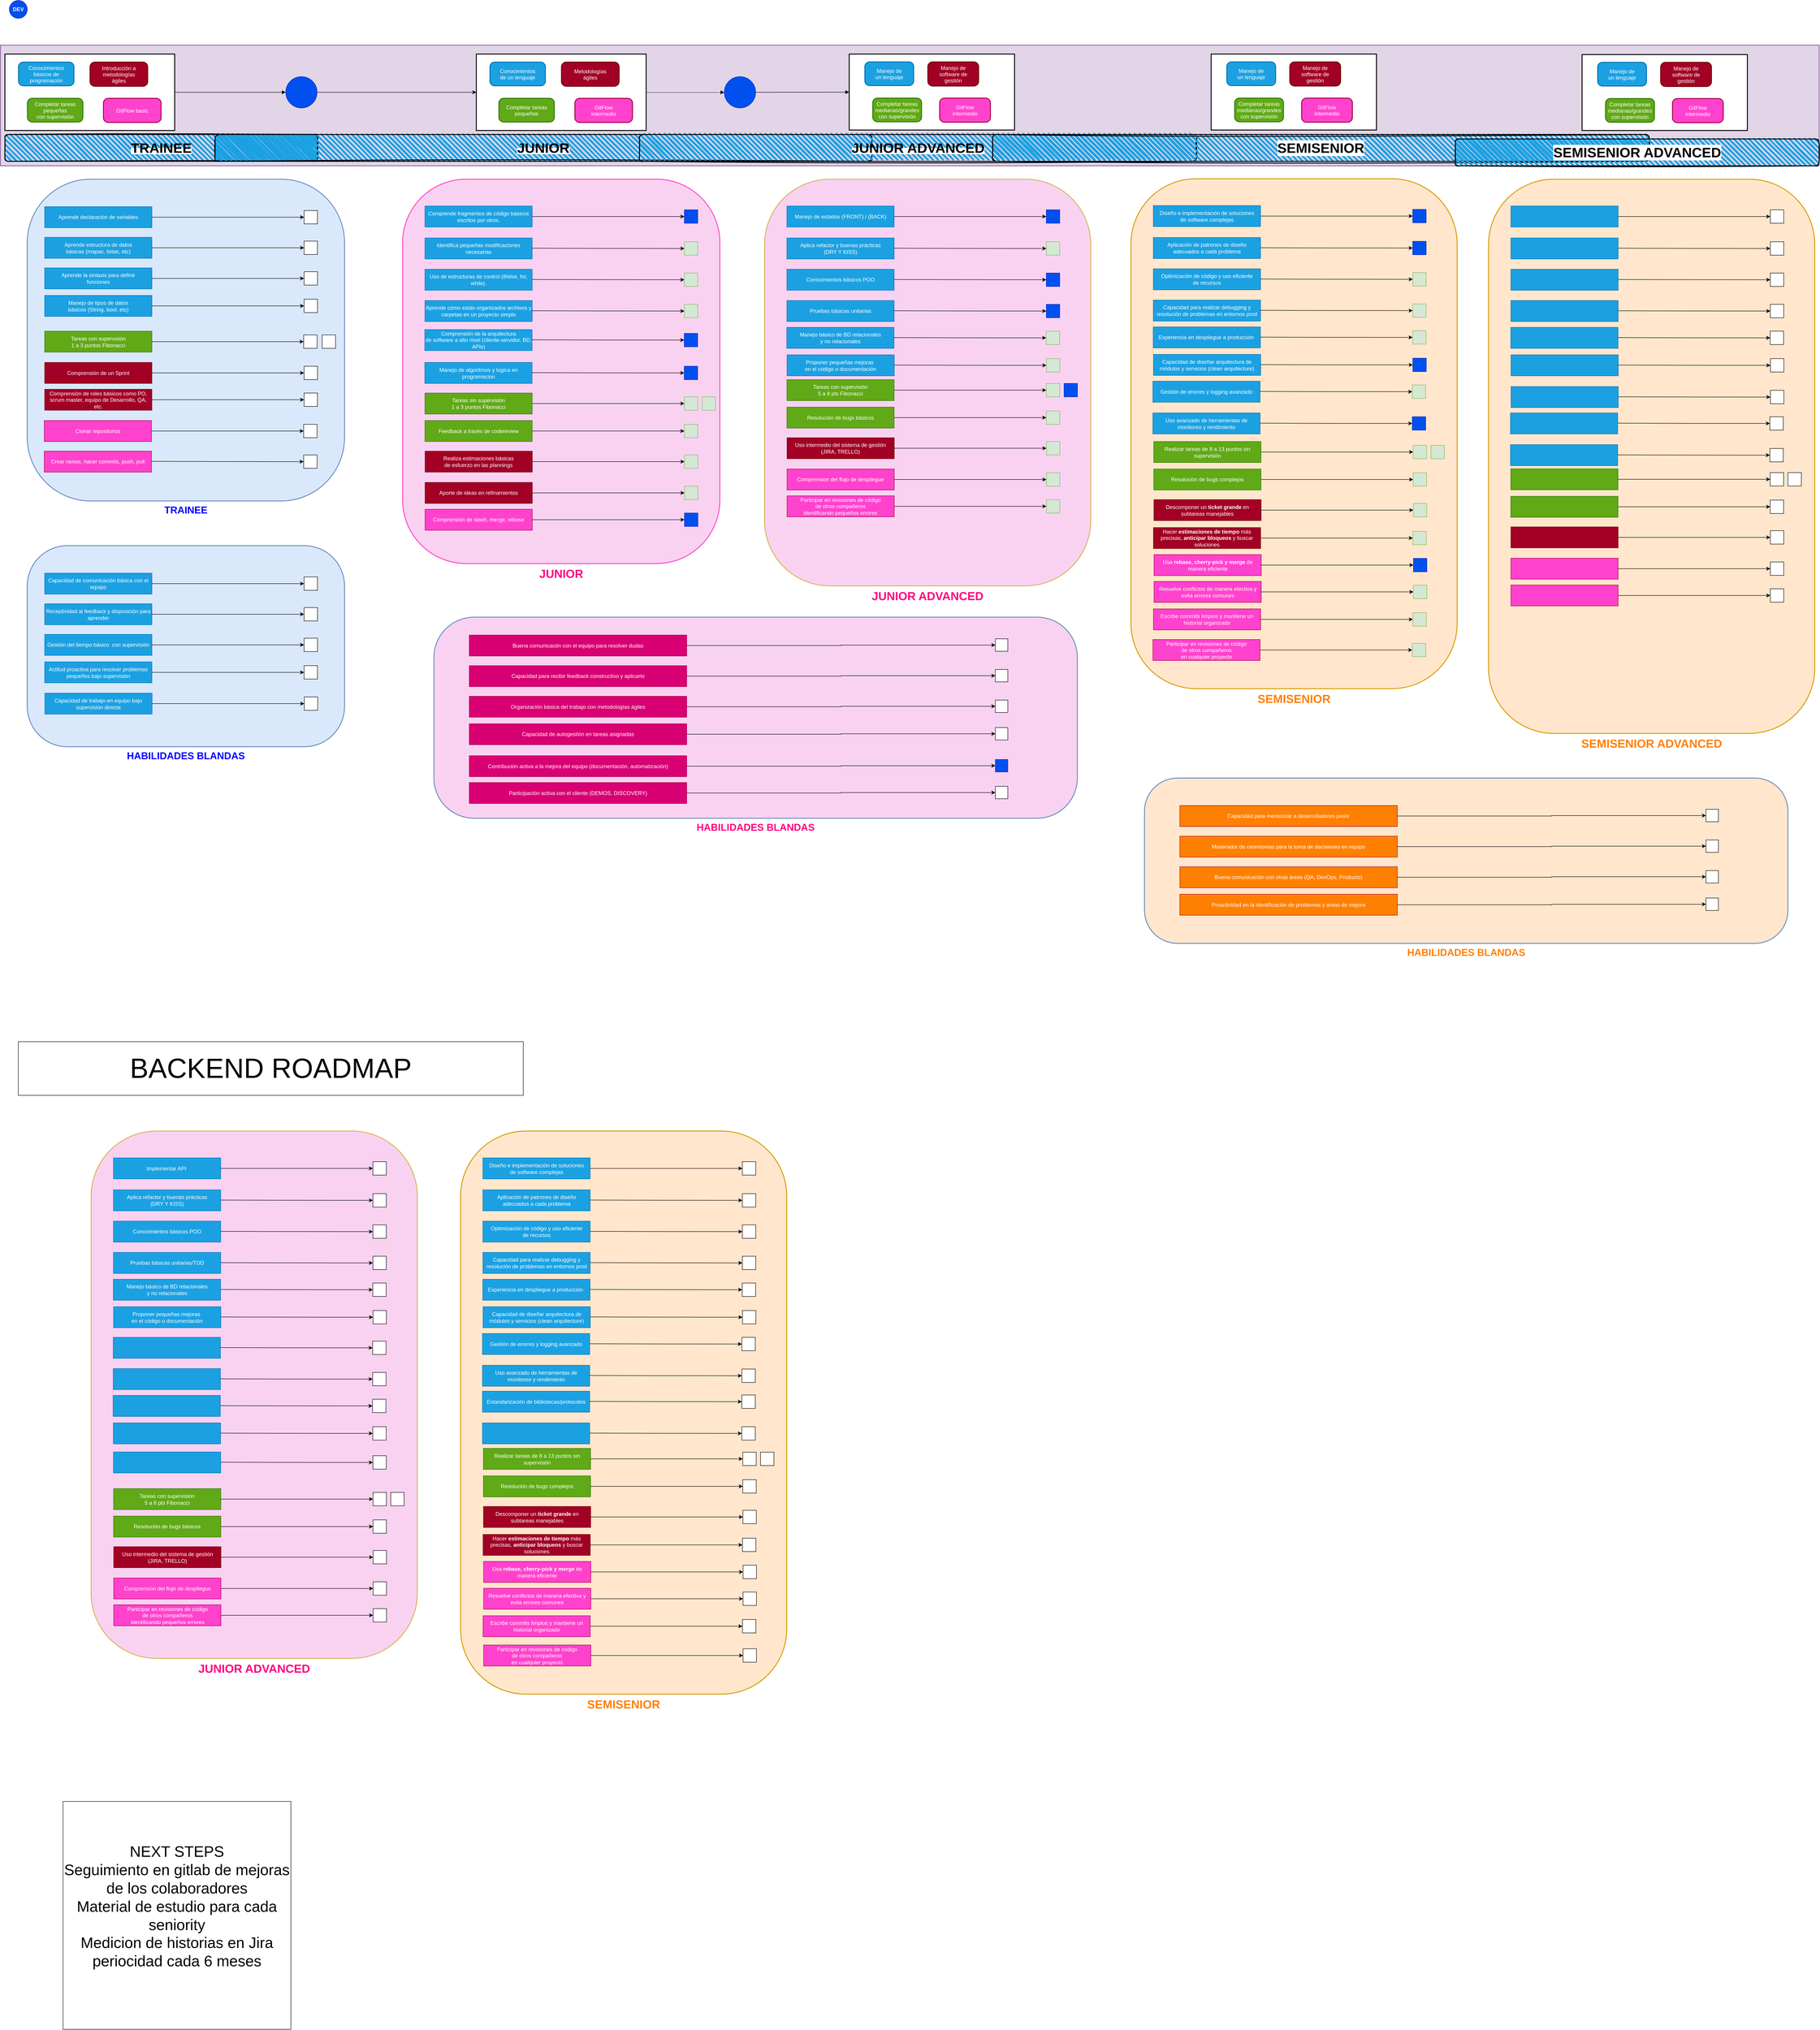 <mxfile version="26.0.14">
  <diagram name="Página-1!" id="xoNlDmR2GeLzwYUnwkyQ">
    <mxGraphModel dx="5736" dy="4153" grid="1" gridSize="10" guides="1" tooltips="1" connect="1" arrows="1" fold="1" page="1" pageScale="1" pageWidth="827" pageHeight="1169" math="0" shadow="0">
      <root>
        <mxCell id="0" />
        <mxCell id="1" parent="0" />
        <mxCell id="2" value="" style="whiteSpace=wrap;strokeWidth=2;verticalAlign=top;fillColor=#e1d5e7;strokeColor=#9673a6;container=0;" parent="1" vertex="1">
          <mxGeometry x="10" y="60" width="4070" height="270" as="geometry" />
        </mxCell>
        <mxCell id="VaLVc8dI2Ui3-ORxQavj-19" value="DEV" style="ellipse;whiteSpace=wrap;html=1;aspect=fixed;fillColor=#0050ef;strokeColor=#001DBC;fontColor=#ffffff;fontStyle=1" parent="1" vertex="1">
          <mxGeometry x="30" y="-40" width="40" height="40" as="geometry" />
        </mxCell>
        <mxCell id="19" value="" style="curved=1;startArrow=none;endArrow=block;" parent="1" source="VaLVc8dI2Ui3-ORxQavj-129" target="4" edge="1">
          <mxGeometry relative="1" as="geometry">
            <Array as="points" />
          </mxGeometry>
        </mxCell>
        <mxCell id="VaLVc8dI2Ui3-ORxQavj-134" value="" style="edgeStyle=orthogonalEdgeStyle;rounded=0;orthogonalLoop=1;jettySize=auto;html=1;entryX=0;entryY=0.5;entryDx=0;entryDy=0;" parent="1" source="VaLVc8dI2Ui3-ORxQavj-33" target="VaLVc8dI2Ui3-ORxQavj-28" edge="1">
          <mxGeometry relative="1" as="geometry" />
        </mxCell>
        <mxCell id="VaLVc8dI2Ui3-ORxQavj-33" value="" style="ellipse;whiteSpace=wrap;html=1;aspect=fixed;fillColor=#0050ef;strokeColor=#001DBC;fontColor=#ffffff;" parent="1" vertex="1">
          <mxGeometry x="648.56" y="130.5" width="70" height="70" as="geometry" />
        </mxCell>
        <mxCell id="VaLVc8dI2Ui3-ORxQavj-130" value="" style="curved=1;startArrow=none;endArrow=block;exitX=0;exitY=0.5;exitDx=0;exitDy=0;" parent="1" source="VaLVc8dI2Ui3-ORxQavj-28" target="VaLVc8dI2Ui3-ORxQavj-129" edge="1">
          <mxGeometry relative="1" as="geometry">
            <Array as="points" />
            <mxPoint x="500" y="166" as="sourcePoint" />
            <mxPoint x="970" y="172" as="targetPoint" />
          </mxGeometry>
        </mxCell>
        <mxCell id="VaLVc8dI2Ui3-ORxQavj-120" value="" style="group;fillColor=#a20025;fontColor=#ffffff;strokeColor=#6F0000;" parent="1" vertex="1" connectable="0">
          <mxGeometry x="1075" y="80" width="380" height="171" as="geometry" />
        </mxCell>
        <mxCell id="VaLVc8dI2Ui3-ORxQavj-28" value="" style="whiteSpace=wrap;strokeWidth=2;" parent="VaLVc8dI2Ui3-ORxQavj-120" vertex="1">
          <mxGeometry width="380" height="171" as="geometry" />
        </mxCell>
        <mxCell id="VaLVc8dI2Ui3-ORxQavj-29" value="Conocimientos&#xa;de un lenguaje" style="rounded=1;arcSize=20;strokeWidth=2;fillColor=#1ba1e2;fontColor=#ffffff;strokeColor=#006EAF;" parent="VaLVc8dI2Ui3-ORxQavj-120" vertex="1">
          <mxGeometry x="30.5" y="18" width="124" height="53" as="geometry" />
        </mxCell>
        <mxCell id="VaLVc8dI2Ui3-ORxQavj-30" value="GitFlow&#xa;intermedio" style="rounded=1;arcSize=20;strokeWidth=2;fillColor=#FF42CD;fontColor=#ffffff;strokeColor=#A50040;" parent="VaLVc8dI2Ui3-ORxQavj-120" vertex="1">
          <mxGeometry x="220.5" y="99" width="129" height="54" as="geometry" />
        </mxCell>
        <mxCell id="VaLVc8dI2Ui3-ORxQavj-31" value="Metodologías&#xa;ágiles" style="rounded=1;arcSize=20;strokeWidth=2;fillColor=#a20025;fontColor=#ffffff;strokeColor=#6F0000;" parent="VaLVc8dI2Ui3-ORxQavj-120" vertex="1">
          <mxGeometry x="190.5" y="18" width="129" height="54" as="geometry" />
        </mxCell>
        <mxCell id="VaLVc8dI2Ui3-ORxQavj-32" value="Completar tareas&#xa;pequeñas" style="rounded=1;arcSize=20;strokeWidth=2;fillColor=#60a917;fontColor=#ffffff;strokeColor=#2D7600;" parent="VaLVc8dI2Ui3-ORxQavj-120" vertex="1">
          <mxGeometry x="50.5" y="99" width="124" height="53" as="geometry" />
        </mxCell>
        <mxCell id="VaLVc8dI2Ui3-ORxQavj-122" value="" style="group;fillColor=#d80073;fontColor=#ffffff;strokeColor=#A50040;" parent="1" vertex="1" connectable="0">
          <mxGeometry x="20" y="80" width="380" height="171" as="geometry" />
        </mxCell>
        <mxCell id="11" value="" style="whiteSpace=wrap;strokeWidth=2;" parent="VaLVc8dI2Ui3-ORxQavj-122" vertex="1">
          <mxGeometry width="380" height="171" as="geometry" />
        </mxCell>
        <mxCell id="5" value="Conocimientos&#xa;básicos de&#xa;programación" style="rounded=1;arcSize=20;strokeWidth=2;fillColor=#1ba1e2;fontColor=#ffffff;strokeColor=#006EAF;" parent="VaLVc8dI2Ui3-ORxQavj-122" vertex="1">
          <mxGeometry x="30.5" y="18" width="124" height="53" as="geometry" />
        </mxCell>
        <mxCell id="6" value="GitFlow basic" style="rounded=1;arcSize=20;strokeWidth=2;fillColor=#FF42CD;strokeColor=#A50040;fontColor=#ffffff;" parent="VaLVc8dI2Ui3-ORxQavj-122" vertex="1">
          <mxGeometry x="220.5" y="99" width="129" height="54" as="geometry" />
        </mxCell>
        <mxCell id="VaLVc8dI2Ui3-ORxQavj-26" value="Introducción a&#xa;metodologías&#xa;ágiles" style="rounded=1;arcSize=20;strokeWidth=2;fillColor=#a20025;fontColor=#ffffff;strokeColor=#6F0000;" parent="VaLVc8dI2Ui3-ORxQavj-122" vertex="1">
          <mxGeometry x="190.5" y="18" width="129" height="54" as="geometry" />
        </mxCell>
        <mxCell id="VaLVc8dI2Ui3-ORxQavj-27" value="Completar tareas&#xa;pequeñas&#xa;con supervisión" style="rounded=1;arcSize=20;strokeWidth=2;fillColor=#60a917;fontColor=#ffffff;strokeColor=#2D7600;" parent="VaLVc8dI2Ui3-ORxQavj-122" vertex="1">
          <mxGeometry x="50.5" y="99" width="124" height="53" as="geometry" />
        </mxCell>
        <mxCell id="VaLVc8dI2Ui3-ORxQavj-34" value="" style="curved=1;startArrow=none;endArrow=block;" parent="1" source="11" target="VaLVc8dI2Ui3-ORxQavj-33" edge="1">
          <mxGeometry relative="1" as="geometry">
            <Array as="points" />
            <mxPoint x="410" y="267" as="sourcePoint" />
            <mxPoint x="1505" y="274" as="targetPoint" />
          </mxGeometry>
        </mxCell>
        <mxCell id="VaLVc8dI2Ui3-ORxQavj-129" value="" style="ellipse;whiteSpace=wrap;html=1;aspect=fixed;fillColor=#0050ef;strokeColor=#001DBC;fontColor=#ffffff;" parent="1" vertex="1">
          <mxGeometry x="1630" y="130.5" width="70" height="70" as="geometry" />
        </mxCell>
        <mxCell id="VaLVc8dI2Ui3-ORxQavj-56" value="TRAINEE" style="rounded=1;arcSize=20;strokeWidth=2;fillColor=#dae8fc;strokeColor=#6c8ebf;fontSize=22;align=center;fillStyle=auto;movable=1;resizable=1;rotatable=1;deletable=1;editable=1;locked=0;connectable=1;flipV=1;flipH=1;fontColor=#0000FF;labelPosition=center;verticalLabelPosition=bottom;verticalAlign=top;fontStyle=1" parent="1" vertex="1">
          <mxGeometry x="70" y="360" width="710" height="720" as="geometry" />
        </mxCell>
        <mxCell id="VaLVc8dI2Ui3-ORxQavj-147" value="" style="group" parent="1" vertex="1" connectable="0">
          <mxGeometry x="109" y="421.5" width="610.562" height="245.5" as="geometry" />
        </mxCell>
        <mxCell id="VaLVc8dI2Ui3-ORxQavj-145" value="" style="group" parent="VaLVc8dI2Ui3-ORxQavj-147" vertex="1" connectable="0">
          <mxGeometry width="610.562" height="245.5" as="geometry" />
        </mxCell>
        <mxCell id="VaLVc8dI2Ui3-ORxQavj-83" value="Manejo de tipos de datos&lt;div&gt;básicos (String, bool, etc)&lt;/div&gt;" style="rounded=0;whiteSpace=wrap;html=1;fillColor=#1ba1e2;fontColor=#ffffff;strokeColor=#006EAF;" parent="VaLVc8dI2Ui3-ORxQavj-145" vertex="1">
          <mxGeometry y="198.5" width="240" height="47" as="geometry" />
        </mxCell>
        <mxCell id="VaLVc8dI2Ui3-ORxQavj-84" value="" style="edgeStyle=orthogonalEdgeStyle;rounded=0;orthogonalLoop=1;jettySize=auto;html=1;exitX=1;exitY=0.5;exitDx=0;exitDy=0;" parent="VaLVc8dI2Ui3-ORxQavj-145" source="VaLVc8dI2Ui3-ORxQavj-83" target="VaLVc8dI2Ui3-ORxQavj-81" edge="1">
          <mxGeometry relative="1" as="geometry">
            <mxPoint x="140" y="275.059" as="sourcePoint" />
            <mxPoint x="205" y="260" as="targetPoint" />
          </mxGeometry>
        </mxCell>
        <mxCell id="VaLVc8dI2Ui3-ORxQavj-81" value="" style="whiteSpace=wrap;html=1;aspect=fixed;" parent="VaLVc8dI2Ui3-ORxQavj-145" vertex="1">
          <mxGeometry x="580.562" y="207" width="30" height="30" as="geometry" />
        </mxCell>
        <mxCell id="VaLVc8dI2Ui3-ORxQavj-142" value="" style="group" parent="VaLVc8dI2Ui3-ORxQavj-145" vertex="1" connectable="0">
          <mxGeometry width="610.562" height="184" as="geometry" />
        </mxCell>
        <mxCell id="VaLVc8dI2Ui3-ORxQavj-70" value="Aprende declaración de variables" style="rounded=0;whiteSpace=wrap;html=1;fillColor=#1ba1e2;strokeColor=#006EAF;fontColor=#ffffff;" parent="VaLVc8dI2Ui3-ORxQavj-142" vertex="1">
          <mxGeometry width="240" height="47" as="geometry" />
        </mxCell>
        <mxCell id="VaLVc8dI2Ui3-ORxQavj-69" value="" style="edgeStyle=orthogonalEdgeStyle;rounded=0;orthogonalLoop=1;jettySize=auto;html=1;exitX=1;exitY=0.5;exitDx=0;exitDy=0;" parent="VaLVc8dI2Ui3-ORxQavj-142" source="VaLVc8dI2Ui3-ORxQavj-70" target="VaLVc8dI2Ui3-ORxQavj-62" edge="1">
          <mxGeometry relative="1" as="geometry">
            <mxPoint x="140" y="76.559" as="sourcePoint" />
            <mxPoint x="205" y="61.5" as="targetPoint" />
          </mxGeometry>
        </mxCell>
        <mxCell id="VaLVc8dI2Ui3-ORxQavj-76" value="Aprende estructura de datos&lt;div&gt;básicas (mapas, listas, etc)&lt;/div&gt;" style="rounded=0;whiteSpace=wrap;html=1;fillColor=#1ba1e2;fontColor=#ffffff;strokeColor=#006EAF;" parent="VaLVc8dI2Ui3-ORxQavj-142" vertex="1">
          <mxGeometry y="68.5" width="240" height="47" as="geometry" />
        </mxCell>
        <mxCell id="VaLVc8dI2Ui3-ORxQavj-78" value="&lt;div&gt;Aprende la sintaxis para definir&lt;/div&gt;&lt;div&gt;funciones&lt;/div&gt;" style="rounded=0;whiteSpace=wrap;html=1;fillColor=#1ba1e2;fontColor=#ffffff;strokeColor=#006EAF;" parent="VaLVc8dI2Ui3-ORxQavj-142" vertex="1">
          <mxGeometry y="137" width="240" height="47" as="geometry" />
        </mxCell>
        <mxCell id="VaLVc8dI2Ui3-ORxQavj-62" value="" style="whiteSpace=wrap;html=1;aspect=fixed;" parent="VaLVc8dI2Ui3-ORxQavj-142" vertex="1">
          <mxGeometry x="580.562" y="8.5" width="30" height="30" as="geometry" />
        </mxCell>
        <mxCell id="VaLVc8dI2Ui3-ORxQavj-146" value="" style="group" parent="VaLVc8dI2Ui3-ORxQavj-147" vertex="1" connectable="0">
          <mxGeometry x="580.56" y="77" width="30.002" height="98.5" as="geometry" />
        </mxCell>
        <mxCell id="VaLVc8dI2Ui3-ORxQavj-74" value="" style="whiteSpace=wrap;html=1;aspect=fixed;" parent="VaLVc8dI2Ui3-ORxQavj-146" vertex="1">
          <mxGeometry x="0.002" width="30" height="30" as="geometry" />
        </mxCell>
        <mxCell id="VaLVc8dI2Ui3-ORxQavj-75" value="" style="whiteSpace=wrap;html=1;aspect=fixed;" parent="VaLVc8dI2Ui3-ORxQavj-146" vertex="1">
          <mxGeometry y="68.5" width="30" height="30" as="geometry" />
        </mxCell>
        <mxCell id="VaLVc8dI2Ui3-ORxQavj-77" value="" style="edgeStyle=orthogonalEdgeStyle;rounded=0;orthogonalLoop=1;jettySize=auto;html=1;exitX=1;exitY=0.5;exitDx=0;exitDy=0;" parent="VaLVc8dI2Ui3-ORxQavj-147" source="VaLVc8dI2Ui3-ORxQavj-76" target="VaLVc8dI2Ui3-ORxQavj-74" edge="1">
          <mxGeometry relative="1" as="geometry">
            <mxPoint x="140" y="145.059" as="sourcePoint" />
            <mxPoint x="205" y="130" as="targetPoint" />
          </mxGeometry>
        </mxCell>
        <mxCell id="VaLVc8dI2Ui3-ORxQavj-79" value="" style="edgeStyle=orthogonalEdgeStyle;rounded=0;orthogonalLoop=1;jettySize=auto;html=1;entryX=0;entryY=0.5;entryDx=0;entryDy=0;" parent="VaLVc8dI2Ui3-ORxQavj-147" source="VaLVc8dI2Ui3-ORxQavj-78" target="VaLVc8dI2Ui3-ORxQavj-75" edge="1">
          <mxGeometry relative="1" as="geometry">
            <mxPoint x="240" y="219.91" as="sourcePoint" />
            <mxPoint x="580" y="219.91" as="targetPoint" />
          </mxGeometry>
        </mxCell>
        <mxCell id="VaLVc8dI2Ui3-ORxQavj-149" value="Tareas con supervisión&lt;div&gt;1 a 3 puntos Fibonacci&lt;/div&gt;" style="rounded=0;whiteSpace=wrap;html=1;fillColor=#60a917;fontColor=#ffffff;strokeColor=#2D7600;" parent="1" vertex="1">
          <mxGeometry x="109" y="700" width="240" height="47" as="geometry" />
        </mxCell>
        <mxCell id="VaLVc8dI2Ui3-ORxQavj-150" value="" style="edgeStyle=orthogonalEdgeStyle;rounded=0;orthogonalLoop=1;jettySize=auto;html=1;entryX=0;entryY=0.5;entryDx=0;entryDy=0;exitX=1;exitY=0.5;exitDx=0;exitDy=0;" parent="1" source="VaLVc8dI2Ui3-ORxQavj-149" target="VaLVc8dI2Ui3-ORxQavj-184" edge="1">
          <mxGeometry relative="1" as="geometry">
            <mxPoint x="360" y="723" as="sourcePoint" />
            <mxPoint x="648.56" y="723.36" as="targetPoint" />
          </mxGeometry>
        </mxCell>
        <mxCell id="VaLVc8dI2Ui3-ORxQavj-151" value="" style="whiteSpace=wrap;html=1;aspect=fixed;" parent="1" vertex="1">
          <mxGeometry x="730" y="708.5" width="30" height="30" as="geometry" />
        </mxCell>
        <mxCell id="VaLVc8dI2Ui3-ORxQavj-152" value="Comprensión de un Sprint" style="rounded=0;whiteSpace=wrap;html=1;fillColor=#a20025;fontColor=#ffffff;strokeColor=#6F0000;" parent="1" vertex="1">
          <mxGeometry x="109" y="770" width="240" height="47" as="geometry" />
        </mxCell>
        <mxCell id="VaLVc8dI2Ui3-ORxQavj-153" value="" style="edgeStyle=orthogonalEdgeStyle;rounded=0;orthogonalLoop=1;jettySize=auto;html=1;exitX=1;exitY=0.5;exitDx=0;exitDy=0;entryX=0;entryY=0.5;entryDx=0;entryDy=0;" parent="1" source="VaLVc8dI2Ui3-ORxQavj-152" target="VaLVc8dI2Ui3-ORxQavj-154" edge="1">
          <mxGeometry relative="1" as="geometry">
            <mxPoint x="349" y="862.91" as="sourcePoint" />
            <mxPoint x="689" y="862.91" as="targetPoint" />
          </mxGeometry>
        </mxCell>
        <mxCell id="VaLVc8dI2Ui3-ORxQavj-154" value="" style="whiteSpace=wrap;html=1;aspect=fixed;" parent="1" vertex="1">
          <mxGeometry x="689.56" y="778.5" width="30" height="30" as="geometry" />
        </mxCell>
        <mxCell id="VaLVc8dI2Ui3-ORxQavj-155" value="Comprensión de roles básicos como PO, scrum master, equipo de Desarrollo, QA, etc." style="rounded=0;whiteSpace=wrap;html=1;fillColor=#a20025;fontColor=#ffffff;strokeColor=#6F0000;" parent="1" vertex="1">
          <mxGeometry x="109" y="830" width="240" height="47" as="geometry" />
        </mxCell>
        <mxCell id="VaLVc8dI2Ui3-ORxQavj-156" value="" style="edgeStyle=orthogonalEdgeStyle;rounded=0;orthogonalLoop=1;jettySize=auto;html=1;exitX=1;exitY=0.5;exitDx=0;exitDy=0;entryX=0;entryY=0.5;entryDx=0;entryDy=0;" parent="1" source="VaLVc8dI2Ui3-ORxQavj-155" target="VaLVc8dI2Ui3-ORxQavj-157" edge="1">
          <mxGeometry relative="1" as="geometry">
            <mxPoint x="349" y="922.91" as="sourcePoint" />
            <mxPoint x="689" y="922.91" as="targetPoint" />
          </mxGeometry>
        </mxCell>
        <mxCell id="VaLVc8dI2Ui3-ORxQavj-157" value="" style="whiteSpace=wrap;html=1;aspect=fixed;" parent="1" vertex="1">
          <mxGeometry x="689.56" y="838.5" width="30" height="30" as="geometry" />
        </mxCell>
        <mxCell id="VaLVc8dI2Ui3-ORxQavj-159" value="&lt;font style=&quot;&quot;&gt;Clonar repositorios&lt;/font&gt;" style="rounded=0;whiteSpace=wrap;html=1;fillColor=#FF42CD;fontColor=#FFFFFF;strokeColor=#A50040;" parent="1" vertex="1">
          <mxGeometry x="108" y="900" width="240" height="47" as="geometry" />
        </mxCell>
        <mxCell id="VaLVc8dI2Ui3-ORxQavj-160" value="" style="edgeStyle=orthogonalEdgeStyle;rounded=0;orthogonalLoop=1;jettySize=auto;html=1;exitX=1;exitY=0.5;exitDx=0;exitDy=0;" parent="1" source="VaLVc8dI2Ui3-ORxQavj-159" target="VaLVc8dI2Ui3-ORxQavj-163" edge="1">
          <mxGeometry relative="1" as="geometry">
            <mxPoint x="248" y="976.559" as="sourcePoint" />
            <mxPoint x="313" y="961.5" as="targetPoint" />
          </mxGeometry>
        </mxCell>
        <mxCell id="VaLVc8dI2Ui3-ORxQavj-161" value="Crear ramas, hacer commits, push, pull" style="rounded=0;whiteSpace=wrap;html=1;fillColor=#FF42CD;fontColor=#ffffff;strokeColor=#A50040;" parent="1" vertex="1">
          <mxGeometry x="108" y="968.5" width="240" height="47" as="geometry" />
        </mxCell>
        <mxCell id="VaLVc8dI2Ui3-ORxQavj-162" value="" style="edgeStyle=orthogonalEdgeStyle;rounded=0;orthogonalLoop=1;jettySize=auto;html=1;exitX=1;exitY=0.5;exitDx=0;exitDy=0;entryX=0;entryY=0.5;entryDx=0;entryDy=0;" parent="1" target="VaLVc8dI2Ui3-ORxQavj-164" edge="1">
          <mxGeometry relative="1" as="geometry">
            <mxPoint x="348" y="991.41" as="sourcePoint" />
            <mxPoint x="688" y="991.41" as="targetPoint" />
          </mxGeometry>
        </mxCell>
        <mxCell id="VaLVc8dI2Ui3-ORxQavj-163" value="" style="whiteSpace=wrap;html=1;aspect=fixed;" parent="1" vertex="1">
          <mxGeometry x="688.562" y="908.5" width="30" height="30" as="geometry" />
        </mxCell>
        <mxCell id="VaLVc8dI2Ui3-ORxQavj-164" value="" style="whiteSpace=wrap;html=1;aspect=fixed;" parent="1" vertex="1">
          <mxGeometry x="688.56" y="977" width="30" height="30" as="geometry" />
        </mxCell>
        <mxCell id="VaLVc8dI2Ui3-ORxQavj-87" value="JUNIOR" style="rounded=1;arcSize=20;strokeWidth=2;fillColor=light-dark(#F9D2F2,#512D2B);strokeColor=#FF42CD;fontSize=26;align=center;glass=0;shadow=0;labelBackgroundColor=none;container=0;labelPosition=center;verticalLabelPosition=bottom;verticalAlign=top;fontColor=#FF0080;fontStyle=1;movable=1;resizable=1;rotatable=1;deletable=1;editable=1;locked=0;connectable=1;" parent="1" vertex="1">
          <mxGeometry x="910" y="360" width="710" height="860" as="geometry" />
        </mxCell>
        <mxCell id="VaLVc8dI2Ui3-ORxQavj-148" value="" style="group" parent="1" vertex="1" connectable="0">
          <mxGeometry x="960" y="420" width="610.56" height="258.5" as="geometry" />
        </mxCell>
        <mxCell id="VaLVc8dI2Ui3-ORxQavj-85" value="Comprende fragmentos de código básicos escritos por otros." style="rounded=0;whiteSpace=wrap;html=1;fillColor=#1ba1e2;fontColor=#ffffff;strokeColor=#006EAF;" parent="VaLVc8dI2Ui3-ORxQavj-148" vertex="1">
          <mxGeometry width="240" height="47" as="geometry" />
        </mxCell>
        <mxCell id="VaLVc8dI2Ui3-ORxQavj-86" value="" style="edgeStyle=orthogonalEdgeStyle;rounded=0;orthogonalLoop=1;jettySize=auto;html=1;exitX=1;exitY=0.5;exitDx=0;exitDy=0;entryX=0;entryY=0.5;entryDx=0;entryDy=0;" parent="VaLVc8dI2Ui3-ORxQavj-148" source="VaLVc8dI2Ui3-ORxQavj-85" target="VaLVc8dI2Ui3-ORxQavj-82" edge="1">
          <mxGeometry relative="1" as="geometry">
            <mxPoint x="240" y="92.91" as="sourcePoint" />
            <mxPoint x="580" y="92.91" as="targetPoint" />
          </mxGeometry>
        </mxCell>
        <mxCell id="VaLVc8dI2Ui3-ORxQavj-82" value="" style="whiteSpace=wrap;html=1;aspect=fixed;fillColor=#0050ef;fontColor=#ffffff;strokeColor=#001DBC;" parent="VaLVc8dI2Ui3-ORxQavj-148" vertex="1">
          <mxGeometry x="580.56" y="8.5" width="30" height="30" as="geometry" />
        </mxCell>
        <mxCell id="VaLVc8dI2Ui3-ORxQavj-124" value="Identifica pequeñas modificaciones necesarias" style="rounded=0;whiteSpace=wrap;html=1;fillColor=#1ba1e2;fontColor=#ffffff;strokeColor=#006EAF;" parent="VaLVc8dI2Ui3-ORxQavj-148" vertex="1">
          <mxGeometry y="71.5" width="240" height="47" as="geometry" />
        </mxCell>
        <mxCell id="VaLVc8dI2Ui3-ORxQavj-127" value="Uso de estructuras de control (if/else, for, while)." style="rounded=0;whiteSpace=wrap;html=1;fillColor=#1ba1e2;fontColor=#ffffff;strokeColor=#006EAF;" parent="VaLVc8dI2Ui3-ORxQavj-148" vertex="1">
          <mxGeometry y="141.5" width="240" height="47" as="geometry" />
        </mxCell>
        <mxCell id="VaLVc8dI2Ui3-ORxQavj-135" value="Aprende cómo están organizados archivos y carpetas en un proyecto simple" style="rounded=0;whiteSpace=wrap;html=1;fillColor=#1ba1e2;fontColor=#ffffff;strokeColor=#006EAF;" parent="VaLVc8dI2Ui3-ORxQavj-148" vertex="1">
          <mxGeometry y="211.5" width="240" height="47" as="geometry" />
        </mxCell>
        <mxCell id="VaLVc8dI2Ui3-ORxQavj-136" value="" style="edgeStyle=orthogonalEdgeStyle;rounded=0;orthogonalLoop=1;jettySize=auto;html=1;exitX=1;exitY=0.5;exitDx=0;exitDy=0;entryX=0;entryY=0.5;entryDx=0;entryDy=0;" parent="VaLVc8dI2Ui3-ORxQavj-148" target="VaLVc8dI2Ui3-ORxQavj-137" edge="1">
          <mxGeometry relative="1" as="geometry">
            <mxPoint x="240" y="234.41" as="sourcePoint" />
            <mxPoint x="580" y="234.41" as="targetPoint" />
          </mxGeometry>
        </mxCell>
        <mxCell id="VaLVc8dI2Ui3-ORxQavj-128" value="" style="edgeStyle=orthogonalEdgeStyle;rounded=0;orthogonalLoop=1;jettySize=auto;html=1;exitX=1;exitY=0.5;exitDx=0;exitDy=0;entryX=0;entryY=0.5;entryDx=0;entryDy=0;" parent="VaLVc8dI2Ui3-ORxQavj-148" target="VaLVc8dI2Ui3-ORxQavj-126" edge="1">
          <mxGeometry relative="1" as="geometry">
            <mxPoint x="240" y="164.41" as="sourcePoint" />
            <mxPoint x="580" y="164.41" as="targetPoint" />
          </mxGeometry>
        </mxCell>
        <mxCell id="VaLVc8dI2Ui3-ORxQavj-125" value="" style="edgeStyle=orthogonalEdgeStyle;rounded=0;orthogonalLoop=1;jettySize=auto;html=1;exitX=1;exitY=0.5;exitDx=0;exitDy=0;entryX=0;entryY=0.5;entryDx=0;entryDy=0;" parent="VaLVc8dI2Ui3-ORxQavj-148" target="VaLVc8dI2Ui3-ORxQavj-123" edge="1">
          <mxGeometry relative="1" as="geometry">
            <mxPoint x="240" y="94.41" as="sourcePoint" />
            <mxPoint x="580" y="94.41" as="targetPoint" />
          </mxGeometry>
        </mxCell>
        <mxCell id="VaLVc8dI2Ui3-ORxQavj-123" value="" style="whiteSpace=wrap;html=1;aspect=fixed;fillColor=#d5e8d4;strokeColor=#82b366;" parent="VaLVc8dI2Ui3-ORxQavj-148" vertex="1">
          <mxGeometry x="580.56" y="80" width="30" height="30" as="geometry" />
        </mxCell>
        <mxCell id="VaLVc8dI2Ui3-ORxQavj-126" value="" style="whiteSpace=wrap;html=1;aspect=fixed;fillColor=#d5e8d4;strokeColor=#82b366;" parent="VaLVc8dI2Ui3-ORxQavj-148" vertex="1">
          <mxGeometry x="580.56" y="150" width="30" height="30" as="geometry" />
        </mxCell>
        <mxCell id="VaLVc8dI2Ui3-ORxQavj-137" value="" style="whiteSpace=wrap;html=1;aspect=fixed;fillColor=#d5e8d4;strokeColor=#82b366;" parent="VaLVc8dI2Ui3-ORxQavj-148" vertex="1">
          <mxGeometry x="580.56" y="220" width="30" height="30" as="geometry" />
        </mxCell>
        <mxCell id="VaLVc8dI2Ui3-ORxQavj-170" value="" style="group" parent="1" vertex="1" connectable="0">
          <mxGeometry x="1900" y="80" width="370" height="170" as="geometry" />
        </mxCell>
        <mxCell id="4" value="" style="whiteSpace=wrap;strokeWidth=2;" parent="VaLVc8dI2Ui3-ORxQavj-170" vertex="1">
          <mxGeometry x="9.487" width="370" height="170" as="geometry" />
        </mxCell>
        <mxCell id="VaLVc8dI2Ui3-ORxQavj-115" value="Manejo de&#xa;un lenguaje" style="rounded=1;arcSize=20;strokeWidth=2;fillColor=#1ba1e2;fontColor=#ffffff;strokeColor=#006EAF;" parent="VaLVc8dI2Ui3-ORxQavj-170" vertex="1">
          <mxGeometry x="44.488" y="17.5" width="109.238" height="53" as="geometry" />
        </mxCell>
        <mxCell id="VaLVc8dI2Ui3-ORxQavj-116" value="GitFlow&#xa;intermedio" style="rounded=1;arcSize=20;strokeWidth=2;fillColor=#FF42CD;fontColor=#ffffff;strokeColor=#A50040;" parent="VaLVc8dI2Ui3-ORxQavj-170" vertex="1">
          <mxGeometry x="211.869" y="98.5" width="113.643" height="54" as="geometry" />
        </mxCell>
        <mxCell id="VaLVc8dI2Ui3-ORxQavj-117" value="Manejo de&#xa;software de&#xa;gestión" style="rounded=1;arcSize=20;strokeWidth=2;fillColor=#a20025;fontColor=#ffffff;strokeColor=#6F0000;" parent="VaLVc8dI2Ui3-ORxQavj-170" vertex="1">
          <mxGeometry x="185.44" y="17.5" width="113.643" height="54" as="geometry" />
        </mxCell>
        <mxCell id="VaLVc8dI2Ui3-ORxQavj-118" value="Completar tareas&#xa;medianas/grandes&#xa;con supervisión" style="rounded=1;arcSize=20;strokeWidth=2;fillColor=#60a917;fontColor=#ffffff;strokeColor=#2D7600;" parent="VaLVc8dI2Ui3-ORxQavj-170" vertex="1">
          <mxGeometry x="62.107" y="98.5" width="109.238" height="53" as="geometry" />
        </mxCell>
        <mxCell id="VaLVc8dI2Ui3-ORxQavj-171" value="&lt;b style=&quot;background-color: rgb(255, 255, 255);&quot;&gt;&lt;font style=&quot;font-size: 31px;&quot;&gt;TRAINEE&lt;/font&gt;&lt;/b&gt;" style="rounded=1;whiteSpace=wrap;html=1;strokeWidth=2;fillWeight=4;hachureGap=8;hachureAngle=45;fillColor=#1ba1e2;sketch=1;" parent="1" vertex="1">
          <mxGeometry x="20" y="260" width="700" height="60" as="geometry" />
        </mxCell>
        <mxCell id="VaLVc8dI2Ui3-ORxQavj-172" value="&lt;b style=&quot;background-color: rgb(255, 255, 255);&quot;&gt;&lt;font style=&quot;font-size: 31px;&quot;&gt;JUNIOR&lt;/font&gt;&lt;/b&gt;" style="rounded=1;whiteSpace=wrap;html=1;strokeWidth=2;fillWeight=4;hachureGap=8;hachureAngle=45;fillColor=#1ba1e2;sketch=1;" parent="1" vertex="1">
          <mxGeometry x="490" y="260" width="1470" height="60" as="geometry" />
        </mxCell>
        <mxCell id="VaLVc8dI2Ui3-ORxQavj-174" value="Tareas sin supervisión&lt;div&gt;1 a 3 puntos Fibonacci&lt;/div&gt;" style="rounded=0;whiteSpace=wrap;html=1;fillColor=#60a917;fontColor=#ffffff;strokeColor=#2D7600;" parent="1" vertex="1">
          <mxGeometry x="960" y="838.5" width="240" height="47" as="geometry" />
        </mxCell>
        <mxCell id="VaLVc8dI2Ui3-ORxQavj-175" value="" style="edgeStyle=orthogonalEdgeStyle;rounded=0;orthogonalLoop=1;jettySize=auto;html=1;exitX=1;exitY=0.5;exitDx=0;exitDy=0;entryX=0;entryY=0.5;entryDx=0;entryDy=0;" parent="1" source="VaLVc8dI2Ui3-ORxQavj-174" target="VaLVc8dI2Ui3-ORxQavj-176" edge="1">
          <mxGeometry relative="1" as="geometry">
            <mxPoint x="1200" y="931.41" as="sourcePoint" />
            <mxPoint x="1540" y="931.41" as="targetPoint" />
          </mxGeometry>
        </mxCell>
        <mxCell id="VaLVc8dI2Ui3-ORxQavj-176" value="" style="whiteSpace=wrap;html=1;aspect=fixed;fillColor=#d5e8d4;strokeColor=#82b366;" parent="1" vertex="1">
          <mxGeometry x="1540.56" y="847" width="30" height="30" as="geometry" />
        </mxCell>
        <mxCell id="VaLVc8dI2Ui3-ORxQavj-177" value="Feedback a través de codereview" style="rounded=0;whiteSpace=wrap;html=1;fillColor=#60a917;fontColor=#ffffff;strokeColor=#2D7600;" parent="1" vertex="1">
          <mxGeometry x="960" y="900" width="240" height="47" as="geometry" />
        </mxCell>
        <mxCell id="VaLVc8dI2Ui3-ORxQavj-178" value="" style="edgeStyle=orthogonalEdgeStyle;rounded=0;orthogonalLoop=1;jettySize=auto;html=1;exitX=1;exitY=0.5;exitDx=0;exitDy=0;entryX=0;entryY=0.5;entryDx=0;entryDy=0;" parent="1" source="VaLVc8dI2Ui3-ORxQavj-177" target="VaLVc8dI2Ui3-ORxQavj-179" edge="1">
          <mxGeometry relative="1" as="geometry">
            <mxPoint x="1200" y="992.91" as="sourcePoint" />
            <mxPoint x="1540" y="992.91" as="targetPoint" />
          </mxGeometry>
        </mxCell>
        <mxCell id="VaLVc8dI2Ui3-ORxQavj-179" value="" style="whiteSpace=wrap;html=1;aspect=fixed;fillColor=#d5e8d4;strokeColor=#82b366;" parent="1" vertex="1">
          <mxGeometry x="1540.56" y="908.5" width="30" height="30" as="geometry" />
        </mxCell>
        <mxCell id="VaLVc8dI2Ui3-ORxQavj-184" value="" style="whiteSpace=wrap;html=1;aspect=fixed;" parent="1" vertex="1">
          <mxGeometry x="688.56" y="708.5" width="30" height="30" as="geometry" />
        </mxCell>
        <mxCell id="VaLVc8dI2Ui3-ORxQavj-186" value="" style="whiteSpace=wrap;html=1;aspect=fixed;fillColor=#d5e8d4;strokeColor=#82b366;" parent="1" vertex="1">
          <mxGeometry x="1580.28" y="847" width="30" height="30" as="geometry" />
        </mxCell>
        <mxCell id="VaLVc8dI2Ui3-ORxQavj-187" value="Realiza estimaciones básicas&lt;div&gt;de esfuerzo en las plannings&lt;/div&gt;" style="rounded=0;whiteSpace=wrap;html=1;fillColor=#a20025;fontColor=#ffffff;strokeColor=#6F0000;" parent="1" vertex="1">
          <mxGeometry x="960.28" y="968.5" width="240" height="47" as="geometry" />
        </mxCell>
        <mxCell id="VaLVc8dI2Ui3-ORxQavj-188" value="" style="edgeStyle=orthogonalEdgeStyle;rounded=0;orthogonalLoop=1;jettySize=auto;html=1;exitX=1;exitY=0.5;exitDx=0;exitDy=0;entryX=0;entryY=0.5;entryDx=0;entryDy=0;" parent="1" source="VaLVc8dI2Ui3-ORxQavj-187" target="VaLVc8dI2Ui3-ORxQavj-189" edge="1">
          <mxGeometry relative="1" as="geometry">
            <mxPoint x="1200.28" y="1061.41" as="sourcePoint" />
            <mxPoint x="1540.28" y="1061.41" as="targetPoint" />
          </mxGeometry>
        </mxCell>
        <mxCell id="VaLVc8dI2Ui3-ORxQavj-189" value="" style="whiteSpace=wrap;html=1;aspect=fixed;fillColor=#d5e8d4;strokeColor=#82b366;" parent="1" vertex="1">
          <mxGeometry x="1540.84" y="977" width="30" height="30" as="geometry" />
        </mxCell>
        <mxCell id="VaLVc8dI2Ui3-ORxQavj-190" value="Aporte de ideas en refinamientos" style="rounded=0;whiteSpace=wrap;html=1;fillColor=#a20025;fontColor=#ffffff;strokeColor=#6F0000;" parent="1" vertex="1">
          <mxGeometry x="960.28" y="1038.5" width="240" height="47" as="geometry" />
        </mxCell>
        <mxCell id="VaLVc8dI2Ui3-ORxQavj-191" value="" style="edgeStyle=orthogonalEdgeStyle;rounded=0;orthogonalLoop=1;jettySize=auto;html=1;exitX=1;exitY=0.5;exitDx=0;exitDy=0;" parent="1" source="VaLVc8dI2Ui3-ORxQavj-190" target="VaLVc8dI2Ui3-ORxQavj-192" edge="1">
          <mxGeometry relative="1" as="geometry">
            <mxPoint x="1100.28" y="1115.059" as="sourcePoint" />
            <mxPoint x="1165.28" y="1100" as="targetPoint" />
          </mxGeometry>
        </mxCell>
        <mxCell id="VaLVc8dI2Ui3-ORxQavj-192" value="" style="whiteSpace=wrap;html=1;aspect=fixed;fillColor=#d5e8d4;strokeColor=#82b366;" parent="1" vertex="1">
          <mxGeometry x="1540.842" y="1047" width="30" height="30" as="geometry" />
        </mxCell>
        <mxCell id="VaLVc8dI2Ui3-ORxQavj-193" value="JUNIOR ADVANCED" style="rounded=1;arcSize=20;strokeWidth=2;fillColor=#F9D2F2;strokeColor=#d6b656;fontSize=26;align=center;glass=0;shadow=0;labelBackgroundColor=none;container=0;labelPosition=center;verticalLabelPosition=bottom;verticalAlign=top;fontStyle=1;fontColor=#FF0080;movable=0;resizable=0;rotatable=0;deletable=0;editable=0;locked=1;connectable=0;" parent="1" vertex="1">
          <mxGeometry x="1720" y="360" width="730" height="910" as="geometry" />
        </mxCell>
        <mxCell id="VaLVc8dI2Ui3-ORxQavj-194" value="" style="group" parent="1" vertex="1" connectable="0">
          <mxGeometry x="1770" y="420" width="610.56" height="258.5" as="geometry" />
        </mxCell>
        <mxCell id="VaLVc8dI2Ui3-ORxQavj-195" value="Manejo de estados (FRONT) / (BACK)" style="rounded=0;whiteSpace=wrap;html=1;fillColor=#1ba1e2;fontColor=#ffffff;strokeColor=#006EAF;" parent="VaLVc8dI2Ui3-ORxQavj-194" vertex="1">
          <mxGeometry width="240" height="47" as="geometry" />
        </mxCell>
        <mxCell id="VaLVc8dI2Ui3-ORxQavj-196" value="" style="edgeStyle=orthogonalEdgeStyle;rounded=0;orthogonalLoop=1;jettySize=auto;html=1;exitX=1;exitY=0.5;exitDx=0;exitDy=0;entryX=0;entryY=0.5;entryDx=0;entryDy=0;" parent="VaLVc8dI2Ui3-ORxQavj-194" source="VaLVc8dI2Ui3-ORxQavj-195" target="VaLVc8dI2Ui3-ORxQavj-197" edge="1">
          <mxGeometry relative="1" as="geometry">
            <mxPoint x="240" y="92.91" as="sourcePoint" />
            <mxPoint x="580" y="92.91" as="targetPoint" />
          </mxGeometry>
        </mxCell>
        <mxCell id="VaLVc8dI2Ui3-ORxQavj-197" value="" style="whiteSpace=wrap;html=1;aspect=fixed;fillColor=#0050ef;fontColor=#ffffff;strokeColor=#001DBC;" parent="VaLVc8dI2Ui3-ORxQavj-194" vertex="1">
          <mxGeometry x="580.56" y="8.5" width="30" height="30" as="geometry" />
        </mxCell>
        <mxCell id="VaLVc8dI2Ui3-ORxQavj-198" value="Aplica refactor y buenas prácticas&lt;div&gt;(DRY Y KISS)&lt;/div&gt;" style="rounded=0;whiteSpace=wrap;html=1;fillColor=#1ba1e2;fontColor=#ffffff;strokeColor=#006EAF;" parent="VaLVc8dI2Ui3-ORxQavj-194" vertex="1">
          <mxGeometry y="71.5" width="240" height="47" as="geometry" />
        </mxCell>
        <mxCell id="VaLVc8dI2Ui3-ORxQavj-199" value="Conocimientos básicos POO" style="rounded=0;whiteSpace=wrap;html=1;fillColor=#1ba1e2;fontColor=#ffffff;strokeColor=#006EAF;" parent="VaLVc8dI2Ui3-ORxQavj-194" vertex="1">
          <mxGeometry y="141.5" width="240" height="47" as="geometry" />
        </mxCell>
        <mxCell id="VaLVc8dI2Ui3-ORxQavj-200" value="Pruebas básicas unitarias" style="rounded=0;whiteSpace=wrap;html=1;fillColor=#1ba1e2;fontColor=#ffffff;strokeColor=#006EAF;" parent="VaLVc8dI2Ui3-ORxQavj-194" vertex="1">
          <mxGeometry y="211.5" width="240" height="47" as="geometry" />
        </mxCell>
        <mxCell id="VaLVc8dI2Ui3-ORxQavj-201" value="" style="edgeStyle=orthogonalEdgeStyle;rounded=0;orthogonalLoop=1;jettySize=auto;html=1;exitX=1;exitY=0.5;exitDx=0;exitDy=0;entryX=0;entryY=0.5;entryDx=0;entryDy=0;" parent="VaLVc8dI2Ui3-ORxQavj-194" target="VaLVc8dI2Ui3-ORxQavj-206" edge="1">
          <mxGeometry relative="1" as="geometry">
            <mxPoint x="240" y="234.41" as="sourcePoint" />
            <mxPoint x="580" y="234.41" as="targetPoint" />
          </mxGeometry>
        </mxCell>
        <mxCell id="VaLVc8dI2Ui3-ORxQavj-202" value="" style="edgeStyle=orthogonalEdgeStyle;rounded=0;orthogonalLoop=1;jettySize=auto;html=1;exitX=1;exitY=0.5;exitDx=0;exitDy=0;entryX=0;entryY=0.5;entryDx=0;entryDy=0;" parent="VaLVc8dI2Ui3-ORxQavj-194" target="VaLVc8dI2Ui3-ORxQavj-205" edge="1">
          <mxGeometry relative="1" as="geometry">
            <mxPoint x="240" y="164.41" as="sourcePoint" />
            <mxPoint x="580" y="164.41" as="targetPoint" />
          </mxGeometry>
        </mxCell>
        <mxCell id="VaLVc8dI2Ui3-ORxQavj-203" value="" style="edgeStyle=orthogonalEdgeStyle;rounded=0;orthogonalLoop=1;jettySize=auto;html=1;exitX=1;exitY=0.5;exitDx=0;exitDy=0;entryX=0;entryY=0.5;entryDx=0;entryDy=0;" parent="VaLVc8dI2Ui3-ORxQavj-194" target="VaLVc8dI2Ui3-ORxQavj-204" edge="1">
          <mxGeometry relative="1" as="geometry">
            <mxPoint x="240" y="94.41" as="sourcePoint" />
            <mxPoint x="580" y="94.41" as="targetPoint" />
          </mxGeometry>
        </mxCell>
        <mxCell id="VaLVc8dI2Ui3-ORxQavj-204" value="" style="whiteSpace=wrap;html=1;aspect=fixed;fillColor=#d5e8d4;strokeColor=#82b366;" parent="VaLVc8dI2Ui3-ORxQavj-194" vertex="1">
          <mxGeometry x="580.56" y="80" width="30" height="30" as="geometry" />
        </mxCell>
        <mxCell id="VaLVc8dI2Ui3-ORxQavj-205" value="" style="whiteSpace=wrap;html=1;aspect=fixed;fillColor=#0050ef;fontColor=#ffffff;strokeColor=#001DBC;" parent="VaLVc8dI2Ui3-ORxQavj-194" vertex="1">
          <mxGeometry x="580.56" y="150" width="30" height="30" as="geometry" />
        </mxCell>
        <mxCell id="VaLVc8dI2Ui3-ORxQavj-206" value="" style="whiteSpace=wrap;html=1;aspect=fixed;fillColor=#0050ef;fontColor=#ffffff;strokeColor=#001DBC;" parent="VaLVc8dI2Ui3-ORxQavj-194" vertex="1">
          <mxGeometry x="580.56" y="220" width="30" height="30" as="geometry" />
        </mxCell>
        <mxCell id="VaLVc8dI2Ui3-ORxQavj-207" value="Tareas con supervisión&lt;br&gt;5 a 8 pts Fibonacci" style="rounded=0;whiteSpace=wrap;html=1;fillColor=#60a917;fontColor=#ffffff;strokeColor=#2D7600;" parent="1" vertex="1">
          <mxGeometry x="1770" y="808.5" width="240" height="47" as="geometry" />
        </mxCell>
        <mxCell id="VaLVc8dI2Ui3-ORxQavj-208" value="" style="edgeStyle=orthogonalEdgeStyle;rounded=0;orthogonalLoop=1;jettySize=auto;html=1;exitX=1;exitY=0.5;exitDx=0;exitDy=0;entryX=0;entryY=0.5;entryDx=0;entryDy=0;" parent="1" source="VaLVc8dI2Ui3-ORxQavj-207" target="VaLVc8dI2Ui3-ORxQavj-209" edge="1">
          <mxGeometry relative="1" as="geometry">
            <mxPoint x="2010" y="901.41" as="sourcePoint" />
            <mxPoint x="2350.0" y="901.41" as="targetPoint" />
          </mxGeometry>
        </mxCell>
        <mxCell id="VaLVc8dI2Ui3-ORxQavj-209" value="" style="whiteSpace=wrap;html=1;aspect=fixed;fillColor=#d5e8d4;strokeColor=#82b366;" parent="1" vertex="1">
          <mxGeometry x="2350.56" y="817" width="30" height="30" as="geometry" />
        </mxCell>
        <mxCell id="VaLVc8dI2Ui3-ORxQavj-210" value="Resolución de bugs básicos" style="rounded=0;whiteSpace=wrap;html=1;fillColor=#60a917;fontColor=#ffffff;strokeColor=#2D7600;" parent="1" vertex="1">
          <mxGeometry x="1770" y="870" width="240" height="47" as="geometry" />
        </mxCell>
        <mxCell id="VaLVc8dI2Ui3-ORxQavj-211" value="" style="edgeStyle=orthogonalEdgeStyle;rounded=0;orthogonalLoop=1;jettySize=auto;html=1;exitX=1;exitY=0.5;exitDx=0;exitDy=0;entryX=0;entryY=0.5;entryDx=0;entryDy=0;" parent="1" source="VaLVc8dI2Ui3-ORxQavj-210" target="VaLVc8dI2Ui3-ORxQavj-212" edge="1">
          <mxGeometry relative="1" as="geometry">
            <mxPoint x="2010" y="962.91" as="sourcePoint" />
            <mxPoint x="2350.0" y="962.91" as="targetPoint" />
          </mxGeometry>
        </mxCell>
        <mxCell id="VaLVc8dI2Ui3-ORxQavj-212" value="" style="whiteSpace=wrap;html=1;aspect=fixed;fillColor=#d5e8d4;strokeColor=#82b366;" parent="1" vertex="1">
          <mxGeometry x="2350.56" y="878.5" width="30" height="30" as="geometry" />
        </mxCell>
        <mxCell id="VaLVc8dI2Ui3-ORxQavj-213" value="" style="whiteSpace=wrap;html=1;aspect=fixed;fillColor=#0050ef;fontColor=#ffffff;strokeColor=#001DBC;" parent="1" vertex="1">
          <mxGeometry x="2390.28" y="817" width="30" height="30" as="geometry" />
        </mxCell>
        <mxCell id="VaLVc8dI2Ui3-ORxQavj-214" value="Uso intermedio del sistema de gestión&lt;br&gt;(JIRA, TRELLO)" style="rounded=0;whiteSpace=wrap;html=1;fillColor=#a20025;fontColor=#ffffff;strokeColor=#6F0000;" parent="1" vertex="1">
          <mxGeometry x="1770.28" y="938.5" width="240" height="47" as="geometry" />
        </mxCell>
        <mxCell id="VaLVc8dI2Ui3-ORxQavj-215" value="" style="edgeStyle=orthogonalEdgeStyle;rounded=0;orthogonalLoop=1;jettySize=auto;html=1;exitX=1;exitY=0.5;exitDx=0;exitDy=0;entryX=0;entryY=0.5;entryDx=0;entryDy=0;" parent="1" source="VaLVc8dI2Ui3-ORxQavj-214" target="VaLVc8dI2Ui3-ORxQavj-216" edge="1">
          <mxGeometry relative="1" as="geometry">
            <mxPoint x="2010.28" y="1031.41" as="sourcePoint" />
            <mxPoint x="2350.28" y="1031.41" as="targetPoint" />
          </mxGeometry>
        </mxCell>
        <mxCell id="VaLVc8dI2Ui3-ORxQavj-216" value="" style="whiteSpace=wrap;html=1;aspect=fixed;fillColor=#d5e8d4;strokeColor=#82b366;" parent="1" vertex="1">
          <mxGeometry x="2350.84" y="947" width="30" height="30" as="geometry" />
        </mxCell>
        <mxCell id="VaLVc8dI2Ui3-ORxQavj-217" value="Comprension del flujo de despliegue" style="rounded=0;whiteSpace=wrap;html=1;fillColor=#FF42CD;fontColor=#FFFFFF;strokeColor=#A50040;" parent="1" vertex="1">
          <mxGeometry x="1770.28" y="1008.5" width="240" height="47" as="geometry" />
        </mxCell>
        <mxCell id="VaLVc8dI2Ui3-ORxQavj-218" value="" style="edgeStyle=orthogonalEdgeStyle;rounded=0;orthogonalLoop=1;jettySize=auto;html=1;exitX=1;exitY=0.5;exitDx=0;exitDy=0;" parent="1" source="VaLVc8dI2Ui3-ORxQavj-217" target="VaLVc8dI2Ui3-ORxQavj-219" edge="1">
          <mxGeometry relative="1" as="geometry">
            <mxPoint x="1910.28" y="1085.059" as="sourcePoint" />
            <mxPoint x="1975.28" y="1070" as="targetPoint" />
          </mxGeometry>
        </mxCell>
        <mxCell id="VaLVc8dI2Ui3-ORxQavj-219" value="" style="whiteSpace=wrap;html=1;aspect=fixed;fillColor=#d5e8d4;strokeColor=#82b366;" parent="1" vertex="1">
          <mxGeometry x="2350.842" y="1017" width="30" height="30" as="geometry" />
        </mxCell>
        <mxCell id="VaLVc8dI2Ui3-ORxQavj-220" value="Comprensión de stash, merge, rebase" style="rounded=0;whiteSpace=wrap;html=1;fillColor=#FF42CD;fontColor=#FFFFFF;strokeColor=#A50040;" parent="1" vertex="1">
          <mxGeometry x="960.28" y="1098.5" width="240" height="47" as="geometry" />
        </mxCell>
        <mxCell id="VaLVc8dI2Ui3-ORxQavj-221" value="" style="edgeStyle=orthogonalEdgeStyle;rounded=0;orthogonalLoop=1;jettySize=auto;html=1;exitX=1;exitY=0.5;exitDx=0;exitDy=0;" parent="1" source="VaLVc8dI2Ui3-ORxQavj-220" target="VaLVc8dI2Ui3-ORxQavj-222" edge="1">
          <mxGeometry relative="1" as="geometry">
            <mxPoint x="1100.28" y="1175.059" as="sourcePoint" />
            <mxPoint x="1165.28" y="1160" as="targetPoint" />
          </mxGeometry>
        </mxCell>
        <mxCell id="VaLVc8dI2Ui3-ORxQavj-222" value="" style="whiteSpace=wrap;html=1;aspect=fixed;fillColor=#0050ef;fontColor=#ffffff;strokeColor=#001DBC;" parent="1" vertex="1">
          <mxGeometry x="1540.842" y="1107" width="30" height="30" as="geometry" />
        </mxCell>
        <mxCell id="VaLVc8dI2Ui3-ORxQavj-228" value="Comprensión de la arquitectura&lt;br&gt;de software a alto nivel (cliente-servidor, BD, APIs)" style="rounded=0;whiteSpace=wrap;html=1;fillColor=#1ba1e2;fontColor=#ffffff;strokeColor=#006EAF;" parent="1" vertex="1">
          <mxGeometry x="959.72" y="696.5" width="240" height="47" as="geometry" />
        </mxCell>
        <mxCell id="VaLVc8dI2Ui3-ORxQavj-229" value="" style="edgeStyle=orthogonalEdgeStyle;rounded=0;orthogonalLoop=1;jettySize=auto;html=1;exitX=1;exitY=0.5;exitDx=0;exitDy=0;entryX=0;entryY=0.5;entryDx=0;entryDy=0;" parent="1" target="VaLVc8dI2Ui3-ORxQavj-230" edge="1">
          <mxGeometry relative="1" as="geometry">
            <mxPoint x="1199.72" y="719.41" as="sourcePoint" />
            <mxPoint x="1539.72" y="719.41" as="targetPoint" />
          </mxGeometry>
        </mxCell>
        <mxCell id="VaLVc8dI2Ui3-ORxQavj-230" value="" style="whiteSpace=wrap;html=1;aspect=fixed;fillColor=#0050ef;fontColor=#ffffff;strokeColor=#001DBC;" parent="1" vertex="1">
          <mxGeometry x="1540.28" y="705" width="30" height="30" as="geometry" />
        </mxCell>
        <mxCell id="VaLVc8dI2Ui3-ORxQavj-231" value="Manejo básico de BD relacio&lt;span style=&quot;background-color: transparent; color: light-dark(rgb(255, 255, 255), rgb(18, 18, 18));&quot;&gt;nales&lt;/span&gt;&lt;div&gt;&lt;div&gt;y no relacionales&lt;/div&gt;&lt;/div&gt;" style="rounded=0;whiteSpace=wrap;html=1;fillColor=#1ba1e2;fontColor=#ffffff;strokeColor=#006EAF;" parent="1" vertex="1">
          <mxGeometry x="1769.72" y="691.5" width="240" height="47" as="geometry" />
        </mxCell>
        <mxCell id="VaLVc8dI2Ui3-ORxQavj-232" value="" style="edgeStyle=orthogonalEdgeStyle;rounded=0;orthogonalLoop=1;jettySize=auto;html=1;exitX=1;exitY=0.5;exitDx=0;exitDy=0;entryX=0;entryY=0.5;entryDx=0;entryDy=0;" parent="1" target="VaLVc8dI2Ui3-ORxQavj-233" edge="1">
          <mxGeometry relative="1" as="geometry">
            <mxPoint x="2009.72" y="714.41" as="sourcePoint" />
            <mxPoint x="2349.72" y="714.41" as="targetPoint" />
          </mxGeometry>
        </mxCell>
        <mxCell id="VaLVc8dI2Ui3-ORxQavj-233" value="" style="whiteSpace=wrap;html=1;aspect=fixed;fillColor=#d5e8d4;strokeColor=#82b366;" parent="1" vertex="1">
          <mxGeometry x="2350.28" y="700" width="30" height="30" as="geometry" />
        </mxCell>
        <mxCell id="VaLVc8dI2Ui3-ORxQavj-234" value="Participar en revisiones de código&lt;div&gt;de otros compañeros&lt;/div&gt;&lt;div&gt;identificando pequeños errores&lt;/div&gt;" style="rounded=0;whiteSpace=wrap;html=1;fillColor=#FF42CD;fontColor=#FFFFFF;strokeColor=#A50040;" parent="1" vertex="1">
          <mxGeometry x="1770.28" y="1068.5" width="240" height="47" as="geometry" />
        </mxCell>
        <mxCell id="VaLVc8dI2Ui3-ORxQavj-235" value="" style="edgeStyle=orthogonalEdgeStyle;rounded=0;orthogonalLoop=1;jettySize=auto;html=1;exitX=1;exitY=0.5;exitDx=0;exitDy=0;" parent="1" source="VaLVc8dI2Ui3-ORxQavj-234" target="VaLVc8dI2Ui3-ORxQavj-236" edge="1">
          <mxGeometry relative="1" as="geometry">
            <mxPoint x="1910.28" y="1145.059" as="sourcePoint" />
            <mxPoint x="1975.28" y="1130" as="targetPoint" />
          </mxGeometry>
        </mxCell>
        <mxCell id="VaLVc8dI2Ui3-ORxQavj-236" value="" style="whiteSpace=wrap;html=1;aspect=fixed;fillColor=#d5e8d4;strokeColor=#82b366;" parent="1" vertex="1">
          <mxGeometry x="2350.842" y="1077" width="30" height="30" as="geometry" />
        </mxCell>
        <mxCell id="VaLVc8dI2Ui3-ORxQavj-237" value="Proponer pequeñas mejoras&amp;nbsp;&lt;br&gt;en el código o documentación" style="rounded=0;whiteSpace=wrap;html=1;fillColor=#1ba1e2;fontColor=#ffffff;strokeColor=#006EAF;" parent="1" vertex="1">
          <mxGeometry x="1770.28" y="753" width="240" height="47" as="geometry" />
        </mxCell>
        <mxCell id="VaLVc8dI2Ui3-ORxQavj-238" value="" style="edgeStyle=orthogonalEdgeStyle;rounded=0;orthogonalLoop=1;jettySize=auto;html=1;exitX=1;exitY=0.5;exitDx=0;exitDy=0;entryX=0;entryY=0.5;entryDx=0;entryDy=0;" parent="1" target="VaLVc8dI2Ui3-ORxQavj-239" edge="1">
          <mxGeometry relative="1" as="geometry">
            <mxPoint x="2010.28" y="775.91" as="sourcePoint" />
            <mxPoint x="2350.28" y="775.91" as="targetPoint" />
          </mxGeometry>
        </mxCell>
        <mxCell id="VaLVc8dI2Ui3-ORxQavj-239" value="" style="whiteSpace=wrap;html=1;aspect=fixed;fillColor=#d5e8d4;strokeColor=#82b366;" parent="1" vertex="1">
          <mxGeometry x="2350.84" y="761.5" width="30" height="30" as="geometry" />
        </mxCell>
        <mxCell id="VaLVc8dI2Ui3-ORxQavj-240" value="" style="group" parent="1" vertex="1" connectable="0">
          <mxGeometry x="2710" y="80" width="370" height="170" as="geometry" />
        </mxCell>
        <mxCell id="VaLVc8dI2Ui3-ORxQavj-241" value="" style="whiteSpace=wrap;strokeWidth=2;" parent="VaLVc8dI2Ui3-ORxQavj-240" vertex="1">
          <mxGeometry x="9.487" width="370" height="170" as="geometry" />
        </mxCell>
        <mxCell id="VaLVc8dI2Ui3-ORxQavj-242" value="Manejo de&#xa;un lenguaje" style="rounded=1;arcSize=20;strokeWidth=2;fillColor=#1ba1e2;fontColor=#ffffff;strokeColor=#006EAF;" parent="VaLVc8dI2Ui3-ORxQavj-240" vertex="1">
          <mxGeometry x="44.488" y="17.5" width="109.238" height="53" as="geometry" />
        </mxCell>
        <mxCell id="VaLVc8dI2Ui3-ORxQavj-243" value="GitFlow&#xa;intermedio" style="rounded=1;arcSize=20;strokeWidth=2;fillColor=#FF42CD;fontColor=#ffffff;strokeColor=#A50040;" parent="VaLVc8dI2Ui3-ORxQavj-240" vertex="1">
          <mxGeometry x="211.869" y="98.5" width="113.643" height="54" as="geometry" />
        </mxCell>
        <mxCell id="VaLVc8dI2Ui3-ORxQavj-244" value="Manejo de&#xa;software de&#xa;gestión" style="rounded=1;arcSize=20;strokeWidth=2;fillColor=#a20025;fontColor=#ffffff;strokeColor=#6F0000;" parent="VaLVc8dI2Ui3-ORxQavj-240" vertex="1">
          <mxGeometry x="185.44" y="17.5" width="113.643" height="54" as="geometry" />
        </mxCell>
        <mxCell id="VaLVc8dI2Ui3-ORxQavj-245" value="Completar tareas&#xa;medianas/grandes&#xa;con supervisión" style="rounded=1;arcSize=20;strokeWidth=2;fillColor=#60a917;fontColor=#ffffff;strokeColor=#2D7600;" parent="VaLVc8dI2Ui3-ORxQavj-240" vertex="1">
          <mxGeometry x="62.107" y="98.5" width="109.238" height="53" as="geometry" />
        </mxCell>
        <mxCell id="VaLVc8dI2Ui3-ORxQavj-246" value="SEMISENIOR" style="rounded=1;arcSize=20;strokeWidth=2;fillColor=#ffe6cc;strokeColor=#d79b00;fontSize=26;align=center;glass=0;shadow=0;labelBackgroundColor=none;container=0;labelPosition=center;verticalLabelPosition=bottom;verticalAlign=top;fontStyle=1;movable=0;resizable=0;rotatable=0;deletable=0;editable=0;locked=1;connectable=0;fontColor=#FF8000;" parent="1" vertex="1">
          <mxGeometry x="2540" y="359" width="730" height="1141" as="geometry" />
        </mxCell>
        <mxCell id="VaLVc8dI2Ui3-ORxQavj-247" value="" style="group" parent="1" vertex="1" connectable="0">
          <mxGeometry x="2590" y="419" width="610.56" height="258.5" as="geometry" />
        </mxCell>
        <mxCell id="VaLVc8dI2Ui3-ORxQavj-248" value="Diseño e implementación de soluciones&lt;div&gt;de software complejas&lt;/div&gt;" style="rounded=0;whiteSpace=wrap;html=1;fillColor=#1ba1e2;fontColor=#ffffff;strokeColor=#006EAF;" parent="VaLVc8dI2Ui3-ORxQavj-247" vertex="1">
          <mxGeometry width="240" height="47" as="geometry" />
        </mxCell>
        <mxCell id="VaLVc8dI2Ui3-ORxQavj-249" value="" style="edgeStyle=orthogonalEdgeStyle;rounded=0;orthogonalLoop=1;jettySize=auto;html=1;exitX=1;exitY=0.5;exitDx=0;exitDy=0;entryX=0;entryY=0.5;entryDx=0;entryDy=0;" parent="VaLVc8dI2Ui3-ORxQavj-247" source="VaLVc8dI2Ui3-ORxQavj-248" target="VaLVc8dI2Ui3-ORxQavj-250" edge="1">
          <mxGeometry relative="1" as="geometry">
            <mxPoint x="240" y="92.91" as="sourcePoint" />
            <mxPoint x="580" y="92.91" as="targetPoint" />
          </mxGeometry>
        </mxCell>
        <mxCell id="VaLVc8dI2Ui3-ORxQavj-250" value="" style="whiteSpace=wrap;html=1;aspect=fixed;fillColor=#0050ef;fontColor=#ffffff;strokeColor=#001DBC;" parent="VaLVc8dI2Ui3-ORxQavj-247" vertex="1">
          <mxGeometry x="580.56" y="8.5" width="30" height="30" as="geometry" />
        </mxCell>
        <mxCell id="VaLVc8dI2Ui3-ORxQavj-251" value="Aplicación de patrones de diseño&lt;div&gt;adecuados a cada problema&lt;/div&gt;" style="rounded=0;whiteSpace=wrap;html=1;fillColor=#1ba1e2;fontColor=#ffffff;strokeColor=#006EAF;" parent="VaLVc8dI2Ui3-ORxQavj-247" vertex="1">
          <mxGeometry y="71.5" width="240" height="47" as="geometry" />
        </mxCell>
        <mxCell id="VaLVc8dI2Ui3-ORxQavj-252" value="Optimización de código y uso eficiente&lt;div&gt;de recursos&lt;/div&gt;" style="rounded=0;whiteSpace=wrap;html=1;fillColor=#1ba1e2;fontColor=#ffffff;strokeColor=#006EAF;" parent="VaLVc8dI2Ui3-ORxQavj-247" vertex="1">
          <mxGeometry y="141.5" width="240" height="47" as="geometry" />
        </mxCell>
        <mxCell id="VaLVc8dI2Ui3-ORxQavj-253" value="Capacidad para realizar debugging y&lt;div&gt;resolución de problemas en entornos prod&lt;/div&gt;" style="rounded=0;whiteSpace=wrap;html=1;fillColor=#1ba1e2;fontColor=#ffffff;strokeColor=#006EAF;" parent="VaLVc8dI2Ui3-ORxQavj-247" vertex="1">
          <mxGeometry y="211.5" width="240" height="47" as="geometry" />
        </mxCell>
        <mxCell id="VaLVc8dI2Ui3-ORxQavj-254" value="" style="edgeStyle=orthogonalEdgeStyle;rounded=0;orthogonalLoop=1;jettySize=auto;html=1;exitX=1;exitY=0.5;exitDx=0;exitDy=0;entryX=0;entryY=0.5;entryDx=0;entryDy=0;" parent="VaLVc8dI2Ui3-ORxQavj-247" target="VaLVc8dI2Ui3-ORxQavj-259" edge="1">
          <mxGeometry relative="1" as="geometry">
            <mxPoint x="240" y="234.41" as="sourcePoint" />
            <mxPoint x="580" y="234.41" as="targetPoint" />
          </mxGeometry>
        </mxCell>
        <mxCell id="VaLVc8dI2Ui3-ORxQavj-255" value="" style="edgeStyle=orthogonalEdgeStyle;rounded=0;orthogonalLoop=1;jettySize=auto;html=1;exitX=1;exitY=0.5;exitDx=0;exitDy=0;entryX=0;entryY=0.5;entryDx=0;entryDy=0;" parent="VaLVc8dI2Ui3-ORxQavj-247" target="VaLVc8dI2Ui3-ORxQavj-258" edge="1">
          <mxGeometry relative="1" as="geometry">
            <mxPoint x="240" y="164.41" as="sourcePoint" />
            <mxPoint x="580" y="164.41" as="targetPoint" />
          </mxGeometry>
        </mxCell>
        <mxCell id="VaLVc8dI2Ui3-ORxQavj-256" value="" style="edgeStyle=orthogonalEdgeStyle;rounded=0;orthogonalLoop=1;jettySize=auto;html=1;exitX=1;exitY=0.5;exitDx=0;exitDy=0;entryX=0;entryY=0.5;entryDx=0;entryDy=0;" parent="VaLVc8dI2Ui3-ORxQavj-247" target="VaLVc8dI2Ui3-ORxQavj-257" edge="1">
          <mxGeometry relative="1" as="geometry">
            <mxPoint x="240" y="94.41" as="sourcePoint" />
            <mxPoint x="580" y="94.41" as="targetPoint" />
          </mxGeometry>
        </mxCell>
        <mxCell id="VaLVc8dI2Ui3-ORxQavj-257" value="" style="whiteSpace=wrap;html=1;aspect=fixed;fillColor=#0050ef;fontColor=#ffffff;strokeColor=#001DBC;" parent="VaLVc8dI2Ui3-ORxQavj-247" vertex="1">
          <mxGeometry x="580.56" y="80" width="30" height="30" as="geometry" />
        </mxCell>
        <mxCell id="VaLVc8dI2Ui3-ORxQavj-258" value="" style="whiteSpace=wrap;html=1;aspect=fixed;fillColor=#d5e8d4;strokeColor=#82b366;" parent="VaLVc8dI2Ui3-ORxQavj-247" vertex="1">
          <mxGeometry x="580.56" y="150" width="30" height="30" as="geometry" />
        </mxCell>
        <mxCell id="VaLVc8dI2Ui3-ORxQavj-259" value="" style="whiteSpace=wrap;html=1;aspect=fixed;fillColor=#d5e8d4;strokeColor=#82b366;" parent="VaLVc8dI2Ui3-ORxQavj-247" vertex="1">
          <mxGeometry x="580.56" y="220" width="30" height="30" as="geometry" />
        </mxCell>
        <mxCell id="VaLVc8dI2Ui3-ORxQavj-260" value="Realizar tareas de 8 a 13 puntos sin supervisión" style="rounded=0;whiteSpace=wrap;html=1;fillColor=#60a917;fontColor=#ffffff;strokeColor=#2D7600;" parent="1" vertex="1">
          <mxGeometry x="2591" y="947" width="240" height="47" as="geometry" />
        </mxCell>
        <mxCell id="VaLVc8dI2Ui3-ORxQavj-261" value="" style="edgeStyle=orthogonalEdgeStyle;rounded=0;orthogonalLoop=1;jettySize=auto;html=1;exitX=1;exitY=0.5;exitDx=0;exitDy=0;entryX=0;entryY=0.5;entryDx=0;entryDy=0;" parent="1" source="VaLVc8dI2Ui3-ORxQavj-260" target="VaLVc8dI2Ui3-ORxQavj-262" edge="1">
          <mxGeometry relative="1" as="geometry">
            <mxPoint x="2831" y="1039.91" as="sourcePoint" />
            <mxPoint x="3171.0" y="1039.91" as="targetPoint" />
          </mxGeometry>
        </mxCell>
        <mxCell id="VaLVc8dI2Ui3-ORxQavj-262" value="" style="whiteSpace=wrap;html=1;aspect=fixed;fillColor=#d5e8d4;strokeColor=#82b366;" parent="1" vertex="1">
          <mxGeometry x="3171.56" y="955.5" width="30" height="30" as="geometry" />
        </mxCell>
        <mxCell id="VaLVc8dI2Ui3-ORxQavj-263" value="Resolución de bugs complejos" style="rounded=0;whiteSpace=wrap;html=1;fillColor=#60a917;fontColor=#ffffff;strokeColor=#2D7600;" parent="1" vertex="1">
          <mxGeometry x="2591" y="1008.5" width="240" height="47" as="geometry" />
        </mxCell>
        <mxCell id="VaLVc8dI2Ui3-ORxQavj-264" value="" style="edgeStyle=orthogonalEdgeStyle;rounded=0;orthogonalLoop=1;jettySize=auto;html=1;exitX=1;exitY=0.5;exitDx=0;exitDy=0;entryX=0;entryY=0.5;entryDx=0;entryDy=0;" parent="1" source="VaLVc8dI2Ui3-ORxQavj-263" target="VaLVc8dI2Ui3-ORxQavj-265" edge="1">
          <mxGeometry relative="1" as="geometry">
            <mxPoint x="2831" y="1101.41" as="sourcePoint" />
            <mxPoint x="3171.0" y="1101.41" as="targetPoint" />
          </mxGeometry>
        </mxCell>
        <mxCell id="VaLVc8dI2Ui3-ORxQavj-265" value="" style="whiteSpace=wrap;html=1;aspect=fixed;fillColor=#d5e8d4;strokeColor=#82b366;" parent="1" vertex="1">
          <mxGeometry x="3171.56" y="1017" width="30" height="30" as="geometry" />
        </mxCell>
        <mxCell id="VaLVc8dI2Ui3-ORxQavj-266" value="" style="whiteSpace=wrap;html=1;aspect=fixed;fillColor=#d5e8d4;strokeColor=#82b366;" parent="1" vertex="1">
          <mxGeometry x="3211.28" y="955.5" width="30" height="30" as="geometry" />
        </mxCell>
        <mxCell id="VaLVc8dI2Ui3-ORxQavj-267" value="Descomponer un &lt;strong&gt;ticket grande&lt;/strong&gt; en subtareas manejables" style="rounded=0;whiteSpace=wrap;html=1;fillColor=#a20025;fontColor=#ffffff;strokeColor=#6F0000;" parent="1" vertex="1">
          <mxGeometry x="2591.28" y="1077" width="240" height="47" as="geometry" />
        </mxCell>
        <mxCell id="VaLVc8dI2Ui3-ORxQavj-268" value="" style="edgeStyle=orthogonalEdgeStyle;rounded=0;orthogonalLoop=1;jettySize=auto;html=1;exitX=1;exitY=0.5;exitDx=0;exitDy=0;entryX=0;entryY=0.5;entryDx=0;entryDy=0;" parent="1" source="VaLVc8dI2Ui3-ORxQavj-267" target="VaLVc8dI2Ui3-ORxQavj-269" edge="1">
          <mxGeometry relative="1" as="geometry">
            <mxPoint x="2831.28" y="1169.91" as="sourcePoint" />
            <mxPoint x="3171.28" y="1169.91" as="targetPoint" />
          </mxGeometry>
        </mxCell>
        <mxCell id="VaLVc8dI2Ui3-ORxQavj-269" value="" style="whiteSpace=wrap;html=1;aspect=fixed;fillColor=#d5e8d4;strokeColor=#82b366;" parent="1" vertex="1">
          <mxGeometry x="3171.84" y="1085.5" width="30" height="30" as="geometry" />
        </mxCell>
        <mxCell id="VaLVc8dI2Ui3-ORxQavj-270" value="Usa &lt;strong&gt;rebase, cherry-pick y merge&lt;/strong&gt; de manera eficiente" style="rounded=0;whiteSpace=wrap;html=1;fillColor=#FF42CD;fontColor=#FFFFFF;strokeColor=#A50040;" parent="1" vertex="1">
          <mxGeometry x="2591.56" y="1200" width="240" height="47" as="geometry" />
        </mxCell>
        <mxCell id="VaLVc8dI2Ui3-ORxQavj-271" value="" style="edgeStyle=orthogonalEdgeStyle;rounded=0;orthogonalLoop=1;jettySize=auto;html=1;exitX=1;exitY=0.5;exitDx=0;exitDy=0;" parent="1" source="VaLVc8dI2Ui3-ORxQavj-270" target="VaLVc8dI2Ui3-ORxQavj-272" edge="1">
          <mxGeometry relative="1" as="geometry">
            <mxPoint x="2731.56" y="1276.559" as="sourcePoint" />
            <mxPoint x="2796.56" y="1261.5" as="targetPoint" />
          </mxGeometry>
        </mxCell>
        <mxCell id="VaLVc8dI2Ui3-ORxQavj-272" value="" style="whiteSpace=wrap;html=1;aspect=fixed;fillColor=#0050ef;fontColor=#ffffff;strokeColor=#001DBC;" parent="1" vertex="1">
          <mxGeometry x="3172.122" y="1208.5" width="30" height="30" as="geometry" />
        </mxCell>
        <mxCell id="VaLVc8dI2Ui3-ORxQavj-273" value="Experiencia en despliegue a producción&amp;nbsp;" style="rounded=0;whiteSpace=wrap;html=1;fillColor=#1ba1e2;fontColor=#ffffff;strokeColor=#006EAF;" parent="1" vertex="1">
          <mxGeometry x="2589.72" y="690.5" width="240" height="47" as="geometry" />
        </mxCell>
        <mxCell id="VaLVc8dI2Ui3-ORxQavj-274" value="" style="edgeStyle=orthogonalEdgeStyle;rounded=0;orthogonalLoop=1;jettySize=auto;html=1;exitX=1;exitY=0.5;exitDx=0;exitDy=0;entryX=0;entryY=0.5;entryDx=0;entryDy=0;" parent="1" target="VaLVc8dI2Ui3-ORxQavj-275" edge="1">
          <mxGeometry relative="1" as="geometry">
            <mxPoint x="2829.72" y="713.41" as="sourcePoint" />
            <mxPoint x="3169.72" y="713.41" as="targetPoint" />
          </mxGeometry>
        </mxCell>
        <mxCell id="VaLVc8dI2Ui3-ORxQavj-275" value="" style="whiteSpace=wrap;html=1;aspect=fixed;fillColor=#d5e8d4;strokeColor=#82b366;" parent="1" vertex="1">
          <mxGeometry x="3170.28" y="699" width="30" height="30" as="geometry" />
        </mxCell>
        <mxCell id="VaLVc8dI2Ui3-ORxQavj-276" value="Resuelve conflictos de manera efectiva y evita errores comunes" style="rounded=0;whiteSpace=wrap;html=1;fillColor=#FF42CD;fontColor=#FFFFFF;strokeColor=#A50040;" parent="1" vertex="1">
          <mxGeometry x="2591.56" y="1260" width="240" height="47" as="geometry" />
        </mxCell>
        <mxCell id="VaLVc8dI2Ui3-ORxQavj-277" value="" style="edgeStyle=orthogonalEdgeStyle;rounded=0;orthogonalLoop=1;jettySize=auto;html=1;exitX=1;exitY=0.5;exitDx=0;exitDy=0;" parent="1" source="VaLVc8dI2Ui3-ORxQavj-276" target="VaLVc8dI2Ui3-ORxQavj-278" edge="1">
          <mxGeometry relative="1" as="geometry">
            <mxPoint x="2731.56" y="1336.559" as="sourcePoint" />
            <mxPoint x="2796.56" y="1321.5" as="targetPoint" />
          </mxGeometry>
        </mxCell>
        <mxCell id="VaLVc8dI2Ui3-ORxQavj-278" value="" style="whiteSpace=wrap;html=1;aspect=fixed;fillColor=#d5e8d4;strokeColor=#82b366;" parent="1" vertex="1">
          <mxGeometry x="3172.122" y="1268.5" width="30" height="30" as="geometry" />
        </mxCell>
        <mxCell id="VaLVc8dI2Ui3-ORxQavj-279" value="Capacidad de diseñar arquitectura de módulos y servicios (clean arquitecture)" style="rounded=0;whiteSpace=wrap;html=1;fillColor=#1ba1e2;fontColor=#ffffff;strokeColor=#006EAF;" parent="1" vertex="1">
          <mxGeometry x="2590.28" y="752" width="240" height="47" as="geometry" />
        </mxCell>
        <mxCell id="VaLVc8dI2Ui3-ORxQavj-280" value="" style="edgeStyle=orthogonalEdgeStyle;rounded=0;orthogonalLoop=1;jettySize=auto;html=1;exitX=1;exitY=0.5;exitDx=0;exitDy=0;entryX=0;entryY=0.5;entryDx=0;entryDy=0;" parent="1" target="VaLVc8dI2Ui3-ORxQavj-281" edge="1">
          <mxGeometry relative="1" as="geometry">
            <mxPoint x="2830.28" y="774.91" as="sourcePoint" />
            <mxPoint x="3170.28" y="774.91" as="targetPoint" />
          </mxGeometry>
        </mxCell>
        <mxCell id="VaLVc8dI2Ui3-ORxQavj-281" value="" style="whiteSpace=wrap;html=1;aspect=fixed;fillColor=#0050ef;fontColor=#ffffff;strokeColor=#001DBC;" parent="1" vertex="1">
          <mxGeometry x="3170.84" y="760.5" width="30" height="30" as="geometry" />
        </mxCell>
        <mxCell id="VaLVc8dI2Ui3-ORxQavj-319" value="" style="group" parent="1" vertex="1" connectable="0">
          <mxGeometry x="3540.0" y="81" width="370" height="170" as="geometry" />
        </mxCell>
        <mxCell id="VaLVc8dI2Ui3-ORxQavj-320" value="" style="whiteSpace=wrap;strokeWidth=2;" parent="VaLVc8dI2Ui3-ORxQavj-319" vertex="1">
          <mxGeometry x="9.487" width="370" height="170" as="geometry" />
        </mxCell>
        <mxCell id="VaLVc8dI2Ui3-ORxQavj-321" value="Manejo de&#xa;un lenguaje" style="rounded=1;arcSize=20;strokeWidth=2;fillColor=#1ba1e2;fontColor=#ffffff;strokeColor=#006EAF;" parent="VaLVc8dI2Ui3-ORxQavj-319" vertex="1">
          <mxGeometry x="44.488" y="17.5" width="109.238" height="53" as="geometry" />
        </mxCell>
        <mxCell id="VaLVc8dI2Ui3-ORxQavj-322" value="GitFlow&#xa;intermedio" style="rounded=1;arcSize=20;strokeWidth=2;fillColor=#FF42CD;fontColor=#ffffff;strokeColor=#A50040;" parent="VaLVc8dI2Ui3-ORxQavj-319" vertex="1">
          <mxGeometry x="211.869" y="98.5" width="113.643" height="54" as="geometry" />
        </mxCell>
        <mxCell id="VaLVc8dI2Ui3-ORxQavj-323" value="Manejo de&#xa;software de&#xa;gestión" style="rounded=1;arcSize=20;strokeWidth=2;fillColor=#a20025;fontColor=#ffffff;strokeColor=#6F0000;" parent="VaLVc8dI2Ui3-ORxQavj-319" vertex="1">
          <mxGeometry x="185.44" y="17.5" width="113.643" height="54" as="geometry" />
        </mxCell>
        <mxCell id="VaLVc8dI2Ui3-ORxQavj-324" value="Completar tareas&#xa;medianas/grandes&#xa;con supervisión" style="rounded=1;arcSize=20;strokeWidth=2;fillColor=#60a917;fontColor=#ffffff;strokeColor=#2D7600;" parent="VaLVc8dI2Ui3-ORxQavj-319" vertex="1">
          <mxGeometry x="62.107" y="98.5" width="109.238" height="53" as="geometry" />
        </mxCell>
        <mxCell id="PIeBSlMj2mjea-gcAyIy-22" value="Gestión de erorres y logging avanzado" style="rounded=0;whiteSpace=wrap;html=1;fillColor=#1ba1e2;fontColor=#ffffff;strokeColor=#006EAF;" parent="1" vertex="1">
          <mxGeometry x="2589.0" y="812" width="240" height="47" as="geometry" />
        </mxCell>
        <mxCell id="PIeBSlMj2mjea-gcAyIy-23" value="" style="edgeStyle=orthogonalEdgeStyle;rounded=0;orthogonalLoop=1;jettySize=auto;html=1;exitX=1;exitY=0.5;exitDx=0;exitDy=0;entryX=0;entryY=0.5;entryDx=0;entryDy=0;" parent="1" target="PIeBSlMj2mjea-gcAyIy-24" edge="1">
          <mxGeometry relative="1" as="geometry">
            <mxPoint x="2829.0" y="834.91" as="sourcePoint" />
            <mxPoint x="3169.0" y="834.91" as="targetPoint" />
          </mxGeometry>
        </mxCell>
        <mxCell id="PIeBSlMj2mjea-gcAyIy-24" value="" style="whiteSpace=wrap;html=1;aspect=fixed;fillColor=#d5e8d4;strokeColor=#82b366;" parent="1" vertex="1">
          <mxGeometry x="3169.56" y="820.5" width="30" height="30" as="geometry" />
        </mxCell>
        <mxCell id="PIeBSlMj2mjea-gcAyIy-25" value="Uso avanzado de herramientas de monitoreo y rendimiento" style="rounded=0;whiteSpace=wrap;html=1;fillColor=#1ba1e2;fontColor=#ffffff;strokeColor=#006EAF;" parent="1" vertex="1">
          <mxGeometry x="2589.0" y="883" width="240" height="47" as="geometry" />
        </mxCell>
        <mxCell id="PIeBSlMj2mjea-gcAyIy-26" value="" style="edgeStyle=orthogonalEdgeStyle;rounded=0;orthogonalLoop=1;jettySize=auto;html=1;exitX=1;exitY=0.5;exitDx=0;exitDy=0;entryX=0;entryY=0.5;entryDx=0;entryDy=0;" parent="1" target="PIeBSlMj2mjea-gcAyIy-27" edge="1">
          <mxGeometry relative="1" as="geometry">
            <mxPoint x="2829.0" y="905.91" as="sourcePoint" />
            <mxPoint x="3169.0" y="905.91" as="targetPoint" />
          </mxGeometry>
        </mxCell>
        <mxCell id="PIeBSlMj2mjea-gcAyIy-27" value="" style="whiteSpace=wrap;html=1;aspect=fixed;fillColor=#0050ef;fontColor=#ffffff;strokeColor=#001DBC;" parent="1" vertex="1">
          <mxGeometry x="3169.56" y="891.5" width="30" height="30" as="geometry" />
        </mxCell>
        <mxCell id="PIeBSlMj2mjea-gcAyIy-28" value="SEMISENIOR ADVANCED" style="rounded=1;arcSize=20;strokeWidth=2;fillColor=#ffe6cc;strokeColor=#d79b00;fontSize=26;align=center;glass=0;shadow=0;labelBackgroundColor=none;container=0;labelPosition=center;verticalLabelPosition=bottom;verticalAlign=top;fontStyle=1;movable=1;resizable=1;rotatable=1;deletable=1;editable=1;locked=0;connectable=1;fontColor=#FF8000;" parent="1" vertex="1">
          <mxGeometry x="3340.28" y="360" width="730" height="1240" as="geometry" />
        </mxCell>
        <mxCell id="PIeBSlMj2mjea-gcAyIy-29" value="" style="group" parent="1" vertex="1" connectable="0">
          <mxGeometry x="3390.28" y="420" width="610.56" height="258.5" as="geometry" />
        </mxCell>
        <mxCell id="PIeBSlMj2mjea-gcAyIy-30" value="" style="rounded=0;whiteSpace=wrap;html=1;fillColor=#1ba1e2;fontColor=#ffffff;strokeColor=#006EAF;" parent="PIeBSlMj2mjea-gcAyIy-29" vertex="1">
          <mxGeometry width="240" height="47" as="geometry" />
        </mxCell>
        <mxCell id="PIeBSlMj2mjea-gcAyIy-31" value="" style="edgeStyle=orthogonalEdgeStyle;rounded=0;orthogonalLoop=1;jettySize=auto;html=1;exitX=1;exitY=0.5;exitDx=0;exitDy=0;entryX=0;entryY=0.5;entryDx=0;entryDy=0;" parent="PIeBSlMj2mjea-gcAyIy-29" source="PIeBSlMj2mjea-gcAyIy-30" target="PIeBSlMj2mjea-gcAyIy-32" edge="1">
          <mxGeometry relative="1" as="geometry">
            <mxPoint x="240" y="92.91" as="sourcePoint" />
            <mxPoint x="580" y="92.91" as="targetPoint" />
          </mxGeometry>
        </mxCell>
        <mxCell id="PIeBSlMj2mjea-gcAyIy-32" value="" style="whiteSpace=wrap;html=1;aspect=fixed;" parent="PIeBSlMj2mjea-gcAyIy-29" vertex="1">
          <mxGeometry x="580.56" y="8.5" width="30" height="30" as="geometry" />
        </mxCell>
        <mxCell id="PIeBSlMj2mjea-gcAyIy-33" value="" style="rounded=0;whiteSpace=wrap;html=1;fillColor=#1ba1e2;fontColor=#ffffff;strokeColor=#006EAF;" parent="PIeBSlMj2mjea-gcAyIy-29" vertex="1">
          <mxGeometry y="71.5" width="240" height="47" as="geometry" />
        </mxCell>
        <mxCell id="PIeBSlMj2mjea-gcAyIy-34" value="" style="rounded=0;whiteSpace=wrap;html=1;fillColor=#1ba1e2;fontColor=#ffffff;strokeColor=#006EAF;" parent="PIeBSlMj2mjea-gcAyIy-29" vertex="1">
          <mxGeometry y="141.5" width="240" height="47" as="geometry" />
        </mxCell>
        <mxCell id="PIeBSlMj2mjea-gcAyIy-35" value="" style="rounded=0;whiteSpace=wrap;html=1;fillColor=#1ba1e2;fontColor=#ffffff;strokeColor=#006EAF;" parent="PIeBSlMj2mjea-gcAyIy-29" vertex="1">
          <mxGeometry y="211.5" width="240" height="47" as="geometry" />
        </mxCell>
        <mxCell id="PIeBSlMj2mjea-gcAyIy-36" value="" style="edgeStyle=orthogonalEdgeStyle;rounded=0;orthogonalLoop=1;jettySize=auto;html=1;exitX=1;exitY=0.5;exitDx=0;exitDy=0;entryX=0;entryY=0.5;entryDx=0;entryDy=0;" parent="PIeBSlMj2mjea-gcAyIy-29" target="PIeBSlMj2mjea-gcAyIy-41" edge="1">
          <mxGeometry relative="1" as="geometry">
            <mxPoint x="240" y="234.41" as="sourcePoint" />
            <mxPoint x="580" y="234.41" as="targetPoint" />
          </mxGeometry>
        </mxCell>
        <mxCell id="PIeBSlMj2mjea-gcAyIy-37" value="" style="edgeStyle=orthogonalEdgeStyle;rounded=0;orthogonalLoop=1;jettySize=auto;html=1;exitX=1;exitY=0.5;exitDx=0;exitDy=0;entryX=0;entryY=0.5;entryDx=0;entryDy=0;" parent="PIeBSlMj2mjea-gcAyIy-29" target="PIeBSlMj2mjea-gcAyIy-40" edge="1">
          <mxGeometry relative="1" as="geometry">
            <mxPoint x="240" y="164.41" as="sourcePoint" />
            <mxPoint x="580" y="164.41" as="targetPoint" />
          </mxGeometry>
        </mxCell>
        <mxCell id="PIeBSlMj2mjea-gcAyIy-38" value="" style="edgeStyle=orthogonalEdgeStyle;rounded=0;orthogonalLoop=1;jettySize=auto;html=1;exitX=1;exitY=0.5;exitDx=0;exitDy=0;entryX=0;entryY=0.5;entryDx=0;entryDy=0;" parent="PIeBSlMj2mjea-gcAyIy-29" target="PIeBSlMj2mjea-gcAyIy-39" edge="1">
          <mxGeometry relative="1" as="geometry">
            <mxPoint x="240" y="94.41" as="sourcePoint" />
            <mxPoint x="580" y="94.41" as="targetPoint" />
          </mxGeometry>
        </mxCell>
        <mxCell id="PIeBSlMj2mjea-gcAyIy-39" value="" style="whiteSpace=wrap;html=1;aspect=fixed;" parent="PIeBSlMj2mjea-gcAyIy-29" vertex="1">
          <mxGeometry x="580.56" y="80" width="30" height="30" as="geometry" />
        </mxCell>
        <mxCell id="PIeBSlMj2mjea-gcAyIy-40" value="" style="whiteSpace=wrap;html=1;aspect=fixed;" parent="PIeBSlMj2mjea-gcAyIy-29" vertex="1">
          <mxGeometry x="580.56" y="150" width="30" height="30" as="geometry" />
        </mxCell>
        <mxCell id="PIeBSlMj2mjea-gcAyIy-41" value="" style="whiteSpace=wrap;html=1;aspect=fixed;" parent="PIeBSlMj2mjea-gcAyIy-29" vertex="1">
          <mxGeometry x="580.56" y="220" width="30" height="30" as="geometry" />
        </mxCell>
        <mxCell id="PIeBSlMj2mjea-gcAyIy-42" value="" style="rounded=0;whiteSpace=wrap;html=1;fillColor=#60a917;fontColor=#ffffff;strokeColor=#2D7600;" parent="1" vertex="1">
          <mxGeometry x="3390" y="1008" width="240" height="47" as="geometry" />
        </mxCell>
        <mxCell id="PIeBSlMj2mjea-gcAyIy-43" value="" style="edgeStyle=orthogonalEdgeStyle;rounded=0;orthogonalLoop=1;jettySize=auto;html=1;exitX=1;exitY=0.5;exitDx=0;exitDy=0;entryX=0;entryY=0.5;entryDx=0;entryDy=0;" parent="1" source="PIeBSlMj2mjea-gcAyIy-42" target="PIeBSlMj2mjea-gcAyIy-44" edge="1">
          <mxGeometry relative="1" as="geometry">
            <mxPoint x="3630" y="1100.91" as="sourcePoint" />
            <mxPoint x="3970" y="1100.91" as="targetPoint" />
          </mxGeometry>
        </mxCell>
        <mxCell id="PIeBSlMj2mjea-gcAyIy-44" value="" style="whiteSpace=wrap;html=1;aspect=fixed;" parent="1" vertex="1">
          <mxGeometry x="3970.56" y="1016.5" width="30" height="30" as="geometry" />
        </mxCell>
        <mxCell id="PIeBSlMj2mjea-gcAyIy-45" value="" style="rounded=0;whiteSpace=wrap;html=1;fillColor=#60a917;fontColor=#ffffff;strokeColor=#2D7600;" parent="1" vertex="1">
          <mxGeometry x="3390" y="1069.5" width="240" height="47" as="geometry" />
        </mxCell>
        <mxCell id="PIeBSlMj2mjea-gcAyIy-46" value="" style="edgeStyle=orthogonalEdgeStyle;rounded=0;orthogonalLoop=1;jettySize=auto;html=1;exitX=1;exitY=0.5;exitDx=0;exitDy=0;entryX=0;entryY=0.5;entryDx=0;entryDy=0;" parent="1" source="PIeBSlMj2mjea-gcAyIy-45" target="PIeBSlMj2mjea-gcAyIy-47" edge="1">
          <mxGeometry relative="1" as="geometry">
            <mxPoint x="3630" y="1162.41" as="sourcePoint" />
            <mxPoint x="3970" y="1162.41" as="targetPoint" />
          </mxGeometry>
        </mxCell>
        <mxCell id="PIeBSlMj2mjea-gcAyIy-47" value="" style="whiteSpace=wrap;html=1;aspect=fixed;" parent="1" vertex="1">
          <mxGeometry x="3970.56" y="1078" width="30" height="30" as="geometry" />
        </mxCell>
        <mxCell id="PIeBSlMj2mjea-gcAyIy-48" value="" style="whiteSpace=wrap;html=1;aspect=fixed;" parent="1" vertex="1">
          <mxGeometry x="4010.28" y="1016.5" width="30" height="30" as="geometry" />
        </mxCell>
        <mxCell id="PIeBSlMj2mjea-gcAyIy-49" value="" style="rounded=0;whiteSpace=wrap;html=1;fillColor=#a20025;fontColor=#ffffff;strokeColor=#6F0000;" parent="1" vertex="1">
          <mxGeometry x="3390.28" y="1138" width="240" height="47" as="geometry" />
        </mxCell>
        <mxCell id="PIeBSlMj2mjea-gcAyIy-50" value="" style="edgeStyle=orthogonalEdgeStyle;rounded=0;orthogonalLoop=1;jettySize=auto;html=1;exitX=1;exitY=0.5;exitDx=0;exitDy=0;entryX=0;entryY=0.5;entryDx=0;entryDy=0;" parent="1" source="PIeBSlMj2mjea-gcAyIy-49" target="PIeBSlMj2mjea-gcAyIy-51" edge="1">
          <mxGeometry relative="1" as="geometry">
            <mxPoint x="3630.28" y="1230.91" as="sourcePoint" />
            <mxPoint x="3970.28" y="1230.91" as="targetPoint" />
          </mxGeometry>
        </mxCell>
        <mxCell id="PIeBSlMj2mjea-gcAyIy-51" value="" style="whiteSpace=wrap;html=1;aspect=fixed;" parent="1" vertex="1">
          <mxGeometry x="3970.84" y="1146.5" width="30" height="30" as="geometry" />
        </mxCell>
        <mxCell id="PIeBSlMj2mjea-gcAyIy-52" value="" style="rounded=0;whiteSpace=wrap;html=1;fillColor=#FF42CD;fontColor=#FFFFFF;strokeColor=#A50040;" parent="1" vertex="1">
          <mxGeometry x="3390.28" y="1208" width="240" height="47" as="geometry" />
        </mxCell>
        <mxCell id="PIeBSlMj2mjea-gcAyIy-53" value="" style="edgeStyle=orthogonalEdgeStyle;rounded=0;orthogonalLoop=1;jettySize=auto;html=1;exitX=1;exitY=0.5;exitDx=0;exitDy=0;" parent="1" source="PIeBSlMj2mjea-gcAyIy-52" target="PIeBSlMj2mjea-gcAyIy-54" edge="1">
          <mxGeometry relative="1" as="geometry">
            <mxPoint x="3530.28" y="1284.559" as="sourcePoint" />
            <mxPoint x="3595.28" y="1269.5" as="targetPoint" />
          </mxGeometry>
        </mxCell>
        <mxCell id="PIeBSlMj2mjea-gcAyIy-54" value="" style="whiteSpace=wrap;html=1;aspect=fixed;" parent="1" vertex="1">
          <mxGeometry x="3970.842" y="1216.5" width="30" height="30" as="geometry" />
        </mxCell>
        <mxCell id="PIeBSlMj2mjea-gcAyIy-55" value="" style="rounded=0;whiteSpace=wrap;html=1;fillColor=#1ba1e2;fontColor=#ffffff;strokeColor=#006EAF;" parent="1" vertex="1">
          <mxGeometry x="3390" y="691.5" width="240" height="47" as="geometry" />
        </mxCell>
        <mxCell id="PIeBSlMj2mjea-gcAyIy-56" value="" style="edgeStyle=orthogonalEdgeStyle;rounded=0;orthogonalLoop=1;jettySize=auto;html=1;exitX=1;exitY=0.5;exitDx=0;exitDy=0;entryX=0;entryY=0.5;entryDx=0;entryDy=0;" parent="1" target="PIeBSlMj2mjea-gcAyIy-57" edge="1">
          <mxGeometry relative="1" as="geometry">
            <mxPoint x="3630" y="714.41" as="sourcePoint" />
            <mxPoint x="3970" y="714.41" as="targetPoint" />
          </mxGeometry>
        </mxCell>
        <mxCell id="PIeBSlMj2mjea-gcAyIy-57" value="" style="whiteSpace=wrap;html=1;aspect=fixed;" parent="1" vertex="1">
          <mxGeometry x="3970.56" y="700" width="30" height="30" as="geometry" />
        </mxCell>
        <mxCell id="PIeBSlMj2mjea-gcAyIy-58" value="" style="rounded=0;whiteSpace=wrap;html=1;fillColor=#FF42CD;fontColor=#FFFFFF;strokeColor=#A50040;" parent="1" vertex="1">
          <mxGeometry x="3390.28" y="1268" width="240" height="47" as="geometry" />
        </mxCell>
        <mxCell id="PIeBSlMj2mjea-gcAyIy-59" value="" style="edgeStyle=orthogonalEdgeStyle;rounded=0;orthogonalLoop=1;jettySize=auto;html=1;exitX=1;exitY=0.5;exitDx=0;exitDy=0;" parent="1" source="PIeBSlMj2mjea-gcAyIy-58" target="PIeBSlMj2mjea-gcAyIy-60" edge="1">
          <mxGeometry relative="1" as="geometry">
            <mxPoint x="3530.28" y="1344.559" as="sourcePoint" />
            <mxPoint x="3595.28" y="1329.5" as="targetPoint" />
          </mxGeometry>
        </mxCell>
        <mxCell id="PIeBSlMj2mjea-gcAyIy-60" value="" style="whiteSpace=wrap;html=1;aspect=fixed;" parent="1" vertex="1">
          <mxGeometry x="3970.842" y="1276.5" width="30" height="30" as="geometry" />
        </mxCell>
        <mxCell id="PIeBSlMj2mjea-gcAyIy-61" value="" style="rounded=0;whiteSpace=wrap;html=1;fillColor=#1ba1e2;fontColor=#ffffff;strokeColor=#006EAF;" parent="1" vertex="1">
          <mxGeometry x="3390.56" y="753" width="240" height="47" as="geometry" />
        </mxCell>
        <mxCell id="PIeBSlMj2mjea-gcAyIy-62" value="" style="edgeStyle=orthogonalEdgeStyle;rounded=0;orthogonalLoop=1;jettySize=auto;html=1;exitX=1;exitY=0.5;exitDx=0;exitDy=0;entryX=0;entryY=0.5;entryDx=0;entryDy=0;" parent="1" target="PIeBSlMj2mjea-gcAyIy-63" edge="1">
          <mxGeometry relative="1" as="geometry">
            <mxPoint x="3630.56" y="775.91" as="sourcePoint" />
            <mxPoint x="3970.56" y="775.91" as="targetPoint" />
          </mxGeometry>
        </mxCell>
        <mxCell id="PIeBSlMj2mjea-gcAyIy-63" value="" style="whiteSpace=wrap;html=1;aspect=fixed;" parent="1" vertex="1">
          <mxGeometry x="3971.12" y="761.5" width="30" height="30" as="geometry" />
        </mxCell>
        <mxCell id="PIeBSlMj2mjea-gcAyIy-64" value="" style="rounded=0;whiteSpace=wrap;html=1;fillColor=#1ba1e2;fontColor=#ffffff;strokeColor=#006EAF;" parent="1" vertex="1">
          <mxGeometry x="3390.56" y="824" width="240" height="47" as="geometry" />
        </mxCell>
        <mxCell id="PIeBSlMj2mjea-gcAyIy-65" value="" style="edgeStyle=orthogonalEdgeStyle;rounded=0;orthogonalLoop=1;jettySize=auto;html=1;exitX=1;exitY=0.5;exitDx=0;exitDy=0;entryX=0;entryY=0.5;entryDx=0;entryDy=0;" parent="1" target="PIeBSlMj2mjea-gcAyIy-66" edge="1">
          <mxGeometry relative="1" as="geometry">
            <mxPoint x="3630.56" y="846.91" as="sourcePoint" />
            <mxPoint x="3970.56" y="846.91" as="targetPoint" />
          </mxGeometry>
        </mxCell>
        <mxCell id="PIeBSlMj2mjea-gcAyIy-66" value="" style="whiteSpace=wrap;html=1;aspect=fixed;" parent="1" vertex="1">
          <mxGeometry x="3971.12" y="832.5" width="30" height="30" as="geometry" />
        </mxCell>
        <mxCell id="PIeBSlMj2mjea-gcAyIy-67" value="" style="rounded=0;whiteSpace=wrap;html=1;fillColor=#1ba1e2;fontColor=#ffffff;strokeColor=#006EAF;" parent="1" vertex="1">
          <mxGeometry x="3389.28" y="883" width="240" height="47" as="geometry" />
        </mxCell>
        <mxCell id="PIeBSlMj2mjea-gcAyIy-68" value="" style="edgeStyle=orthogonalEdgeStyle;rounded=0;orthogonalLoop=1;jettySize=auto;html=1;exitX=1;exitY=0.5;exitDx=0;exitDy=0;entryX=0;entryY=0.5;entryDx=0;entryDy=0;" parent="1" target="PIeBSlMj2mjea-gcAyIy-69" edge="1">
          <mxGeometry relative="1" as="geometry">
            <mxPoint x="3629.28" y="905.91" as="sourcePoint" />
            <mxPoint x="3969.28" y="905.91" as="targetPoint" />
          </mxGeometry>
        </mxCell>
        <mxCell id="PIeBSlMj2mjea-gcAyIy-69" value="" style="whiteSpace=wrap;html=1;aspect=fixed;" parent="1" vertex="1">
          <mxGeometry x="3969.84" y="891.5" width="30" height="30" as="geometry" />
        </mxCell>
        <mxCell id="PIeBSlMj2mjea-gcAyIy-70" value="" style="rounded=0;whiteSpace=wrap;html=1;fillColor=#1ba1e2;fontColor=#ffffff;strokeColor=#006EAF;" parent="1" vertex="1">
          <mxGeometry x="3389.28" y="954" width="240" height="47" as="geometry" />
        </mxCell>
        <mxCell id="PIeBSlMj2mjea-gcAyIy-71" value="" style="edgeStyle=orthogonalEdgeStyle;rounded=0;orthogonalLoop=1;jettySize=auto;html=1;exitX=1;exitY=0.5;exitDx=0;exitDy=0;entryX=0;entryY=0.5;entryDx=0;entryDy=0;" parent="1" target="PIeBSlMj2mjea-gcAyIy-72" edge="1">
          <mxGeometry relative="1" as="geometry">
            <mxPoint x="3629.28" y="976.91" as="sourcePoint" />
            <mxPoint x="3969.28" y="976.91" as="targetPoint" />
          </mxGeometry>
        </mxCell>
        <mxCell id="PIeBSlMj2mjea-gcAyIy-72" value="" style="whiteSpace=wrap;html=1;aspect=fixed;" parent="1" vertex="1">
          <mxGeometry x="3969.84" y="962.5" width="30" height="30" as="geometry" />
        </mxCell>
        <mxCell id="PIeBSlMj2mjea-gcAyIy-73" value="HABILIDADES BLANDAS" style="rounded=1;arcSize=20;strokeWidth=2;fillColor=#dae8fc;strokeColor=#6c8ebf;fontSize=22;align=center;fillStyle=auto;movable=1;resizable=1;rotatable=1;deletable=1;editable=1;locked=0;connectable=1;flipV=1;flipH=1;fontColor=#0000FF;labelPosition=center;verticalLabelPosition=bottom;verticalAlign=top;fontStyle=1" parent="1" vertex="1">
          <mxGeometry x="70" y="1180" width="710" height="450" as="geometry" />
        </mxCell>
        <mxCell id="PIeBSlMj2mjea-gcAyIy-74" value="" style="group" parent="1" vertex="1" connectable="0">
          <mxGeometry x="109" y="1241.5" width="610.562" height="245.5" as="geometry" />
        </mxCell>
        <mxCell id="PIeBSlMj2mjea-gcAyIy-75" value="" style="group" parent="PIeBSlMj2mjea-gcAyIy-74" vertex="1" connectable="0">
          <mxGeometry width="610.562" height="245.5" as="geometry" />
        </mxCell>
        <mxCell id="PIeBSlMj2mjea-gcAyIy-76" value="Actitud proactiva para resolver problemas pequeños bajo supervisión" style="rounded=0;whiteSpace=wrap;html=1;fillColor=#1ba1e2;fontColor=#ffffff;strokeColor=#006EAF;" parent="PIeBSlMj2mjea-gcAyIy-75" vertex="1">
          <mxGeometry y="198.5" width="240" height="47" as="geometry" />
        </mxCell>
        <mxCell id="PIeBSlMj2mjea-gcAyIy-77" value="" style="edgeStyle=orthogonalEdgeStyle;rounded=0;orthogonalLoop=1;jettySize=auto;html=1;exitX=1;exitY=0.5;exitDx=0;exitDy=0;" parent="PIeBSlMj2mjea-gcAyIy-75" source="PIeBSlMj2mjea-gcAyIy-76" target="PIeBSlMj2mjea-gcAyIy-78" edge="1">
          <mxGeometry relative="1" as="geometry">
            <mxPoint x="140" y="275.059" as="sourcePoint" />
            <mxPoint x="205" y="260" as="targetPoint" />
          </mxGeometry>
        </mxCell>
        <mxCell id="PIeBSlMj2mjea-gcAyIy-78" value="" style="whiteSpace=wrap;html=1;aspect=fixed;" parent="PIeBSlMj2mjea-gcAyIy-75" vertex="1">
          <mxGeometry x="580.562" y="207" width="30" height="30" as="geometry" />
        </mxCell>
        <mxCell id="PIeBSlMj2mjea-gcAyIy-79" value="" style="group" parent="PIeBSlMj2mjea-gcAyIy-75" vertex="1" connectable="0">
          <mxGeometry width="610.562" height="184" as="geometry" />
        </mxCell>
        <mxCell id="PIeBSlMj2mjea-gcAyIy-80" value="Capacidad de comunicación básica con el equipo" style="rounded=0;whiteSpace=wrap;html=1;fillColor=#1ba1e2;strokeColor=#006EAF;fontColor=#ffffff;" parent="PIeBSlMj2mjea-gcAyIy-79" vertex="1">
          <mxGeometry width="240" height="47" as="geometry" />
        </mxCell>
        <mxCell id="PIeBSlMj2mjea-gcAyIy-81" value="" style="edgeStyle=orthogonalEdgeStyle;rounded=0;orthogonalLoop=1;jettySize=auto;html=1;exitX=1;exitY=0.5;exitDx=0;exitDy=0;" parent="PIeBSlMj2mjea-gcAyIy-79" source="PIeBSlMj2mjea-gcAyIy-80" target="PIeBSlMj2mjea-gcAyIy-84" edge="1">
          <mxGeometry relative="1" as="geometry">
            <mxPoint x="140" y="76.559" as="sourcePoint" />
            <mxPoint x="205" y="61.5" as="targetPoint" />
          </mxGeometry>
        </mxCell>
        <mxCell id="PIeBSlMj2mjea-gcAyIy-82" value="Receptividad al feedback y disposición para aprender" style="rounded=0;whiteSpace=wrap;html=1;fillColor=#1ba1e2;fontColor=#ffffff;strokeColor=#006EAF;" parent="PIeBSlMj2mjea-gcAyIy-79" vertex="1">
          <mxGeometry y="68.5" width="240" height="47" as="geometry" />
        </mxCell>
        <mxCell id="PIeBSlMj2mjea-gcAyIy-83" value="Gestión del tiempo básico&amp;nbsp; con supervisión" style="rounded=0;whiteSpace=wrap;html=1;fillColor=#1ba1e2;fontColor=#ffffff;strokeColor=#006EAF;" parent="PIeBSlMj2mjea-gcAyIy-79" vertex="1">
          <mxGeometry y="137" width="240" height="47" as="geometry" />
        </mxCell>
        <mxCell id="PIeBSlMj2mjea-gcAyIy-84" value="" style="whiteSpace=wrap;html=1;aspect=fixed;" parent="PIeBSlMj2mjea-gcAyIy-79" vertex="1">
          <mxGeometry x="580.562" y="8.5" width="30" height="30" as="geometry" />
        </mxCell>
        <mxCell id="PIeBSlMj2mjea-gcAyIy-85" value="" style="group" parent="PIeBSlMj2mjea-gcAyIy-74" vertex="1" connectable="0">
          <mxGeometry x="580.56" y="77" width="30.002" height="98.5" as="geometry" />
        </mxCell>
        <mxCell id="PIeBSlMj2mjea-gcAyIy-86" value="" style="whiteSpace=wrap;html=1;aspect=fixed;" parent="PIeBSlMj2mjea-gcAyIy-85" vertex="1">
          <mxGeometry x="0.002" width="30" height="30" as="geometry" />
        </mxCell>
        <mxCell id="PIeBSlMj2mjea-gcAyIy-87" value="" style="whiteSpace=wrap;html=1;aspect=fixed;" parent="PIeBSlMj2mjea-gcAyIy-85" vertex="1">
          <mxGeometry y="68.5" width="30" height="30" as="geometry" />
        </mxCell>
        <mxCell id="PIeBSlMj2mjea-gcAyIy-88" value="" style="edgeStyle=orthogonalEdgeStyle;rounded=0;orthogonalLoop=1;jettySize=auto;html=1;exitX=1;exitY=0.5;exitDx=0;exitDy=0;" parent="PIeBSlMj2mjea-gcAyIy-74" source="PIeBSlMj2mjea-gcAyIy-82" target="PIeBSlMj2mjea-gcAyIy-86" edge="1">
          <mxGeometry relative="1" as="geometry">
            <mxPoint x="140" y="145.059" as="sourcePoint" />
            <mxPoint x="205" y="130" as="targetPoint" />
          </mxGeometry>
        </mxCell>
        <mxCell id="PIeBSlMj2mjea-gcAyIy-89" value="" style="edgeStyle=orthogonalEdgeStyle;rounded=0;orthogonalLoop=1;jettySize=auto;html=1;entryX=0;entryY=0.5;entryDx=0;entryDy=0;" parent="PIeBSlMj2mjea-gcAyIy-74" source="PIeBSlMj2mjea-gcAyIy-83" target="PIeBSlMj2mjea-gcAyIy-87" edge="1">
          <mxGeometry relative="1" as="geometry">
            <mxPoint x="240" y="219.91" as="sourcePoint" />
            <mxPoint x="580" y="219.91" as="targetPoint" />
          </mxGeometry>
        </mxCell>
        <mxCell id="PIeBSlMj2mjea-gcAyIy-106" value="Capacidad de trabajo en equipo bajo supervisión directa" style="rounded=0;whiteSpace=wrap;html=1;fillColor=#1ba1e2;fontColor=#ffffff;strokeColor=#006EAF;" parent="1" vertex="1">
          <mxGeometry x="109.44" y="1510" width="240" height="47" as="geometry" />
        </mxCell>
        <mxCell id="PIeBSlMj2mjea-gcAyIy-107" value="" style="edgeStyle=orthogonalEdgeStyle;rounded=0;orthogonalLoop=1;jettySize=auto;html=1;exitX=1;exitY=0.5;exitDx=0;exitDy=0;" parent="1" source="PIeBSlMj2mjea-gcAyIy-106" target="PIeBSlMj2mjea-gcAyIy-108" edge="1">
          <mxGeometry relative="1" as="geometry">
            <mxPoint x="249.44" y="1586.559" as="sourcePoint" />
            <mxPoint x="314.44" y="1571.5" as="targetPoint" />
          </mxGeometry>
        </mxCell>
        <mxCell id="PIeBSlMj2mjea-gcAyIy-108" value="" style="whiteSpace=wrap;html=1;aspect=fixed;" parent="1" vertex="1">
          <mxGeometry x="690.002" y="1518.5" width="30" height="30" as="geometry" />
        </mxCell>
        <mxCell id="PIeBSlMj2mjea-gcAyIy-170" value="" style="group;movable=1;resizable=1;rotatable=1;deletable=1;editable=1;locked=0;connectable=1;" parent="1" vertex="1" connectable="0">
          <mxGeometry x="980" y="1340" width="1440" height="450" as="geometry" />
        </mxCell>
        <mxCell id="PIeBSlMj2mjea-gcAyIy-150" value="HABILIDADES BLANDAS" style="rounded=1;arcSize=20;strokeWidth=2;fillColor=#F9D2F2;strokeColor=#6c8ebf;fontSize=22;align=center;fillStyle=auto;movable=0;resizable=0;rotatable=0;deletable=0;editable=0;locked=1;connectable=0;flipV=1;flipH=1;labelPosition=center;verticalLabelPosition=bottom;verticalAlign=top;fontStyle=1;fontColor=#FF0080;" parent="PIeBSlMj2mjea-gcAyIy-170" vertex="1">
          <mxGeometry width="1440.0" height="450" as="geometry" />
        </mxCell>
        <mxCell id="PIeBSlMj2mjea-gcAyIy-151" value="" style="group;fillColor=none;fontColor=#ffffff;strokeColor=none;movable=1;resizable=1;rotatable=1;deletable=1;editable=1;locked=0;connectable=1;" parent="PIeBSlMj2mjea-gcAyIy-170" vertex="1" connectable="0">
          <mxGeometry x="79.099" y="40" width="1238.324" height="245.5" as="geometry" />
        </mxCell>
        <mxCell id="PIeBSlMj2mjea-gcAyIy-152" value="" style="group" parent="PIeBSlMj2mjea-gcAyIy-151" vertex="1" connectable="0">
          <mxGeometry width="1238.324" height="245.5" as="geometry" />
        </mxCell>
        <mxCell id="PIeBSlMj2mjea-gcAyIy-153" value="Capacidad de autogestión en tareas asignadas" style="rounded=0;whiteSpace=wrap;html=1;fillColor=#d80073;fontColor=#ffffff;strokeColor=#A50040;" parent="PIeBSlMj2mjea-gcAyIy-152" vertex="1">
          <mxGeometry y="198.5" width="486.761" height="47" as="geometry" />
        </mxCell>
        <mxCell id="PIeBSlMj2mjea-gcAyIy-154" value="" style="edgeStyle=orthogonalEdgeStyle;rounded=0;orthogonalLoop=1;jettySize=auto;html=1;exitX=1;exitY=0.5;exitDx=0;exitDy=0;" parent="PIeBSlMj2mjea-gcAyIy-152" source="PIeBSlMj2mjea-gcAyIy-153" target="PIeBSlMj2mjea-gcAyIy-155" edge="1">
          <mxGeometry relative="1" as="geometry">
            <mxPoint x="283.944" y="275.059" as="sourcePoint" />
            <mxPoint x="415.775" y="260" as="targetPoint" />
          </mxGeometry>
        </mxCell>
        <mxCell id="PIeBSlMj2mjea-gcAyIy-155" value="" style="whiteSpace=wrap;html=1;aspect=fixed;" parent="PIeBSlMj2mjea-gcAyIy-152" vertex="1">
          <mxGeometry x="1177.479" y="207" width="27.853" height="27.853" as="geometry" />
        </mxCell>
        <mxCell id="PIeBSlMj2mjea-gcAyIy-156" value="" style="group" parent="PIeBSlMj2mjea-gcAyIy-152" vertex="1" connectable="0">
          <mxGeometry width="1238.324" height="184" as="geometry" />
        </mxCell>
        <mxCell id="PIeBSlMj2mjea-gcAyIy-157" value="Buena comunicacón con el equipo para resolver dudas" style="rounded=0;whiteSpace=wrap;html=1;fillColor=#d80073;strokeColor=#A50040;fontColor=#ffffff;" parent="PIeBSlMj2mjea-gcAyIy-156" vertex="1">
          <mxGeometry width="486.761" height="47" as="geometry" />
        </mxCell>
        <mxCell id="PIeBSlMj2mjea-gcAyIy-158" value="" style="edgeStyle=orthogonalEdgeStyle;rounded=0;orthogonalLoop=1;jettySize=auto;html=1;exitX=1;exitY=0.5;exitDx=0;exitDy=0;" parent="PIeBSlMj2mjea-gcAyIy-156" source="PIeBSlMj2mjea-gcAyIy-157" target="PIeBSlMj2mjea-gcAyIy-161" edge="1">
          <mxGeometry relative="1" as="geometry">
            <mxPoint x="283.944" y="76.559" as="sourcePoint" />
            <mxPoint x="415.775" y="61.5" as="targetPoint" />
          </mxGeometry>
        </mxCell>
        <mxCell id="PIeBSlMj2mjea-gcAyIy-159" value="Capacidad para recibir feedback constructivo y aplicarlo" style="rounded=0;whiteSpace=wrap;html=1;fillColor=#d80073;fontColor=#ffffff;strokeColor=#A50040;" parent="PIeBSlMj2mjea-gcAyIy-156" vertex="1">
          <mxGeometry y="68.5" width="486.761" height="47" as="geometry" />
        </mxCell>
        <mxCell id="PIeBSlMj2mjea-gcAyIy-160" value="Organización básica del trabajo con metodologías ágiles" style="rounded=0;whiteSpace=wrap;html=1;fillColor=#d80073;fontColor=#ffffff;strokeColor=#A50040;" parent="PIeBSlMj2mjea-gcAyIy-156" vertex="1">
          <mxGeometry y="137" width="486.761" height="47" as="geometry" />
        </mxCell>
        <mxCell id="PIeBSlMj2mjea-gcAyIy-161" value="" style="whiteSpace=wrap;html=1;aspect=fixed;" parent="PIeBSlMj2mjea-gcAyIy-156" vertex="1">
          <mxGeometry x="1177.479" y="8.5" width="27.853" height="27.853" as="geometry" />
        </mxCell>
        <mxCell id="PIeBSlMj2mjea-gcAyIy-162" value="" style="group" parent="PIeBSlMj2mjea-gcAyIy-151" vertex="1" connectable="0">
          <mxGeometry x="1177.474" y="77" width="60.85" height="98.5" as="geometry" />
        </mxCell>
        <mxCell id="PIeBSlMj2mjea-gcAyIy-163" value="" style="whiteSpace=wrap;html=1;aspect=fixed;" parent="PIeBSlMj2mjea-gcAyIy-162" vertex="1">
          <mxGeometry x="0.005" width="27.853" height="27.853" as="geometry" />
        </mxCell>
        <mxCell id="PIeBSlMj2mjea-gcAyIy-164" value="" style="whiteSpace=wrap;html=1;aspect=fixed;" parent="PIeBSlMj2mjea-gcAyIy-162" vertex="1">
          <mxGeometry y="68.5" width="27.853" height="27.853" as="geometry" />
        </mxCell>
        <mxCell id="PIeBSlMj2mjea-gcAyIy-165" value="" style="edgeStyle=orthogonalEdgeStyle;rounded=0;orthogonalLoop=1;jettySize=auto;html=1;exitX=1;exitY=0.5;exitDx=0;exitDy=0;" parent="PIeBSlMj2mjea-gcAyIy-151" source="PIeBSlMj2mjea-gcAyIy-159" target="PIeBSlMj2mjea-gcAyIy-163" edge="1">
          <mxGeometry relative="1" as="geometry">
            <mxPoint x="283.944" y="145.059" as="sourcePoint" />
            <mxPoint x="415.775" y="130" as="targetPoint" />
          </mxGeometry>
        </mxCell>
        <mxCell id="PIeBSlMj2mjea-gcAyIy-166" value="" style="edgeStyle=orthogonalEdgeStyle;rounded=0;orthogonalLoop=1;jettySize=auto;html=1;entryX=0;entryY=0.5;entryDx=0;entryDy=0;" parent="PIeBSlMj2mjea-gcAyIy-151" source="PIeBSlMj2mjea-gcAyIy-160" target="PIeBSlMj2mjea-gcAyIy-164" edge="1">
          <mxGeometry relative="1" as="geometry">
            <mxPoint x="486.761" y="219.91" as="sourcePoint" />
            <mxPoint x="1176.338" y="219.91" as="targetPoint" />
          </mxGeometry>
        </mxCell>
        <mxCell id="PIeBSlMj2mjea-gcAyIy-167" value="Contribución activa a la mejora del equipo (documentación, automatización)" style="rounded=0;whiteSpace=wrap;html=1;fillColor=#d80073;fontColor=#ffffff;strokeColor=#A50040;" parent="PIeBSlMj2mjea-gcAyIy-170" vertex="1">
          <mxGeometry x="79.101" y="310" width="486.761" height="47" as="geometry" />
        </mxCell>
        <mxCell id="PIeBSlMj2mjea-gcAyIy-168" value="" style="edgeStyle=orthogonalEdgeStyle;rounded=0;orthogonalLoop=1;jettySize=auto;html=1;exitX=1;exitY=0.5;exitDx=0;exitDy=0;" parent="PIeBSlMj2mjea-gcAyIy-170" source="PIeBSlMj2mjea-gcAyIy-167" target="PIeBSlMj2mjea-gcAyIy-169" edge="1">
          <mxGeometry relative="1" as="geometry">
            <mxPoint x="363.045" y="386.559" as="sourcePoint" />
            <mxPoint x="494.876" y="371.5" as="targetPoint" />
          </mxGeometry>
        </mxCell>
        <mxCell id="PIeBSlMj2mjea-gcAyIy-169" value="" style="whiteSpace=wrap;html=1;aspect=fixed;fillColor=#0050ef;fontColor=#ffffff;strokeColor=#001DBC;" parent="PIeBSlMj2mjea-gcAyIy-170" vertex="1">
          <mxGeometry x="1256.58" y="318.5" width="27.853" height="27.853" as="geometry" />
        </mxCell>
        <mxCell id="HUUjq8abilmgxZ30lZ1O-201" value="Participación activa con el cliente (DEMOS, DISCOVERY)" style="rounded=0;whiteSpace=wrap;html=1;fillColor=#d80073;fontColor=#ffffff;strokeColor=#A50040;" parent="PIeBSlMj2mjea-gcAyIy-170" vertex="1">
          <mxGeometry x="79.111" y="370" width="486.761" height="47" as="geometry" />
        </mxCell>
        <mxCell id="HUUjq8abilmgxZ30lZ1O-202" value="" style="edgeStyle=orthogonalEdgeStyle;rounded=0;orthogonalLoop=1;jettySize=auto;html=1;exitX=1;exitY=0.5;exitDx=0;exitDy=0;" parent="PIeBSlMj2mjea-gcAyIy-170" source="HUUjq8abilmgxZ30lZ1O-201" target="HUUjq8abilmgxZ30lZ1O-203" edge="1">
          <mxGeometry relative="1" as="geometry">
            <mxPoint x="363.055" y="446.559" as="sourcePoint" />
            <mxPoint x="494.886" y="431.5" as="targetPoint" />
          </mxGeometry>
        </mxCell>
        <mxCell id="HUUjq8abilmgxZ30lZ1O-203" value="" style="whiteSpace=wrap;html=1;aspect=fixed;" parent="PIeBSlMj2mjea-gcAyIy-170" vertex="1">
          <mxGeometry x="1256.59" y="378.5" width="27.853" height="27.853" as="geometry" />
        </mxCell>
        <mxCell id="PIeBSlMj2mjea-gcAyIy-172" value="HABILIDADES BLANDAS" style="rounded=1;arcSize=20;strokeWidth=2;fillColor=#FFE6CC;strokeColor=#6c8ebf;fontSize=22;align=center;fillStyle=auto;movable=1;resizable=1;rotatable=1;deletable=1;editable=1;locked=0;connectable=1;flipV=1;flipH=1;labelPosition=center;verticalLabelPosition=bottom;verticalAlign=top;fontStyle=1;fontColor=#FF8000;" parent="1" vertex="1">
          <mxGeometry x="2570.28" y="1700" width="1440" height="370" as="geometry" />
        </mxCell>
        <mxCell id="PIeBSlMj2mjea-gcAyIy-173" value="" style="group;fillColor=none;fontColor=#ffffff;strokeColor=none;" parent="1" vertex="1" connectable="0">
          <mxGeometry x="2649.379" y="1761.5" width="1238.324" height="245.5" as="geometry" />
        </mxCell>
        <mxCell id="PIeBSlMj2mjea-gcAyIy-174" value="" style="group" parent="PIeBSlMj2mjea-gcAyIy-173" vertex="1" connectable="0">
          <mxGeometry width="1238.324" height="245.5" as="geometry" />
        </mxCell>
        <mxCell id="PIeBSlMj2mjea-gcAyIy-175" value="Proactividad en la identificación de problemas y áreas de mejora" style="rounded=0;whiteSpace=wrap;html=1;fillColor=#FF8000;fontColor=#ffffff;strokeColor=#A50040;" parent="PIeBSlMj2mjea-gcAyIy-174" vertex="1">
          <mxGeometry y="198.5" width="486.761" height="47" as="geometry" />
        </mxCell>
        <mxCell id="PIeBSlMj2mjea-gcAyIy-176" value="" style="edgeStyle=orthogonalEdgeStyle;rounded=0;orthogonalLoop=1;jettySize=auto;html=1;exitX=1;exitY=0.5;exitDx=0;exitDy=0;" parent="PIeBSlMj2mjea-gcAyIy-174" source="PIeBSlMj2mjea-gcAyIy-175" target="PIeBSlMj2mjea-gcAyIy-177" edge="1">
          <mxGeometry relative="1" as="geometry">
            <mxPoint x="283.944" y="275.059" as="sourcePoint" />
            <mxPoint x="415.775" y="260" as="targetPoint" />
          </mxGeometry>
        </mxCell>
        <mxCell id="PIeBSlMj2mjea-gcAyIy-177" value="" style="whiteSpace=wrap;html=1;aspect=fixed;" parent="PIeBSlMj2mjea-gcAyIy-174" vertex="1">
          <mxGeometry x="1177.479" y="207" width="27.853" height="27.853" as="geometry" />
        </mxCell>
        <mxCell id="PIeBSlMj2mjea-gcAyIy-178" value="" style="group" parent="PIeBSlMj2mjea-gcAyIy-174" vertex="1" connectable="0">
          <mxGeometry width="1238.324" height="184" as="geometry" />
        </mxCell>
        <mxCell id="PIeBSlMj2mjea-gcAyIy-179" value="Capacidad para mentorizar a desarrolladores junior" style="rounded=0;whiteSpace=wrap;html=1;fillColor=#FF8000;strokeColor=#A50040;fontColor=#ffffff;" parent="PIeBSlMj2mjea-gcAyIy-178" vertex="1">
          <mxGeometry width="486.761" height="47" as="geometry" />
        </mxCell>
        <mxCell id="PIeBSlMj2mjea-gcAyIy-180" value="" style="edgeStyle=orthogonalEdgeStyle;rounded=0;orthogonalLoop=1;jettySize=auto;html=1;exitX=1;exitY=0.5;exitDx=0;exitDy=0;" parent="PIeBSlMj2mjea-gcAyIy-178" source="PIeBSlMj2mjea-gcAyIy-179" target="PIeBSlMj2mjea-gcAyIy-183" edge="1">
          <mxGeometry relative="1" as="geometry">
            <mxPoint x="283.944" y="76.559" as="sourcePoint" />
            <mxPoint x="415.775" y="61.5" as="targetPoint" />
          </mxGeometry>
        </mxCell>
        <mxCell id="PIeBSlMj2mjea-gcAyIy-181" value="Moderador de ceremonias para la toma de decisiones en equipo" style="rounded=0;whiteSpace=wrap;html=1;fillColor=#FF8000;fontColor=#ffffff;strokeColor=#A50040;" parent="PIeBSlMj2mjea-gcAyIy-178" vertex="1">
          <mxGeometry y="68.5" width="486.761" height="47" as="geometry" />
        </mxCell>
        <mxCell id="PIeBSlMj2mjea-gcAyIy-182" value="Buena comunicación con otras áreas (QA, DevOps, Producto)" style="rounded=0;whiteSpace=wrap;html=1;fillColor=#FF8000;fontColor=#ffffff;strokeColor=#A50040;" parent="PIeBSlMj2mjea-gcAyIy-178" vertex="1">
          <mxGeometry y="137" width="486.761" height="47" as="geometry" />
        </mxCell>
        <mxCell id="PIeBSlMj2mjea-gcAyIy-183" value="" style="whiteSpace=wrap;html=1;aspect=fixed;" parent="PIeBSlMj2mjea-gcAyIy-178" vertex="1">
          <mxGeometry x="1177.479" y="8.5" width="27.853" height="27.853" as="geometry" />
        </mxCell>
        <mxCell id="PIeBSlMj2mjea-gcAyIy-184" value="" style="group" parent="PIeBSlMj2mjea-gcAyIy-173" vertex="1" connectable="0">
          <mxGeometry x="1177.474" y="77" width="60.85" height="98.5" as="geometry" />
        </mxCell>
        <mxCell id="PIeBSlMj2mjea-gcAyIy-185" value="" style="whiteSpace=wrap;html=1;aspect=fixed;" parent="PIeBSlMj2mjea-gcAyIy-184" vertex="1">
          <mxGeometry x="0.005" width="27.853" height="27.853" as="geometry" />
        </mxCell>
        <mxCell id="PIeBSlMj2mjea-gcAyIy-186" value="" style="whiteSpace=wrap;html=1;aspect=fixed;" parent="PIeBSlMj2mjea-gcAyIy-184" vertex="1">
          <mxGeometry y="68.5" width="27.853" height="27.853" as="geometry" />
        </mxCell>
        <mxCell id="PIeBSlMj2mjea-gcAyIy-187" value="" style="edgeStyle=orthogonalEdgeStyle;rounded=0;orthogonalLoop=1;jettySize=auto;html=1;exitX=1;exitY=0.5;exitDx=0;exitDy=0;" parent="PIeBSlMj2mjea-gcAyIy-173" source="PIeBSlMj2mjea-gcAyIy-181" target="PIeBSlMj2mjea-gcAyIy-185" edge="1">
          <mxGeometry relative="1" as="geometry">
            <mxPoint x="283.944" y="145.059" as="sourcePoint" />
            <mxPoint x="415.775" y="130" as="targetPoint" />
          </mxGeometry>
        </mxCell>
        <mxCell id="PIeBSlMj2mjea-gcAyIy-188" value="" style="edgeStyle=orthogonalEdgeStyle;rounded=0;orthogonalLoop=1;jettySize=auto;html=1;entryX=0;entryY=0.5;entryDx=0;entryDy=0;" parent="PIeBSlMj2mjea-gcAyIy-173" source="PIeBSlMj2mjea-gcAyIy-182" target="PIeBSlMj2mjea-gcAyIy-186" edge="1">
          <mxGeometry relative="1" as="geometry">
            <mxPoint x="486.761" y="219.91" as="sourcePoint" />
            <mxPoint x="1176.338" y="219.91" as="targetPoint" />
          </mxGeometry>
        </mxCell>
        <mxCell id="PIeBSlMj2mjea-gcAyIy-195" value="Hacer &lt;strong&gt;estimaciones de tiempo&lt;/strong&gt; más precisas,&amp;nbsp;&lt;strong&gt;anticipar bloqueos&lt;/strong&gt; y buscar soluciones" style="rounded=0;whiteSpace=wrap;html=1;fillColor=#a20025;fontColor=#ffffff;strokeColor=#6F0000;" parent="1" vertex="1">
          <mxGeometry x="2590.28" y="1139.5" width="240" height="47" as="geometry" />
        </mxCell>
        <mxCell id="PIeBSlMj2mjea-gcAyIy-196" value="" style="edgeStyle=orthogonalEdgeStyle;rounded=0;orthogonalLoop=1;jettySize=auto;html=1;exitX=1;exitY=0.5;exitDx=0;exitDy=0;entryX=0;entryY=0.5;entryDx=0;entryDy=0;" parent="1" source="PIeBSlMj2mjea-gcAyIy-195" target="PIeBSlMj2mjea-gcAyIy-197" edge="1">
          <mxGeometry relative="1" as="geometry">
            <mxPoint x="2830.28" y="1232.41" as="sourcePoint" />
            <mxPoint x="3170.28" y="1232.41" as="targetPoint" />
          </mxGeometry>
        </mxCell>
        <mxCell id="PIeBSlMj2mjea-gcAyIy-197" value="" style="whiteSpace=wrap;html=1;aspect=fixed;fillColor=#d5e8d4;strokeColor=#82b366;" parent="1" vertex="1">
          <mxGeometry x="3170.84" y="1148" width="30" height="30" as="geometry" />
        </mxCell>
        <mxCell id="PIeBSlMj2mjea-gcAyIy-198" value="Escribe commits limpios y mantiene un historial organizado" style="rounded=0;whiteSpace=wrap;html=1;fillColor=#FF42CD;fontColor=#FFFFFF;strokeColor=#A50040;" parent="1" vertex="1">
          <mxGeometry x="2590.28" y="1321.5" width="240" height="47" as="geometry" />
        </mxCell>
        <mxCell id="PIeBSlMj2mjea-gcAyIy-199" value="" style="edgeStyle=orthogonalEdgeStyle;rounded=0;orthogonalLoop=1;jettySize=auto;html=1;exitX=1;exitY=0.5;exitDx=0;exitDy=0;" parent="1" source="PIeBSlMj2mjea-gcAyIy-198" target="PIeBSlMj2mjea-gcAyIy-200" edge="1">
          <mxGeometry relative="1" as="geometry">
            <mxPoint x="2730.28" y="1398.059" as="sourcePoint" />
            <mxPoint x="2795.28" y="1383" as="targetPoint" />
          </mxGeometry>
        </mxCell>
        <mxCell id="PIeBSlMj2mjea-gcAyIy-200" value="" style="whiteSpace=wrap;html=1;aspect=fixed;fillColor=#d5e8d4;strokeColor=#82b366;" parent="1" vertex="1">
          <mxGeometry x="3170.842" y="1330" width="30" height="30" as="geometry" />
        </mxCell>
        <mxCell id="PIeBSlMj2mjea-gcAyIy-202" value="&lt;b style=&quot;background-color: rgb(255, 255, 255);&quot;&gt;&lt;font style=&quot;font-size: 31px;&quot;&gt;JUNIOR ADVANCED&lt;/font&gt;&lt;/b&gt;" style="rounded=1;whiteSpace=wrap;html=1;strokeWidth=2;fillWeight=4;hachureGap=8;hachureAngle=45;fillColor=#1ba1e2;sketch=1;" parent="1" vertex="1">
          <mxGeometry x="1440" y="260" width="1247" height="60" as="geometry" />
        </mxCell>
        <mxCell id="PIeBSlMj2mjea-gcAyIy-203" value="&lt;span style=&quot;font-size: 31px; background-color: rgb(255, 255, 255);&quot;&gt;&lt;b&gt;SEMISENIOR&lt;/b&gt;&lt;/span&gt;" style="rounded=1;whiteSpace=wrap;html=1;strokeWidth=2;fillWeight=4;hachureGap=8;hachureAngle=45;fillColor=#1ba1e2;sketch=1;" parent="1" vertex="1">
          <mxGeometry x="2230" y="260" width="1470" height="60" as="geometry" />
        </mxCell>
        <mxCell id="PIeBSlMj2mjea-gcAyIy-204" value="&lt;span style=&quot;font-size: 31px; background-color: rgb(255, 255, 255);&quot;&gt;&lt;b&gt;SEMISENIOR ADVANCED&lt;/b&gt;&lt;/span&gt;" style="rounded=1;whiteSpace=wrap;html=1;strokeWidth=2;fillWeight=4;hachureGap=8;hachureAngle=45;fillColor=#1ba1e2;sketch=1;" parent="1" vertex="1">
          <mxGeometry x="3266" y="270" width="814" height="60" as="geometry" />
        </mxCell>
        <mxCell id="PIeBSlMj2mjea-gcAyIy-206" value="Manejo de algoritmos y logica en programacion" style="rounded=0;whiteSpace=wrap;html=1;fillColor=#1ba1e2;fontColor=#ffffff;strokeColor=#006EAF;" parent="1" vertex="1">
          <mxGeometry x="959.72" y="770" width="240" height="47" as="geometry" />
        </mxCell>
        <mxCell id="PIeBSlMj2mjea-gcAyIy-207" value="" style="edgeStyle=orthogonalEdgeStyle;rounded=0;orthogonalLoop=1;jettySize=auto;html=1;exitX=1;exitY=0.5;exitDx=0;exitDy=0;entryX=0;entryY=0.5;entryDx=0;entryDy=0;" parent="1" target="PIeBSlMj2mjea-gcAyIy-208" edge="1">
          <mxGeometry relative="1" as="geometry">
            <mxPoint x="1199.72" y="792.91" as="sourcePoint" />
            <mxPoint x="1539.72" y="792.91" as="targetPoint" />
          </mxGeometry>
        </mxCell>
        <mxCell id="PIeBSlMj2mjea-gcAyIy-208" value="" style="whiteSpace=wrap;html=1;aspect=fixed;fillColor=#0050ef;fontColor=#ffffff;strokeColor=#001DBC;" parent="1" vertex="1">
          <mxGeometry x="1540.28" y="778.5" width="30" height="30" as="geometry" />
        </mxCell>
        <mxCell id="HUUjq8abilmgxZ30lZ1O-89" value="JUNIOR ADVANCED" style="rounded=1;arcSize=20;strokeWidth=2;fillColor=#F9D2F2;strokeColor=#d6b656;fontSize=26;align=center;glass=0;shadow=0;labelBackgroundColor=none;container=0;labelPosition=center;verticalLabelPosition=bottom;verticalAlign=top;fontStyle=1;fontColor=#FF0080;movable=0;resizable=0;rotatable=0;deletable=0;editable=0;locked=1;connectable=0;" parent="1" vertex="1">
          <mxGeometry x="212.94" y="2490" width="730" height="1180" as="geometry" />
        </mxCell>
        <mxCell id="HUUjq8abilmgxZ30lZ1O-90" value="" style="group" parent="1" vertex="1" connectable="0">
          <mxGeometry x="262.94" y="2550" width="610.56" height="258.5" as="geometry" />
        </mxCell>
        <mxCell id="HUUjq8abilmgxZ30lZ1O-91" value="Implementar API&amp;nbsp;" style="rounded=0;whiteSpace=wrap;html=1;fillColor=#1ba1e2;fontColor=#ffffff;strokeColor=#006EAF;" parent="HUUjq8abilmgxZ30lZ1O-90" vertex="1">
          <mxGeometry width="240" height="47" as="geometry" />
        </mxCell>
        <mxCell id="HUUjq8abilmgxZ30lZ1O-92" value="" style="edgeStyle=orthogonalEdgeStyle;rounded=0;orthogonalLoop=1;jettySize=auto;html=1;exitX=1;exitY=0.5;exitDx=0;exitDy=0;entryX=0;entryY=0.5;entryDx=0;entryDy=0;" parent="HUUjq8abilmgxZ30lZ1O-90" source="HUUjq8abilmgxZ30lZ1O-91" target="HUUjq8abilmgxZ30lZ1O-93" edge="1">
          <mxGeometry relative="1" as="geometry">
            <mxPoint x="240" y="92.91" as="sourcePoint" />
            <mxPoint x="580" y="92.91" as="targetPoint" />
          </mxGeometry>
        </mxCell>
        <mxCell id="HUUjq8abilmgxZ30lZ1O-93" value="" style="whiteSpace=wrap;html=1;aspect=fixed;" parent="HUUjq8abilmgxZ30lZ1O-90" vertex="1">
          <mxGeometry x="580.56" y="8.5" width="30" height="30" as="geometry" />
        </mxCell>
        <mxCell id="HUUjq8abilmgxZ30lZ1O-94" value="Aplica refactor y buenas prácticas&lt;div&gt;(DRY Y KISS)&lt;/div&gt;" style="rounded=0;whiteSpace=wrap;html=1;fillColor=#1ba1e2;fontColor=#ffffff;strokeColor=#006EAF;" parent="HUUjq8abilmgxZ30lZ1O-90" vertex="1">
          <mxGeometry y="71.5" width="240" height="47" as="geometry" />
        </mxCell>
        <mxCell id="HUUjq8abilmgxZ30lZ1O-95" value="Conocimientos básicos POO" style="rounded=0;whiteSpace=wrap;html=1;fillColor=#1ba1e2;fontColor=#ffffff;strokeColor=#006EAF;" parent="HUUjq8abilmgxZ30lZ1O-90" vertex="1">
          <mxGeometry y="141.5" width="240" height="47" as="geometry" />
        </mxCell>
        <mxCell id="HUUjq8abilmgxZ30lZ1O-96" value="Pruebas básicas unitarias/TDD" style="rounded=0;whiteSpace=wrap;html=1;fillColor=#1ba1e2;fontColor=#ffffff;strokeColor=#006EAF;" parent="HUUjq8abilmgxZ30lZ1O-90" vertex="1">
          <mxGeometry y="211.5" width="240" height="47" as="geometry" />
        </mxCell>
        <mxCell id="HUUjq8abilmgxZ30lZ1O-97" value="" style="edgeStyle=orthogonalEdgeStyle;rounded=0;orthogonalLoop=1;jettySize=auto;html=1;exitX=1;exitY=0.5;exitDx=0;exitDy=0;entryX=0;entryY=0.5;entryDx=0;entryDy=0;" parent="HUUjq8abilmgxZ30lZ1O-90" target="HUUjq8abilmgxZ30lZ1O-102" edge="1">
          <mxGeometry relative="1" as="geometry">
            <mxPoint x="240" y="234.41" as="sourcePoint" />
            <mxPoint x="580" y="234.41" as="targetPoint" />
          </mxGeometry>
        </mxCell>
        <mxCell id="HUUjq8abilmgxZ30lZ1O-98" value="" style="edgeStyle=orthogonalEdgeStyle;rounded=0;orthogonalLoop=1;jettySize=auto;html=1;exitX=1;exitY=0.5;exitDx=0;exitDy=0;entryX=0;entryY=0.5;entryDx=0;entryDy=0;" parent="HUUjq8abilmgxZ30lZ1O-90" target="HUUjq8abilmgxZ30lZ1O-101" edge="1">
          <mxGeometry relative="1" as="geometry">
            <mxPoint x="240" y="164.41" as="sourcePoint" />
            <mxPoint x="580" y="164.41" as="targetPoint" />
          </mxGeometry>
        </mxCell>
        <mxCell id="HUUjq8abilmgxZ30lZ1O-99" value="" style="edgeStyle=orthogonalEdgeStyle;rounded=0;orthogonalLoop=1;jettySize=auto;html=1;exitX=1;exitY=0.5;exitDx=0;exitDy=0;entryX=0;entryY=0.5;entryDx=0;entryDy=0;" parent="HUUjq8abilmgxZ30lZ1O-90" target="HUUjq8abilmgxZ30lZ1O-100" edge="1">
          <mxGeometry relative="1" as="geometry">
            <mxPoint x="240" y="94.41" as="sourcePoint" />
            <mxPoint x="580" y="94.41" as="targetPoint" />
          </mxGeometry>
        </mxCell>
        <mxCell id="HUUjq8abilmgxZ30lZ1O-100" value="" style="whiteSpace=wrap;html=1;aspect=fixed;" parent="HUUjq8abilmgxZ30lZ1O-90" vertex="1">
          <mxGeometry x="580.56" y="80" width="30" height="30" as="geometry" />
        </mxCell>
        <mxCell id="HUUjq8abilmgxZ30lZ1O-101" value="" style="whiteSpace=wrap;html=1;aspect=fixed;" parent="HUUjq8abilmgxZ30lZ1O-90" vertex="1">
          <mxGeometry x="580.56" y="150" width="30" height="30" as="geometry" />
        </mxCell>
        <mxCell id="HUUjq8abilmgxZ30lZ1O-102" value="" style="whiteSpace=wrap;html=1;aspect=fixed;" parent="HUUjq8abilmgxZ30lZ1O-90" vertex="1">
          <mxGeometry x="580.56" y="220" width="30" height="30" as="geometry" />
        </mxCell>
        <mxCell id="HUUjq8abilmgxZ30lZ1O-103" value="Tareas con supervisión&lt;br&gt;5 a 8 pts Fibonacci" style="rounded=0;whiteSpace=wrap;html=1;fillColor=#60a917;fontColor=#ffffff;strokeColor=#2D7600;" parent="1" vertex="1">
          <mxGeometry x="263.22" y="3290" width="240" height="47" as="geometry" />
        </mxCell>
        <mxCell id="HUUjq8abilmgxZ30lZ1O-104" value="" style="edgeStyle=orthogonalEdgeStyle;rounded=0;orthogonalLoop=1;jettySize=auto;html=1;exitX=1;exitY=0.5;exitDx=0;exitDy=0;entryX=0;entryY=0.5;entryDx=0;entryDy=0;" parent="1" source="HUUjq8abilmgxZ30lZ1O-103" target="HUUjq8abilmgxZ30lZ1O-105" edge="1">
          <mxGeometry relative="1" as="geometry">
            <mxPoint x="503.22" y="3382.91" as="sourcePoint" />
            <mxPoint x="843.22" y="3382.91" as="targetPoint" />
          </mxGeometry>
        </mxCell>
        <mxCell id="HUUjq8abilmgxZ30lZ1O-105" value="" style="whiteSpace=wrap;html=1;aspect=fixed;" parent="1" vertex="1">
          <mxGeometry x="843.78" y="3298.5" width="30" height="30" as="geometry" />
        </mxCell>
        <mxCell id="HUUjq8abilmgxZ30lZ1O-106" value="Resolución de bugs básicos" style="rounded=0;whiteSpace=wrap;html=1;fillColor=#60a917;fontColor=#ffffff;strokeColor=#2D7600;" parent="1" vertex="1">
          <mxGeometry x="263.22" y="3351.5" width="240" height="47" as="geometry" />
        </mxCell>
        <mxCell id="HUUjq8abilmgxZ30lZ1O-107" value="" style="edgeStyle=orthogonalEdgeStyle;rounded=0;orthogonalLoop=1;jettySize=auto;html=1;exitX=1;exitY=0.5;exitDx=0;exitDy=0;entryX=0;entryY=0.5;entryDx=0;entryDy=0;" parent="1" source="HUUjq8abilmgxZ30lZ1O-106" target="HUUjq8abilmgxZ30lZ1O-108" edge="1">
          <mxGeometry relative="1" as="geometry">
            <mxPoint x="503.22" y="3444.41" as="sourcePoint" />
            <mxPoint x="843.22" y="3444.41" as="targetPoint" />
          </mxGeometry>
        </mxCell>
        <mxCell id="HUUjq8abilmgxZ30lZ1O-108" value="" style="whiteSpace=wrap;html=1;aspect=fixed;" parent="1" vertex="1">
          <mxGeometry x="843.78" y="3360" width="30" height="30" as="geometry" />
        </mxCell>
        <mxCell id="HUUjq8abilmgxZ30lZ1O-109" value="" style="whiteSpace=wrap;html=1;aspect=fixed;" parent="1" vertex="1">
          <mxGeometry x="883.5" y="3298.5" width="30" height="30" as="geometry" />
        </mxCell>
        <mxCell id="HUUjq8abilmgxZ30lZ1O-110" value="Uso intermedio del sistema de gestión&lt;br&gt;(JIRA, TRELLO)" style="rounded=0;whiteSpace=wrap;html=1;fillColor=#a20025;fontColor=#ffffff;strokeColor=#6F0000;" parent="1" vertex="1">
          <mxGeometry x="263.5" y="3420" width="240" height="47" as="geometry" />
        </mxCell>
        <mxCell id="HUUjq8abilmgxZ30lZ1O-111" value="" style="edgeStyle=orthogonalEdgeStyle;rounded=0;orthogonalLoop=1;jettySize=auto;html=1;exitX=1;exitY=0.5;exitDx=0;exitDy=0;entryX=0;entryY=0.5;entryDx=0;entryDy=0;" parent="1" source="HUUjq8abilmgxZ30lZ1O-110" target="HUUjq8abilmgxZ30lZ1O-112" edge="1">
          <mxGeometry relative="1" as="geometry">
            <mxPoint x="503.5" y="3512.91" as="sourcePoint" />
            <mxPoint x="843.5" y="3512.91" as="targetPoint" />
          </mxGeometry>
        </mxCell>
        <mxCell id="HUUjq8abilmgxZ30lZ1O-112" value="" style="whiteSpace=wrap;html=1;aspect=fixed;" parent="1" vertex="1">
          <mxGeometry x="844.06" y="3428.5" width="30" height="30" as="geometry" />
        </mxCell>
        <mxCell id="HUUjq8abilmgxZ30lZ1O-113" value="Comprension del flujo de despliegue" style="rounded=0;whiteSpace=wrap;html=1;fillColor=#FF42CD;fontColor=#FFFFFF;strokeColor=#A50040;" parent="1" vertex="1">
          <mxGeometry x="263.5" y="3490" width="240" height="47" as="geometry" />
        </mxCell>
        <mxCell id="HUUjq8abilmgxZ30lZ1O-114" value="" style="edgeStyle=orthogonalEdgeStyle;rounded=0;orthogonalLoop=1;jettySize=auto;html=1;exitX=1;exitY=0.5;exitDx=0;exitDy=0;" parent="1" source="HUUjq8abilmgxZ30lZ1O-113" target="HUUjq8abilmgxZ30lZ1O-115" edge="1">
          <mxGeometry relative="1" as="geometry">
            <mxPoint x="403.5" y="3566.559" as="sourcePoint" />
            <mxPoint x="468.5" y="3551.5" as="targetPoint" />
          </mxGeometry>
        </mxCell>
        <mxCell id="HUUjq8abilmgxZ30lZ1O-115" value="" style="whiteSpace=wrap;html=1;aspect=fixed;" parent="1" vertex="1">
          <mxGeometry x="844.062" y="3498.5" width="30" height="30" as="geometry" />
        </mxCell>
        <mxCell id="HUUjq8abilmgxZ30lZ1O-116" value="Manejo básico de BD relacio&lt;span style=&quot;background-color: transparent; color: light-dark(rgb(255, 255, 255), rgb(18, 18, 18));&quot;&gt;nales&lt;/span&gt;&lt;div&gt;&lt;div&gt;y no relacionales&lt;/div&gt;&lt;/div&gt;" style="rounded=0;whiteSpace=wrap;html=1;fillColor=#1ba1e2;fontColor=#ffffff;strokeColor=#006EAF;" parent="1" vertex="1">
          <mxGeometry x="262.66" y="2821.5" width="240" height="47" as="geometry" />
        </mxCell>
        <mxCell id="HUUjq8abilmgxZ30lZ1O-117" value="" style="edgeStyle=orthogonalEdgeStyle;rounded=0;orthogonalLoop=1;jettySize=auto;html=1;exitX=1;exitY=0.5;exitDx=0;exitDy=0;entryX=0;entryY=0.5;entryDx=0;entryDy=0;" parent="1" target="HUUjq8abilmgxZ30lZ1O-118" edge="1">
          <mxGeometry relative="1" as="geometry">
            <mxPoint x="502.66" y="2844.41" as="sourcePoint" />
            <mxPoint x="842.66" y="2844.41" as="targetPoint" />
          </mxGeometry>
        </mxCell>
        <mxCell id="HUUjq8abilmgxZ30lZ1O-118" value="" style="whiteSpace=wrap;html=1;aspect=fixed;" parent="1" vertex="1">
          <mxGeometry x="843.22" y="2830" width="30" height="30" as="geometry" />
        </mxCell>
        <mxCell id="HUUjq8abilmgxZ30lZ1O-119" value="Participar en revisiones de código&lt;div&gt;de otros compañeros&lt;/div&gt;&lt;div&gt;identificando pequeños errores&lt;/div&gt;" style="rounded=0;whiteSpace=wrap;html=1;fillColor=#FF42CD;fontColor=#FFFFFF;strokeColor=#A50040;" parent="1" vertex="1">
          <mxGeometry x="263.5" y="3550" width="240" height="47" as="geometry" />
        </mxCell>
        <mxCell id="HUUjq8abilmgxZ30lZ1O-120" value="" style="edgeStyle=orthogonalEdgeStyle;rounded=0;orthogonalLoop=1;jettySize=auto;html=1;exitX=1;exitY=0.5;exitDx=0;exitDy=0;" parent="1" source="HUUjq8abilmgxZ30lZ1O-119" target="HUUjq8abilmgxZ30lZ1O-121" edge="1">
          <mxGeometry relative="1" as="geometry">
            <mxPoint x="403.5" y="3626.559" as="sourcePoint" />
            <mxPoint x="468.5" y="3611.5" as="targetPoint" />
          </mxGeometry>
        </mxCell>
        <mxCell id="HUUjq8abilmgxZ30lZ1O-121" value="" style="whiteSpace=wrap;html=1;aspect=fixed;" parent="1" vertex="1">
          <mxGeometry x="844.062" y="3558.5" width="30" height="30" as="geometry" />
        </mxCell>
        <mxCell id="HUUjq8abilmgxZ30lZ1O-122" value="Proponer pequeñas mejoras&amp;nbsp;&lt;br&gt;en el código o documentación" style="rounded=0;whiteSpace=wrap;html=1;fillColor=#1ba1e2;fontColor=#ffffff;strokeColor=#006EAF;" parent="1" vertex="1">
          <mxGeometry x="263.22" y="2883" width="240" height="47" as="geometry" />
        </mxCell>
        <mxCell id="HUUjq8abilmgxZ30lZ1O-123" value="" style="edgeStyle=orthogonalEdgeStyle;rounded=0;orthogonalLoop=1;jettySize=auto;html=1;exitX=1;exitY=0.5;exitDx=0;exitDy=0;entryX=0;entryY=0.5;entryDx=0;entryDy=0;" parent="1" target="HUUjq8abilmgxZ30lZ1O-124" edge="1">
          <mxGeometry relative="1" as="geometry">
            <mxPoint x="503.22" y="2905.91" as="sourcePoint" />
            <mxPoint x="843.22" y="2905.91" as="targetPoint" />
          </mxGeometry>
        </mxCell>
        <mxCell id="HUUjq8abilmgxZ30lZ1O-124" value="" style="whiteSpace=wrap;html=1;aspect=fixed;" parent="1" vertex="1">
          <mxGeometry x="843.78" y="2891.5" width="30" height="30" as="geometry" />
        </mxCell>
        <mxCell id="HUUjq8abilmgxZ30lZ1O-125" value="SEMISENIOR" style="rounded=1;arcSize=20;strokeWidth=2;fillColor=#ffe6cc;strokeColor=#d79b00;fontSize=26;align=center;glass=0;shadow=0;labelBackgroundColor=none;container=0;labelPosition=center;verticalLabelPosition=bottom;verticalAlign=top;fontStyle=1;movable=1;resizable=1;rotatable=1;deletable=1;editable=1;locked=0;connectable=1;fontColor=#FF8000;" parent="1" vertex="1">
          <mxGeometry x="1039.72" y="2490" width="730" height="1260" as="geometry" />
        </mxCell>
        <mxCell id="HUUjq8abilmgxZ30lZ1O-126" value="" style="group" parent="1" vertex="1" connectable="0">
          <mxGeometry x="1089.72" y="2550" width="610.56" height="258.5" as="geometry" />
        </mxCell>
        <mxCell id="HUUjq8abilmgxZ30lZ1O-127" value="Diseño e implementación de soluciones&lt;div&gt;de software complejas&lt;/div&gt;" style="rounded=0;whiteSpace=wrap;html=1;fillColor=#1ba1e2;fontColor=#ffffff;strokeColor=#006EAF;" parent="HUUjq8abilmgxZ30lZ1O-126" vertex="1">
          <mxGeometry width="240" height="47" as="geometry" />
        </mxCell>
        <mxCell id="HUUjq8abilmgxZ30lZ1O-128" value="" style="edgeStyle=orthogonalEdgeStyle;rounded=0;orthogonalLoop=1;jettySize=auto;html=1;exitX=1;exitY=0.5;exitDx=0;exitDy=0;entryX=0;entryY=0.5;entryDx=0;entryDy=0;" parent="HUUjq8abilmgxZ30lZ1O-126" source="HUUjq8abilmgxZ30lZ1O-127" target="HUUjq8abilmgxZ30lZ1O-129" edge="1">
          <mxGeometry relative="1" as="geometry">
            <mxPoint x="240" y="92.91" as="sourcePoint" />
            <mxPoint x="580" y="92.91" as="targetPoint" />
          </mxGeometry>
        </mxCell>
        <mxCell id="HUUjq8abilmgxZ30lZ1O-129" value="" style="whiteSpace=wrap;html=1;aspect=fixed;" parent="HUUjq8abilmgxZ30lZ1O-126" vertex="1">
          <mxGeometry x="580.56" y="8.5" width="30" height="30" as="geometry" />
        </mxCell>
        <mxCell id="HUUjq8abilmgxZ30lZ1O-130" value="Aplicación de patrones de diseño&lt;div&gt;adecuados a cada problema&lt;/div&gt;" style="rounded=0;whiteSpace=wrap;html=1;fillColor=#1ba1e2;fontColor=#ffffff;strokeColor=#006EAF;" parent="HUUjq8abilmgxZ30lZ1O-126" vertex="1">
          <mxGeometry y="71.5" width="240" height="47" as="geometry" />
        </mxCell>
        <mxCell id="HUUjq8abilmgxZ30lZ1O-131" value="Optimización de código y uso eficiente&lt;div&gt;de recursos&lt;/div&gt;" style="rounded=0;whiteSpace=wrap;html=1;fillColor=#1ba1e2;fontColor=#ffffff;strokeColor=#006EAF;" parent="HUUjq8abilmgxZ30lZ1O-126" vertex="1">
          <mxGeometry y="141.5" width="240" height="47" as="geometry" />
        </mxCell>
        <mxCell id="HUUjq8abilmgxZ30lZ1O-132" value="Capacidad para realizar debugging y&lt;div&gt;resolución de problemas en entornos prod&lt;/div&gt;" style="rounded=0;whiteSpace=wrap;html=1;fillColor=#1ba1e2;fontColor=#ffffff;strokeColor=#006EAF;" parent="HUUjq8abilmgxZ30lZ1O-126" vertex="1">
          <mxGeometry y="211.5" width="240" height="47" as="geometry" />
        </mxCell>
        <mxCell id="HUUjq8abilmgxZ30lZ1O-133" value="" style="edgeStyle=orthogonalEdgeStyle;rounded=0;orthogonalLoop=1;jettySize=auto;html=1;exitX=1;exitY=0.5;exitDx=0;exitDy=0;entryX=0;entryY=0.5;entryDx=0;entryDy=0;" parent="HUUjq8abilmgxZ30lZ1O-126" target="HUUjq8abilmgxZ30lZ1O-138" edge="1">
          <mxGeometry relative="1" as="geometry">
            <mxPoint x="240" y="234.41" as="sourcePoint" />
            <mxPoint x="580" y="234.41" as="targetPoint" />
          </mxGeometry>
        </mxCell>
        <mxCell id="HUUjq8abilmgxZ30lZ1O-134" value="" style="edgeStyle=orthogonalEdgeStyle;rounded=0;orthogonalLoop=1;jettySize=auto;html=1;exitX=1;exitY=0.5;exitDx=0;exitDy=0;entryX=0;entryY=0.5;entryDx=0;entryDy=0;" parent="HUUjq8abilmgxZ30lZ1O-126" target="HUUjq8abilmgxZ30lZ1O-137" edge="1">
          <mxGeometry relative="1" as="geometry">
            <mxPoint x="240" y="164.41" as="sourcePoint" />
            <mxPoint x="580" y="164.41" as="targetPoint" />
          </mxGeometry>
        </mxCell>
        <mxCell id="HUUjq8abilmgxZ30lZ1O-135" value="" style="edgeStyle=orthogonalEdgeStyle;rounded=0;orthogonalLoop=1;jettySize=auto;html=1;exitX=1;exitY=0.5;exitDx=0;exitDy=0;entryX=0;entryY=0.5;entryDx=0;entryDy=0;" parent="HUUjq8abilmgxZ30lZ1O-126" target="HUUjq8abilmgxZ30lZ1O-136" edge="1">
          <mxGeometry relative="1" as="geometry">
            <mxPoint x="240" y="94.41" as="sourcePoint" />
            <mxPoint x="580" y="94.41" as="targetPoint" />
          </mxGeometry>
        </mxCell>
        <mxCell id="HUUjq8abilmgxZ30lZ1O-136" value="" style="whiteSpace=wrap;html=1;aspect=fixed;" parent="HUUjq8abilmgxZ30lZ1O-126" vertex="1">
          <mxGeometry x="580.56" y="80" width="30" height="30" as="geometry" />
        </mxCell>
        <mxCell id="HUUjq8abilmgxZ30lZ1O-137" value="" style="whiteSpace=wrap;html=1;aspect=fixed;" parent="HUUjq8abilmgxZ30lZ1O-126" vertex="1">
          <mxGeometry x="580.56" y="150" width="30" height="30" as="geometry" />
        </mxCell>
        <mxCell id="HUUjq8abilmgxZ30lZ1O-138" value="" style="whiteSpace=wrap;html=1;aspect=fixed;" parent="HUUjq8abilmgxZ30lZ1O-126" vertex="1">
          <mxGeometry x="580.56" y="220" width="30" height="30" as="geometry" />
        </mxCell>
        <mxCell id="HUUjq8abilmgxZ30lZ1O-139" value="Realizar tareas de 8 a 13 puntos sin supervisión" style="rounded=0;whiteSpace=wrap;html=1;fillColor=#60a917;fontColor=#ffffff;strokeColor=#2D7600;" parent="1" vertex="1">
          <mxGeometry x="1090.72" y="3200" width="240" height="47" as="geometry" />
        </mxCell>
        <mxCell id="HUUjq8abilmgxZ30lZ1O-140" value="" style="edgeStyle=orthogonalEdgeStyle;rounded=0;orthogonalLoop=1;jettySize=auto;html=1;exitX=1;exitY=0.5;exitDx=0;exitDy=0;entryX=0;entryY=0.5;entryDx=0;entryDy=0;" parent="1" source="HUUjq8abilmgxZ30lZ1O-139" target="HUUjq8abilmgxZ30lZ1O-141" edge="1">
          <mxGeometry relative="1" as="geometry">
            <mxPoint x="1330.72" y="3292.91" as="sourcePoint" />
            <mxPoint x="1670.72" y="3292.91" as="targetPoint" />
          </mxGeometry>
        </mxCell>
        <mxCell id="HUUjq8abilmgxZ30lZ1O-141" value="" style="whiteSpace=wrap;html=1;aspect=fixed;" parent="1" vertex="1">
          <mxGeometry x="1671.28" y="3208.5" width="30" height="30" as="geometry" />
        </mxCell>
        <mxCell id="HUUjq8abilmgxZ30lZ1O-142" value="Resolución de bugs complejos" style="rounded=0;whiteSpace=wrap;html=1;fillColor=#60a917;fontColor=#ffffff;strokeColor=#2D7600;" parent="1" vertex="1">
          <mxGeometry x="1090.72" y="3261.5" width="240" height="47" as="geometry" />
        </mxCell>
        <mxCell id="HUUjq8abilmgxZ30lZ1O-143" value="" style="edgeStyle=orthogonalEdgeStyle;rounded=0;orthogonalLoop=1;jettySize=auto;html=1;exitX=1;exitY=0.5;exitDx=0;exitDy=0;entryX=0;entryY=0.5;entryDx=0;entryDy=0;" parent="1" source="HUUjq8abilmgxZ30lZ1O-142" target="HUUjq8abilmgxZ30lZ1O-144" edge="1">
          <mxGeometry relative="1" as="geometry">
            <mxPoint x="1330.72" y="3354.41" as="sourcePoint" />
            <mxPoint x="1670.72" y="3354.41" as="targetPoint" />
          </mxGeometry>
        </mxCell>
        <mxCell id="HUUjq8abilmgxZ30lZ1O-144" value="" style="whiteSpace=wrap;html=1;aspect=fixed;" parent="1" vertex="1">
          <mxGeometry x="1671.28" y="3270" width="30" height="30" as="geometry" />
        </mxCell>
        <mxCell id="HUUjq8abilmgxZ30lZ1O-145" value="" style="whiteSpace=wrap;html=1;aspect=fixed;" parent="1" vertex="1">
          <mxGeometry x="1711.0" y="3208.5" width="30" height="30" as="geometry" />
        </mxCell>
        <mxCell id="HUUjq8abilmgxZ30lZ1O-146" value="Descomponer un &lt;strong&gt;ticket grande&lt;/strong&gt; en subtareas manejables" style="rounded=0;whiteSpace=wrap;html=1;fillColor=#a20025;fontColor=#ffffff;strokeColor=#6F0000;" parent="1" vertex="1">
          <mxGeometry x="1091.0" y="3330" width="240" height="47" as="geometry" />
        </mxCell>
        <mxCell id="HUUjq8abilmgxZ30lZ1O-147" value="" style="edgeStyle=orthogonalEdgeStyle;rounded=0;orthogonalLoop=1;jettySize=auto;html=1;exitX=1;exitY=0.5;exitDx=0;exitDy=0;entryX=0;entryY=0.5;entryDx=0;entryDy=0;" parent="1" source="HUUjq8abilmgxZ30lZ1O-146" target="HUUjq8abilmgxZ30lZ1O-148" edge="1">
          <mxGeometry relative="1" as="geometry">
            <mxPoint x="1331.0" y="3422.91" as="sourcePoint" />
            <mxPoint x="1671.0" y="3422.91" as="targetPoint" />
          </mxGeometry>
        </mxCell>
        <mxCell id="HUUjq8abilmgxZ30lZ1O-148" value="" style="whiteSpace=wrap;html=1;aspect=fixed;" parent="1" vertex="1">
          <mxGeometry x="1671.56" y="3338.5" width="30" height="30" as="geometry" />
        </mxCell>
        <mxCell id="HUUjq8abilmgxZ30lZ1O-149" value="Usa &lt;strong&gt;rebase, cherry-pick y merge&lt;/strong&gt; de manera eficiente" style="rounded=0;whiteSpace=wrap;html=1;fillColor=#FF42CD;fontColor=#FFFFFF;strokeColor=#A50040;" parent="1" vertex="1">
          <mxGeometry x="1091.28" y="3453" width="240" height="47" as="geometry" />
        </mxCell>
        <mxCell id="HUUjq8abilmgxZ30lZ1O-150" value="" style="edgeStyle=orthogonalEdgeStyle;rounded=0;orthogonalLoop=1;jettySize=auto;html=1;exitX=1;exitY=0.5;exitDx=0;exitDy=0;" parent="1" source="HUUjq8abilmgxZ30lZ1O-149" target="HUUjq8abilmgxZ30lZ1O-151" edge="1">
          <mxGeometry relative="1" as="geometry">
            <mxPoint x="1231.28" y="3529.559" as="sourcePoint" />
            <mxPoint x="1296.28" y="3514.5" as="targetPoint" />
          </mxGeometry>
        </mxCell>
        <mxCell id="HUUjq8abilmgxZ30lZ1O-151" value="" style="whiteSpace=wrap;html=1;aspect=fixed;" parent="1" vertex="1">
          <mxGeometry x="1671.842" y="3461.5" width="30" height="30" as="geometry" />
        </mxCell>
        <mxCell id="HUUjq8abilmgxZ30lZ1O-152" value="Experiencia en despliegue a producción&amp;nbsp;" style="rounded=0;whiteSpace=wrap;html=1;fillColor=#1ba1e2;fontColor=#ffffff;strokeColor=#006EAF;" parent="1" vertex="1">
          <mxGeometry x="1089.44" y="2821.5" width="240" height="47" as="geometry" />
        </mxCell>
        <mxCell id="HUUjq8abilmgxZ30lZ1O-153" value="" style="edgeStyle=orthogonalEdgeStyle;rounded=0;orthogonalLoop=1;jettySize=auto;html=1;exitX=1;exitY=0.5;exitDx=0;exitDy=0;entryX=0;entryY=0.5;entryDx=0;entryDy=0;" parent="1" target="HUUjq8abilmgxZ30lZ1O-154" edge="1">
          <mxGeometry relative="1" as="geometry">
            <mxPoint x="1329.44" y="2844.41" as="sourcePoint" />
            <mxPoint x="1669.44" y="2844.41" as="targetPoint" />
          </mxGeometry>
        </mxCell>
        <mxCell id="HUUjq8abilmgxZ30lZ1O-154" value="" style="whiteSpace=wrap;html=1;aspect=fixed;" parent="1" vertex="1">
          <mxGeometry x="1670.0" y="2830" width="30" height="30" as="geometry" />
        </mxCell>
        <mxCell id="HUUjq8abilmgxZ30lZ1O-155" value="Resuelve conflictos de manera efectiva y evita errores comunes" style="rounded=0;whiteSpace=wrap;html=1;fillColor=#FF42CD;fontColor=#FFFFFF;strokeColor=#A50040;" parent="1" vertex="1">
          <mxGeometry x="1091.28" y="3513" width="240" height="47" as="geometry" />
        </mxCell>
        <mxCell id="HUUjq8abilmgxZ30lZ1O-156" value="" style="edgeStyle=orthogonalEdgeStyle;rounded=0;orthogonalLoop=1;jettySize=auto;html=1;exitX=1;exitY=0.5;exitDx=0;exitDy=0;" parent="1" source="HUUjq8abilmgxZ30lZ1O-155" target="HUUjq8abilmgxZ30lZ1O-157" edge="1">
          <mxGeometry relative="1" as="geometry">
            <mxPoint x="1231.28" y="3589.559" as="sourcePoint" />
            <mxPoint x="1296.28" y="3574.5" as="targetPoint" />
          </mxGeometry>
        </mxCell>
        <mxCell id="HUUjq8abilmgxZ30lZ1O-157" value="" style="whiteSpace=wrap;html=1;aspect=fixed;" parent="1" vertex="1">
          <mxGeometry x="1671.842" y="3521.5" width="30" height="30" as="geometry" />
        </mxCell>
        <mxCell id="HUUjq8abilmgxZ30lZ1O-158" value="Capacidad de diseñar arquitectura de módulos y servicios (clean arquitecture)" style="rounded=0;whiteSpace=wrap;html=1;fillColor=#1ba1e2;fontColor=#ffffff;strokeColor=#006EAF;" parent="1" vertex="1">
          <mxGeometry x="1090.0" y="2883" width="240" height="47" as="geometry" />
        </mxCell>
        <mxCell id="HUUjq8abilmgxZ30lZ1O-159" value="" style="edgeStyle=orthogonalEdgeStyle;rounded=0;orthogonalLoop=1;jettySize=auto;html=1;exitX=1;exitY=0.5;exitDx=0;exitDy=0;entryX=0;entryY=0.5;entryDx=0;entryDy=0;" parent="1" target="HUUjq8abilmgxZ30lZ1O-160" edge="1">
          <mxGeometry relative="1" as="geometry">
            <mxPoint x="1330.0" y="2905.91" as="sourcePoint" />
            <mxPoint x="1670.0" y="2905.91" as="targetPoint" />
          </mxGeometry>
        </mxCell>
        <mxCell id="HUUjq8abilmgxZ30lZ1O-160" value="" style="whiteSpace=wrap;html=1;aspect=fixed;" parent="1" vertex="1">
          <mxGeometry x="1670.56" y="2891.5" width="30" height="30" as="geometry" />
        </mxCell>
        <mxCell id="HUUjq8abilmgxZ30lZ1O-161" value="Gestión de erorres y logging avanzado" style="rounded=0;whiteSpace=wrap;html=1;fillColor=#1ba1e2;fontColor=#ffffff;strokeColor=#006EAF;" parent="1" vertex="1">
          <mxGeometry x="1088.72" y="2943" width="240" height="47" as="geometry" />
        </mxCell>
        <mxCell id="HUUjq8abilmgxZ30lZ1O-162" value="" style="edgeStyle=orthogonalEdgeStyle;rounded=0;orthogonalLoop=1;jettySize=auto;html=1;exitX=1;exitY=0.5;exitDx=0;exitDy=0;entryX=0;entryY=0.5;entryDx=0;entryDy=0;" parent="1" target="HUUjq8abilmgxZ30lZ1O-163" edge="1">
          <mxGeometry relative="1" as="geometry">
            <mxPoint x="1328.72" y="2965.91" as="sourcePoint" />
            <mxPoint x="1668.72" y="2965.91" as="targetPoint" />
          </mxGeometry>
        </mxCell>
        <mxCell id="HUUjq8abilmgxZ30lZ1O-163" value="" style="whiteSpace=wrap;html=1;aspect=fixed;" parent="1" vertex="1">
          <mxGeometry x="1669.28" y="2951.5" width="30" height="30" as="geometry" />
        </mxCell>
        <mxCell id="HUUjq8abilmgxZ30lZ1O-164" value="Uso avanzado de herramientas de monitoreo y rendimiento" style="rounded=0;whiteSpace=wrap;html=1;fillColor=#1ba1e2;fontColor=#ffffff;strokeColor=#006EAF;" parent="1" vertex="1">
          <mxGeometry x="1088.72" y="3014" width="240" height="47" as="geometry" />
        </mxCell>
        <mxCell id="HUUjq8abilmgxZ30lZ1O-165" value="" style="edgeStyle=orthogonalEdgeStyle;rounded=0;orthogonalLoop=1;jettySize=auto;html=1;exitX=1;exitY=0.5;exitDx=0;exitDy=0;entryX=0;entryY=0.5;entryDx=0;entryDy=0;" parent="1" target="HUUjq8abilmgxZ30lZ1O-166" edge="1">
          <mxGeometry relative="1" as="geometry">
            <mxPoint x="1328.72" y="3036.91" as="sourcePoint" />
            <mxPoint x="1668.72" y="3036.91" as="targetPoint" />
          </mxGeometry>
        </mxCell>
        <mxCell id="HUUjq8abilmgxZ30lZ1O-166" value="" style="whiteSpace=wrap;html=1;aspect=fixed;" parent="1" vertex="1">
          <mxGeometry x="1669.28" y="3022.5" width="30" height="30" as="geometry" />
        </mxCell>
        <mxCell id="HUUjq8abilmgxZ30lZ1O-167" value="Hacer &lt;strong&gt;estimaciones de tiempo&lt;/strong&gt; más precisas,&amp;nbsp;&lt;strong&gt;anticipar bloqueos&lt;/strong&gt; y buscar soluciones" style="rounded=0;whiteSpace=wrap;html=1;fillColor=#a20025;fontColor=#ffffff;strokeColor=#6F0000;" parent="1" vertex="1">
          <mxGeometry x="1090.0" y="3392.5" width="240" height="47" as="geometry" />
        </mxCell>
        <mxCell id="HUUjq8abilmgxZ30lZ1O-168" value="" style="edgeStyle=orthogonalEdgeStyle;rounded=0;orthogonalLoop=1;jettySize=auto;html=1;exitX=1;exitY=0.5;exitDx=0;exitDy=0;entryX=0;entryY=0.5;entryDx=0;entryDy=0;" parent="1" source="HUUjq8abilmgxZ30lZ1O-167" target="HUUjq8abilmgxZ30lZ1O-169" edge="1">
          <mxGeometry relative="1" as="geometry">
            <mxPoint x="1330.0" y="3485.41" as="sourcePoint" />
            <mxPoint x="1670.0" y="3485.41" as="targetPoint" />
          </mxGeometry>
        </mxCell>
        <mxCell id="HUUjq8abilmgxZ30lZ1O-169" value="" style="whiteSpace=wrap;html=1;aspect=fixed;" parent="1" vertex="1">
          <mxGeometry x="1670.56" y="3401" width="30" height="30" as="geometry" />
        </mxCell>
        <mxCell id="HUUjq8abilmgxZ30lZ1O-170" value="Escribe commits limpios y mantiene un historial organizado" style="rounded=0;whiteSpace=wrap;html=1;fillColor=#FF42CD;fontColor=#FFFFFF;strokeColor=#A50040;" parent="1" vertex="1">
          <mxGeometry x="1090.0" y="3574.5" width="240" height="47" as="geometry" />
        </mxCell>
        <mxCell id="HUUjq8abilmgxZ30lZ1O-171" value="" style="edgeStyle=orthogonalEdgeStyle;rounded=0;orthogonalLoop=1;jettySize=auto;html=1;exitX=1;exitY=0.5;exitDx=0;exitDy=0;" parent="1" source="HUUjq8abilmgxZ30lZ1O-170" target="HUUjq8abilmgxZ30lZ1O-172" edge="1">
          <mxGeometry relative="1" as="geometry">
            <mxPoint x="1230.0" y="3651.059" as="sourcePoint" />
            <mxPoint x="1295.0" y="3636" as="targetPoint" />
          </mxGeometry>
        </mxCell>
        <mxCell id="HUUjq8abilmgxZ30lZ1O-172" value="" style="whiteSpace=wrap;html=1;aspect=fixed;" parent="1" vertex="1">
          <mxGeometry x="1670.562" y="3583" width="30" height="30" as="geometry" />
        </mxCell>
        <mxCell id="HUUjq8abilmgxZ30lZ1O-173" value="" style="rounded=0;whiteSpace=wrap;html=1;fillColor=#1ba1e2;fontColor=#ffffff;strokeColor=#006EAF;" parent="1" vertex="1">
          <mxGeometry x="262.38" y="2951.5" width="240" height="47" as="geometry" />
        </mxCell>
        <mxCell id="HUUjq8abilmgxZ30lZ1O-174" value="" style="rounded=0;whiteSpace=wrap;html=1;fillColor=#1ba1e2;fontColor=#ffffff;strokeColor=#006EAF;" parent="1" vertex="1">
          <mxGeometry x="262.38" y="3021.5" width="240" height="47" as="geometry" />
        </mxCell>
        <mxCell id="HUUjq8abilmgxZ30lZ1O-175" value="" style="edgeStyle=orthogonalEdgeStyle;rounded=0;orthogonalLoop=1;jettySize=auto;html=1;exitX=1;exitY=0.5;exitDx=0;exitDy=0;entryX=0;entryY=0.5;entryDx=0;entryDy=0;" parent="1" target="HUUjq8abilmgxZ30lZ1O-178" edge="1">
          <mxGeometry relative="1" as="geometry">
            <mxPoint x="502.38" y="3044.41" as="sourcePoint" />
            <mxPoint x="842.38" y="3044.41" as="targetPoint" />
          </mxGeometry>
        </mxCell>
        <mxCell id="HUUjq8abilmgxZ30lZ1O-176" value="" style="edgeStyle=orthogonalEdgeStyle;rounded=0;orthogonalLoop=1;jettySize=auto;html=1;exitX=1;exitY=0.5;exitDx=0;exitDy=0;entryX=0;entryY=0.5;entryDx=0;entryDy=0;" parent="1" target="HUUjq8abilmgxZ30lZ1O-177" edge="1">
          <mxGeometry relative="1" as="geometry">
            <mxPoint x="502.38" y="2974.41" as="sourcePoint" />
            <mxPoint x="842.38" y="2974.41" as="targetPoint" />
          </mxGeometry>
        </mxCell>
        <mxCell id="HUUjq8abilmgxZ30lZ1O-177" value="" style="whiteSpace=wrap;html=1;aspect=fixed;" parent="1" vertex="1">
          <mxGeometry x="842.94" y="2960" width="30" height="30" as="geometry" />
        </mxCell>
        <mxCell id="HUUjq8abilmgxZ30lZ1O-178" value="" style="whiteSpace=wrap;html=1;aspect=fixed;" parent="1" vertex="1">
          <mxGeometry x="842.94" y="3030" width="30" height="30" as="geometry" />
        </mxCell>
        <mxCell id="HUUjq8abilmgxZ30lZ1O-179" value="" style="rounded=0;whiteSpace=wrap;html=1;fillColor=#1ba1e2;fontColor=#ffffff;strokeColor=#006EAF;" parent="1" vertex="1">
          <mxGeometry x="262.1" y="3081.5" width="240" height="47" as="geometry" />
        </mxCell>
        <mxCell id="HUUjq8abilmgxZ30lZ1O-180" value="" style="edgeStyle=orthogonalEdgeStyle;rounded=0;orthogonalLoop=1;jettySize=auto;html=1;exitX=1;exitY=0.5;exitDx=0;exitDy=0;entryX=0;entryY=0.5;entryDx=0;entryDy=0;" parent="1" target="HUUjq8abilmgxZ30lZ1O-181" edge="1">
          <mxGeometry relative="1" as="geometry">
            <mxPoint x="502.1" y="3104.41" as="sourcePoint" />
            <mxPoint x="842.1" y="3104.41" as="targetPoint" />
          </mxGeometry>
        </mxCell>
        <mxCell id="HUUjq8abilmgxZ30lZ1O-181" value="" style="whiteSpace=wrap;html=1;aspect=fixed;" parent="1" vertex="1">
          <mxGeometry x="842.66" y="3090" width="30" height="30" as="geometry" />
        </mxCell>
        <mxCell id="HUUjq8abilmgxZ30lZ1O-182" value="" style="rounded=0;whiteSpace=wrap;html=1;fillColor=#1ba1e2;fontColor=#ffffff;strokeColor=#006EAF;" parent="1" vertex="1">
          <mxGeometry x="262.66" y="3143" width="240" height="47" as="geometry" />
        </mxCell>
        <mxCell id="HUUjq8abilmgxZ30lZ1O-183" value="" style="edgeStyle=orthogonalEdgeStyle;rounded=0;orthogonalLoop=1;jettySize=auto;html=1;exitX=1;exitY=0.5;exitDx=0;exitDy=0;entryX=0;entryY=0.5;entryDx=0;entryDy=0;" parent="1" target="HUUjq8abilmgxZ30lZ1O-184" edge="1">
          <mxGeometry relative="1" as="geometry">
            <mxPoint x="502.66" y="3165.91" as="sourcePoint" />
            <mxPoint x="842.66" y="3165.91" as="targetPoint" />
          </mxGeometry>
        </mxCell>
        <mxCell id="HUUjq8abilmgxZ30lZ1O-184" value="" style="whiteSpace=wrap;html=1;aspect=fixed;" parent="1" vertex="1">
          <mxGeometry x="843.22" y="3151.5" width="30" height="30" as="geometry" />
        </mxCell>
        <mxCell id="HUUjq8abilmgxZ30lZ1O-185" value="" style="rounded=0;whiteSpace=wrap;html=1;fillColor=#1ba1e2;fontColor=#ffffff;strokeColor=#006EAF;" parent="1" vertex="1">
          <mxGeometry x="262.94" y="3208" width="240" height="47" as="geometry" />
        </mxCell>
        <mxCell id="HUUjq8abilmgxZ30lZ1O-186" value="" style="edgeStyle=orthogonalEdgeStyle;rounded=0;orthogonalLoop=1;jettySize=auto;html=1;exitX=1;exitY=0.5;exitDx=0;exitDy=0;entryX=0;entryY=0.5;entryDx=0;entryDy=0;" parent="1" target="HUUjq8abilmgxZ30lZ1O-187" edge="1">
          <mxGeometry relative="1" as="geometry">
            <mxPoint x="502.94" y="3230.91" as="sourcePoint" />
            <mxPoint x="842.94" y="3230.91" as="targetPoint" />
          </mxGeometry>
        </mxCell>
        <mxCell id="HUUjq8abilmgxZ30lZ1O-187" value="" style="whiteSpace=wrap;html=1;aspect=fixed;" parent="1" vertex="1">
          <mxGeometry x="843.5" y="3216.5" width="30" height="30" as="geometry" />
        </mxCell>
        <mxCell id="HUUjq8abilmgxZ30lZ1O-188" value="&lt;font style=&quot;font-size: 34px;&quot;&gt;NEXT STEPS&lt;br&gt;Seguimiento en gitlab de mejoras de los colaboradores&lt;/font&gt;&lt;div&gt;&lt;font style=&quot;font-size: 34px;&quot;&gt;Material de estudio para cada seniority&lt;/font&gt;&lt;/div&gt;&lt;div&gt;&lt;font style=&quot;font-size: 34px;&quot;&gt;Medicion de historias en Jira&lt;/font&gt;&lt;/div&gt;&lt;div&gt;&lt;span style=&quot;font-size: 34px;&quot;&gt;periocidad cada 6 meses&lt;/span&gt;&lt;/div&gt;&lt;div&gt;&lt;font style=&quot;font-size: 34px;&quot;&gt;&lt;br&gt;&lt;/font&gt;&lt;/div&gt;" style="whiteSpace=wrap;html=1;aspect=fixed;" parent="1" vertex="1">
          <mxGeometry x="150" y="3990" width="510" height="510" as="geometry" />
        </mxCell>
        <mxCell id="HUUjq8abilmgxZ30lZ1O-189" value="Estandarización de bibliotecas/protocolos" style="rounded=0;whiteSpace=wrap;html=1;fillColor=#1ba1e2;fontColor=#ffffff;strokeColor=#006EAF;" parent="1" vertex="1">
          <mxGeometry x="1088.72" y="3072" width="240" height="47" as="geometry" />
        </mxCell>
        <mxCell id="HUUjq8abilmgxZ30lZ1O-190" value="" style="edgeStyle=orthogonalEdgeStyle;rounded=0;orthogonalLoop=1;jettySize=auto;html=1;exitX=1;exitY=0.5;exitDx=0;exitDy=0;entryX=0;entryY=0.5;entryDx=0;entryDy=0;" parent="1" target="HUUjq8abilmgxZ30lZ1O-191" edge="1">
          <mxGeometry relative="1" as="geometry">
            <mxPoint x="1328.72" y="3094.91" as="sourcePoint" />
            <mxPoint x="1668.72" y="3094.91" as="targetPoint" />
          </mxGeometry>
        </mxCell>
        <mxCell id="HUUjq8abilmgxZ30lZ1O-191" value="" style="whiteSpace=wrap;html=1;aspect=fixed;" parent="1" vertex="1">
          <mxGeometry x="1669.28" y="3080.5" width="30" height="30" as="geometry" />
        </mxCell>
        <mxCell id="HUUjq8abilmgxZ30lZ1O-192" value="" style="rounded=0;whiteSpace=wrap;html=1;fillColor=#1ba1e2;fontColor=#ffffff;strokeColor=#006EAF;" parent="1" vertex="1">
          <mxGeometry x="1088.72" y="3143" width="240" height="47" as="geometry" />
        </mxCell>
        <mxCell id="HUUjq8abilmgxZ30lZ1O-193" value="" style="edgeStyle=orthogonalEdgeStyle;rounded=0;orthogonalLoop=1;jettySize=auto;html=1;exitX=1;exitY=0.5;exitDx=0;exitDy=0;entryX=0;entryY=0.5;entryDx=0;entryDy=0;" parent="1" target="HUUjq8abilmgxZ30lZ1O-194" edge="1">
          <mxGeometry relative="1" as="geometry">
            <mxPoint x="1328.72" y="3165.91" as="sourcePoint" />
            <mxPoint x="1668.72" y="3165.91" as="targetPoint" />
          </mxGeometry>
        </mxCell>
        <mxCell id="HUUjq8abilmgxZ30lZ1O-194" value="" style="whiteSpace=wrap;html=1;aspect=fixed;" parent="1" vertex="1">
          <mxGeometry x="1669.28" y="3151.5" width="30" height="30" as="geometry" />
        </mxCell>
        <mxCell id="HUUjq8abilmgxZ30lZ1O-195" value="Participar en revisiones de código&lt;div&gt;de otros compañeros&lt;/div&gt;&lt;div&gt;en cualquier proyecto&lt;/div&gt;" style="rounded=0;whiteSpace=wrap;html=1;fillColor=#FF42CD;fontColor=#FFFFFF;strokeColor=#A50040;" parent="1" vertex="1">
          <mxGeometry x="2589" y="1390" width="240" height="47" as="geometry" />
        </mxCell>
        <mxCell id="HUUjq8abilmgxZ30lZ1O-196" value="" style="edgeStyle=orthogonalEdgeStyle;rounded=0;orthogonalLoop=1;jettySize=auto;html=1;exitX=1;exitY=0.5;exitDx=0;exitDy=0;" parent="1" source="HUUjq8abilmgxZ30lZ1O-195" target="HUUjq8abilmgxZ30lZ1O-197" edge="1">
          <mxGeometry relative="1" as="geometry">
            <mxPoint x="2729" y="1466.559" as="sourcePoint" />
            <mxPoint x="2794" y="1451.5" as="targetPoint" />
          </mxGeometry>
        </mxCell>
        <mxCell id="HUUjq8abilmgxZ30lZ1O-197" value="" style="whiteSpace=wrap;html=1;aspect=fixed;fillColor=#d5e8d4;strokeColor=#82b366;" parent="1" vertex="1">
          <mxGeometry x="3169.562" y="1398.5" width="30" height="30" as="geometry" />
        </mxCell>
        <mxCell id="HUUjq8abilmgxZ30lZ1O-198" value="Participar en revisiones de código&lt;div&gt;de otros compañeros&lt;/div&gt;&lt;div&gt;en cualquier proyecto&lt;/div&gt;" style="rounded=0;whiteSpace=wrap;html=1;fillColor=#FF42CD;fontColor=#FFFFFF;strokeColor=#A50040;" parent="1" vertex="1">
          <mxGeometry x="1091.28" y="3640" width="240" height="47" as="geometry" />
        </mxCell>
        <mxCell id="HUUjq8abilmgxZ30lZ1O-199" value="" style="edgeStyle=orthogonalEdgeStyle;rounded=0;orthogonalLoop=1;jettySize=auto;html=1;exitX=1;exitY=0.5;exitDx=0;exitDy=0;" parent="1" source="HUUjq8abilmgxZ30lZ1O-198" target="HUUjq8abilmgxZ30lZ1O-200" edge="1">
          <mxGeometry relative="1" as="geometry">
            <mxPoint x="1231.28" y="3716.559" as="sourcePoint" />
            <mxPoint x="1296.28" y="3701.5" as="targetPoint" />
          </mxGeometry>
        </mxCell>
        <mxCell id="HUUjq8abilmgxZ30lZ1O-200" value="" style="whiteSpace=wrap;html=1;aspect=fixed;" parent="1" vertex="1">
          <mxGeometry x="1671.842" y="3648.5" width="30" height="30" as="geometry" />
        </mxCell>
        <mxCell id="M-yNO7rtGn5pbWDTrskA-19" value="&lt;font style=&quot;font-size: 62px;&quot;&gt;BACKEND ROADMAP&lt;/font&gt;" style="rounded=0;whiteSpace=wrap;html=1;" vertex="1" parent="1">
          <mxGeometry x="50" y="2290" width="1130" height="120" as="geometry" />
        </mxCell>
      </root>
    </mxGraphModel>
  </diagram>
</mxfile>
